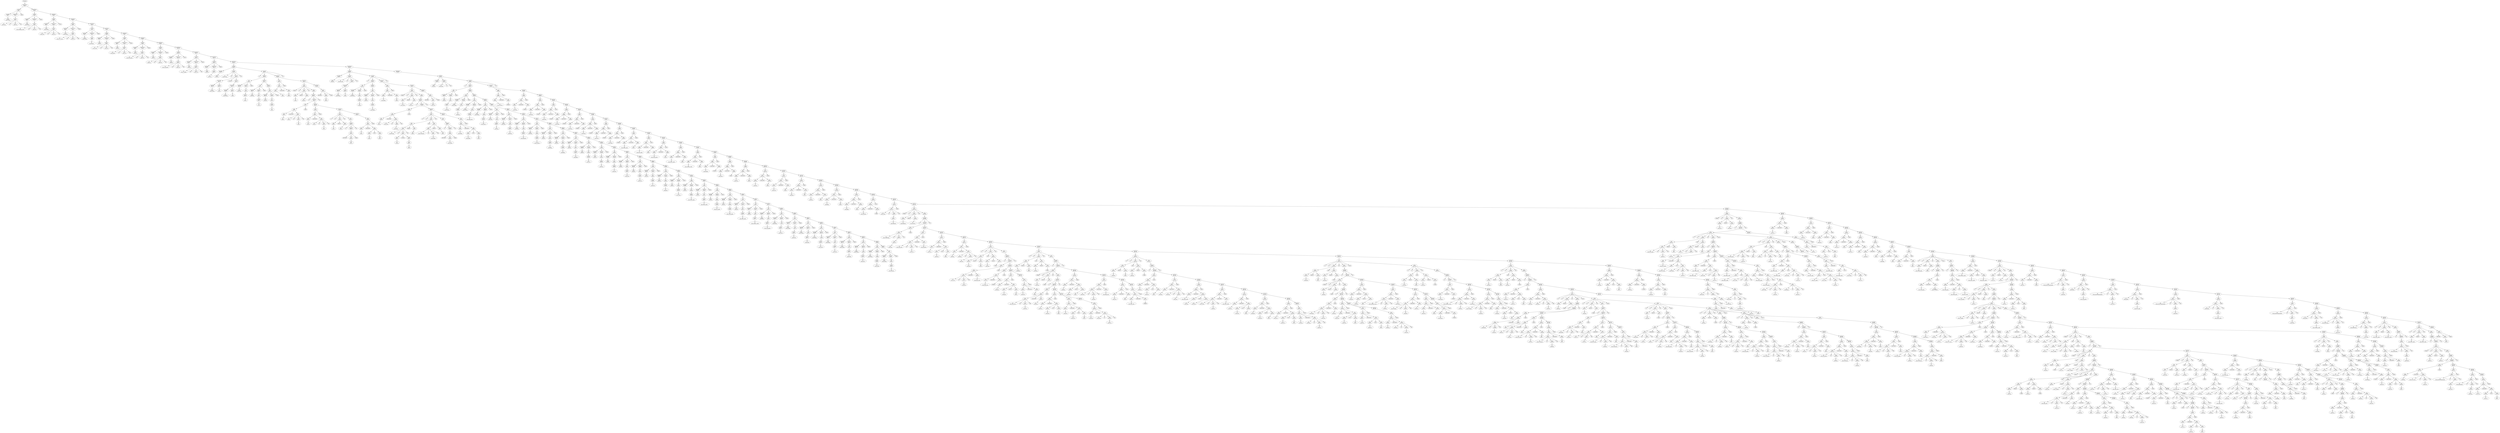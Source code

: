 digraph first2{Program_0[label="Program"]Program_0->ExtDefList_0;
ExtDefList_0[label="ExtDefList\nline:1"];
ExtDefList_0->ExtDef_1;
ExtDef_1[label="ExtDef\nline:1"];
ExtDef_1->Specifier_2;
Specifier_2[label="Specifier\nline:1"];
Specifier_2->TYPE_3;
TYPE_3[label="TYPE\nvalue:string"];
ExtDef_1->ExtDecList_4;
ExtDecList_4[label="ExtDecList\nline:1"];
ExtDecList_4->VarDec_5;
VarDec_5[label="VarDec\nline:1"];
VarDec_5->ID_6;
ID_6[label="ID\nvalue:class"];
VarDec_5->LB_7;
LB_7[label="LB"];
VarDec_5->INT_8;
INT_8[label="INT\nvalue:100"];
VarDec_5->RB_9;
RB_9[label="RB"];
ExtDef_1->SEMI_10;
SEMI_10[label="SEMI"];
ExtDefList_0->ExtDefList_11;
ExtDefList_11[label="ExtDefList\nline:2"];
ExtDefList_11->ExtDef_12;
ExtDef_12[label="ExtDef\nline:2"];
ExtDef_12->Specifier_13;
Specifier_13[label="Specifier\nline:2"];
Specifier_13->TYPE_14;
TYPE_14[label="TYPE\nvalue:string"];
ExtDef_12->ExtDecList_15;
ExtDecList_15[label="ExtDecList\nline:2"];
ExtDecList_15->VarDec_16;
VarDec_16[label="VarDec\nline:2"];
VarDec_16->ID_17;
ID_17[label="ID\nvalue:leading_course"];
VarDec_16->LB_18;
LB_18[label="LB"];
VarDec_16->INT_19;
INT_19[label="INT\nvalue:100"];
VarDec_16->RB_20;
RB_20[label="RB"];
ExtDef_12->SEMI_21;
SEMI_21[label="SEMI"];
ExtDefList_11->ExtDefList_22;
ExtDefList_22[label="ExtDefList\nline:3"];
ExtDefList_22->ExtDef_23;
ExtDef_23[label="ExtDef\nline:3"];
ExtDef_23->Specifier_24;
Specifier_24[label="Specifier\nline:3"];
Specifier_24->TYPE_25;
TYPE_25[label="TYPE\nvalue:string"];
ExtDef_23->ExtDecList_26;
ExtDecList_26[label="ExtDecList\nline:3"];
ExtDecList_26->VarDec_27;
VarDec_27[label="VarDec\nline:3"];
VarDec_27->ID_28;
ID_28[label="ID\nvalue:l_list"];
VarDec_27->LB_29;
LB_29[label="LB"];
VarDec_27->INT_30;
INT_30[label="INT\nvalue:100"];
VarDec_27->RB_31;
RB_31[label="RB"];
ExtDef_23->SEMI_32;
SEMI_32[label="SEMI"];
ExtDefList_22->ExtDefList_33;
ExtDefList_33[label="ExtDefList\nline:4"];
ExtDefList_33->ExtDef_34;
ExtDef_34[label="ExtDef\nline:4"];
ExtDef_34->Specifier_35;
Specifier_35[label="Specifier\nline:4"];
Specifier_35->TYPE_36;
TYPE_36[label="TYPE\nvalue:string"];
ExtDef_34->ExtDecList_37;
ExtDecList_37[label="ExtDecList\nline:4"];
ExtDecList_37->VarDec_38;
VarDec_38[label="VarDec\nline:4"];
VarDec_38->ID_39;
ID_39[label="ID\nvalue:acc_course"];
VarDec_38->LB_40;
LB_40[label="LB"];
VarDec_38->INT_41;
INT_41[label="INT\nvalue:100"];
VarDec_38->RB_42;
RB_42[label="RB"];
ExtDef_34->SEMI_43;
SEMI_43[label="SEMI"];
ExtDefList_33->ExtDefList_44;
ExtDefList_44[label="ExtDefList\nline:5"];
ExtDefList_44->ExtDef_45;
ExtDef_45[label="ExtDef\nline:5"];
ExtDef_45->Specifier_46;
Specifier_46[label="Specifier\nline:5"];
Specifier_46->TYPE_47;
TYPE_47[label="TYPE\nvalue:string"];
ExtDef_45->ExtDecList_48;
ExtDecList_48[label="ExtDecList\nline:5"];
ExtDecList_48->VarDec_49;
VarDec_49[label="VarDec\nline:5"];
VarDec_49->ID_50;
ID_50[label="ID\nvalue:nullstr"];
ExtDef_45->SEMI_51;
SEMI_51[label="SEMI"];
ExtDefList_44->ExtDefList_52;
ExtDefList_52[label="ExtDefList\nline:6"];
ExtDefList_52->ExtDef_53;
ExtDef_53[label="ExtDef\nline:6"];
ExtDef_53->Specifier_54;
Specifier_54[label="Specifier\nline:6"];
Specifier_54->TYPE_55;
TYPE_55[label="TYPE\nvalue:int"];
ExtDef_53->ExtDecList_56;
ExtDecList_56[label="ExtDecList\nline:6"];
ExtDecList_56->VarDec_57;
VarDec_57[label="VarDec\nline:6"];
VarDec_57->ID_58;
ID_58[label="ID\nvalue:credit"];
VarDec_57->LB_59;
LB_59[label="LB"];
VarDec_57->INT_60;
INT_60[label="INT\nvalue:100"];
VarDec_57->RB_61;
RB_61[label="RB"];
ExtDef_53->SEMI_62;
SEMI_62[label="SEMI"];
ExtDefList_52->ExtDefList_63;
ExtDefList_63[label="ExtDefList\nline:7"];
ExtDefList_63->ExtDef_64;
ExtDef_64[label="ExtDef\nline:7"];
ExtDef_64->Specifier_65;
Specifier_65[label="Specifier\nline:7"];
Specifier_65->TYPE_66;
TYPE_66[label="TYPE\nvalue:int"];
ExtDef_64->ExtDecList_67;
ExtDecList_67[label="ExtDecList\nline:7"];
ExtDecList_67->VarDec_68;
VarDec_68[label="VarDec\nline:7"];
VarDec_68->ID_69;
ID_69[label="ID\nvalue:grade"];
VarDec_68->LB_70;
LB_70[label="LB"];
VarDec_68->INT_71;
INT_71[label="INT\nvalue:100"];
VarDec_68->RB_72;
RB_72[label="RB"];
ExtDef_64->SEMI_73;
SEMI_73[label="SEMI"];
ExtDefList_63->ExtDefList_74;
ExtDefList_74[label="ExtDefList\nline:8"];
ExtDefList_74->ExtDef_75;
ExtDef_75[label="ExtDef\nline:8"];
ExtDef_75->Specifier_76;
Specifier_76[label="Specifier\nline:8"];
Specifier_76->TYPE_77;
TYPE_77[label="TYPE\nvalue:int"];
ExtDef_75->ExtDecList_78;
ExtDecList_78[label="ExtDecList\nline:8"];
ExtDecList_78->VarDec_79;
VarDec_79[label="VarDec\nline:8"];
VarDec_79->ID_80;
ID_80[label="ID\nvalue:has_grade"];
VarDec_79->LB_81;
LB_81[label="LB"];
VarDec_79->INT_82;
INT_82[label="INT\nvalue:100"];
VarDec_79->RB_83;
RB_83[label="RB"];
ExtDef_75->SEMI_84;
SEMI_84[label="SEMI"];
ExtDefList_74->ExtDefList_85;
ExtDefList_85[label="ExtDefList\nline:9"];
ExtDefList_85->ExtDef_86;
ExtDef_86[label="ExtDef\nline:9"];
ExtDef_86->Specifier_87;
Specifier_87[label="Specifier\nline:9"];
Specifier_87->TYPE_88;
TYPE_88[label="TYPE\nvalue:int"];
ExtDef_86->ExtDecList_89;
ExtDecList_89[label="ExtDecList\nline:9"];
ExtDecList_89->VarDec_90;
VarDec_90[label="VarDec\nline:9"];
VarDec_90->ID_91;
ID_91[label="ID\nvalue:is_f"];
VarDec_90->LB_92;
LB_92[label="LB"];
VarDec_90->INT_93;
INT_93[label="INT\nvalue:100"];
VarDec_90->RB_94;
RB_94[label="RB"];
ExtDef_86->SEMI_95;
SEMI_95[label="SEMI"];
ExtDefList_85->ExtDefList_96;
ExtDefList_96[label="ExtDefList\nline:10"];
ExtDefList_96->ExtDef_97;
ExtDef_97[label="ExtDef\nline:10"];
ExtDef_97->Specifier_98;
Specifier_98[label="Specifier\nline:10"];
Specifier_98->TYPE_99;
TYPE_99[label="TYPE\nvalue:int"];
ExtDef_97->ExtDecList_100;
ExtDecList_100[label="ExtDecList\nline:10"];
ExtDecList_100->VarDec_101;
VarDec_101[label="VarDec\nline:10"];
VarDec_101->ID_102;
ID_102[label="ID\nvalue:is_learned"];
VarDec_101->LB_103;
LB_103[label="LB"];
VarDec_101->INT_104;
INT_104[label="INT\nvalue:100"];
VarDec_101->RB_105;
RB_105[label="RB"];
ExtDef_97->SEMI_106;
SEMI_106[label="SEMI"];
ExtDefList_96->ExtDefList_107;
ExtDefList_107[label="ExtDefList\nline:11"];
ExtDefList_107->ExtDef_108;
ExtDef_108[label="ExtDef\nline:11"];
ExtDef_108->Specifier_109;
Specifier_109[label="Specifier\nline:11"];
Specifier_109->TYPE_110;
TYPE_110[label="TYPE\nvalue:int"];
ExtDef_108->ExtDecList_111;
ExtDecList_111[label="ExtDecList\nline:11"];
ExtDecList_111->VarDec_112;
VarDec_112[label="VarDec\nline:11"];
VarDec_112->ID_113;
ID_113[label="ID\nvalue:c_length"];
VarDec_112->LB_114;
LB_114[label="LB"];
VarDec_112->INT_115;
INT_115[label="INT\nvalue:100"];
VarDec_112->RB_116;
RB_116[label="RB"];
ExtDef_108->SEMI_117;
SEMI_117[label="SEMI"];
ExtDefList_107->ExtDefList_118;
ExtDefList_118[label="ExtDefList\nline:12"];
ExtDefList_118->ExtDef_119;
ExtDef_119[label="ExtDef\nline:12"];
ExtDef_119->Specifier_120;
Specifier_120[label="Specifier\nline:12"];
Specifier_120->TYPE_121;
TYPE_121[label="TYPE\nvalue:int"];
ExtDef_119->ExtDecList_122;
ExtDecList_122[label="ExtDecList\nline:12"];
ExtDecList_122->VarDec_123;
VarDec_123[label="VarDec\nline:12"];
VarDec_123->ID_124;
ID_124[label="ID\nvalue:line"];
ExtDef_119->SEMI_125;
SEMI_125[label="SEMI"];
ExtDefList_118->ExtDefList_126;
ExtDefList_126[label="ExtDefList\nline:15"];
ExtDefList_126->ExtDef_127;
ExtDef_127[label="ExtDef\nline:15"];
ExtDef_127->Specifier_128;
Specifier_128[label="Specifier\nline:15"];
Specifier_128->TYPE_129;
TYPE_129[label="TYPE\nvalue:int"];
ExtDef_127->FunDec_130;
FunDec_130[label="FunDec\nline:15"];
FunDec_130->ID_131;
ID_131[label="ID\nvalue:strcmp"];
FunDec_130->LP_132;
LP_132[label="LP"];
FunDec_130->VarList_133;
VarList_133[label="VarList\nline:15"];
VarList_133->ParamDec_134;
ParamDec_134[label="ParamDec\nline:15"];
ParamDec_134->Specifier_135;
Specifier_135[label="Specifier\nline:15"];
Specifier_135->TYPE_136;
TYPE_136[label="TYPE\nvalue:string"];
ParamDec_134->VarDec_137;
VarDec_137[label="VarDec\nline:15"];
VarDec_137->ID_138;
ID_138[label="ID\nvalue:a"];
VarList_133->COMMA_139;
COMMA_139[label="COMMA"];
VarList_133->VarList_140;
VarList_140[label="VarList\nline:15"];
VarList_140->ParamDec_141;
ParamDec_141[label="ParamDec\nline:15"];
ParamDec_141->Specifier_142;
Specifier_142[label="Specifier\nline:15"];
Specifier_142->TYPE_143;
TYPE_143[label="TYPE\nvalue:string"];
ParamDec_141->VarDec_144;
VarDec_144[label="VarDec\nline:15"];
VarDec_144->ID_145;
ID_145[label="ID\nvalue:b"];
FunDec_130->RP_146;
RP_146[label="RP"];
ExtDef_127->CompSt_147;
CompSt_147[label="CompSt\nline:15"];
CompSt_147->LC_148;
LC_148[label="LC"];
CompSt_147->DefList_149;
DefList_149[label="DefList\nline:16"];
DefList_149->Def_150;
Def_150[label="Def\nline:16"];
Def_150->Specifier_151;
Specifier_151[label="Specifier\nline:16"];
Specifier_151->TYPE_152;
TYPE_152[label="TYPE\nvalue:char"];
Def_150->DecList_153;
DecList_153[label="DecList\nline:16"];
DecList_153->Dec_154;
Dec_154[label="Dec\nline:16"];
Dec_154->VarDec_155;
VarDec_155[label="VarDec\nline:16"];
VarDec_155->ID_156;
ID_156[label="ID\nvalue:c"];
Def_150->SEMI_157;
SEMI_157[label="SEMI"];
DefList_149->DefList_158;
DefList_158[label="DefList\nline:17"];
DefList_158->Def_159;
Def_159[label="Def\nline:17"];
Def_159->Specifier_160;
Specifier_160[label="Specifier\nline:17"];
Specifier_160->TYPE_161;
TYPE_161[label="TYPE\nvalue:char"];
Def_159->DecList_162;
DecList_162[label="DecList\nline:17"];
DecList_162->Dec_163;
Dec_163[label="Dec\nline:17"];
Dec_163->VarDec_164;
VarDec_164[label="VarDec\nline:17"];
VarDec_164->ID_165;
ID_165[label="ID\nvalue:d"];
Def_159->SEMI_166;
SEMI_166[label="SEMI"];
DefList_158->DefList_167;
DefList_167[label="DefList\nline:18"];
DefList_167->Def_168;
Def_168[label="Def\nline:18"];
Def_168->Specifier_169;
Specifier_169[label="Specifier\nline:18"];
Specifier_169->TYPE_170;
TYPE_170[label="TYPE\nvalue:int"];
Def_168->DecList_171;
DecList_171[label="DecList\nline:18"];
DecList_171->Dec_172;
Dec_172[label="Dec\nline:18"];
Dec_172->VarDec_173;
VarDec_173[label="VarDec\nline:18"];
VarDec_173->ID_174;
ID_174[label="ID\nvalue:i"];
Def_168->SEMI_175;
SEMI_175[label="SEMI"];
CompSt_147->StmtList_176;
StmtList_176[label="StmtList\nline:19"];
StmtList_176->Stmt_177;
Stmt_177[label="Stmt\nline:19"];
Stmt_177->Exp_178;
Exp_178[label="Exp\nline:19"];
Exp_178->Exp_179;
Exp_179[label="Exp\nline:19"];
Exp_179->ID_180;
ID_180[label="ID\nvalue:i"];
Exp_178->ASSIGNOP_181;
ASSIGNOP_181[label="ASSIGNOP"];
Exp_178->Exp_182;
Exp_182[label="Exp\nline:19"];
Exp_182->INT_183;
INT_183[label="INT\nvalue:0"];
Stmt_177->SEMI_184;
SEMI_184[label="SEMI"];
StmtList_176->StmtList_185;
StmtList_185[label="StmtList\nline:20"];
StmtList_185->Stmt_186;
Stmt_186[label="Stmt\nline:20"];
Stmt_186->WHILE_187;
WHILE_187[label="WHILE"];
Stmt_186->LP_188;
LP_188[label="LP"];
Stmt_186->Exp_189;
Exp_189[label="Exp\nline:20"];
Exp_189->Exp_190;
Exp_190[label="Exp\nline:20"];
Exp_190->ID_191;
ID_191[label="ID\nvalue:i"];
Exp_189->RELOP_192;
RELOP_192[label="RELOP"];
Exp_189->Exp_193;
Exp_193[label="Exp\nline:20"];
Exp_193->INT_194;
INT_194[label="INT\nvalue:50"];
Stmt_186->RP_195;
RP_195[label="RP"];
Stmt_186->Stmt_196;
Stmt_196[label="Stmt\nline:20"];
Stmt_196->CompSt_197;
CompSt_197[label="CompSt\nline:20"];
CompSt_197->LC_198;
LC_198[label="LC"];
CompSt_197->StmtList_199;
StmtList_199[label="StmtList\nline:21"];
StmtList_199->Stmt_200;
Stmt_200[label="Stmt\nline:21"];
Stmt_200->Exp_201;
Exp_201[label="Exp\nline:21"];
Exp_201->Exp_202;
Exp_202[label="Exp\nline:21"];
Exp_202->ID_203;
ID_203[label="ID\nvalue:c"];
Exp_201->ASSIGNOP_204;
ASSIGNOP_204[label="ASSIGNOP"];
Exp_201->Exp_205;
Exp_205[label="Exp\nline:21"];
Exp_205->ID_206;
ID_206[label="ID\nvalue:a"];
Exp_205->LB_207;
LB_207[label="LB"];
Exp_205->Exp_208;
Exp_208[label="Exp\nline:21"];
Exp_208->ID_209;
ID_209[label="ID\nvalue:i"];
Exp_205->RB_210;
RB_210[label="RB"];
Stmt_200->SEMI_211;
SEMI_211[label="SEMI"];
StmtList_199->StmtList_212;
StmtList_212[label="StmtList\nline:22"];
StmtList_212->Stmt_213;
Stmt_213[label="Stmt\nline:22"];
Stmt_213->Exp_214;
Exp_214[label="Exp\nline:22"];
Exp_214->Exp_215;
Exp_215[label="Exp\nline:22"];
Exp_215->ID_216;
ID_216[label="ID\nvalue:d"];
Exp_214->ASSIGNOP_217;
ASSIGNOP_217[label="ASSIGNOP"];
Exp_214->Exp_218;
Exp_218[label="Exp\nline:22"];
Exp_218->ID_219;
ID_219[label="ID\nvalue:b"];
Exp_218->LB_220;
LB_220[label="LB"];
Exp_218->Exp_221;
Exp_221[label="Exp\nline:22"];
Exp_221->ID_222;
ID_222[label="ID\nvalue:i"];
Exp_218->RB_223;
RB_223[label="RB"];
Stmt_213->SEMI_224;
SEMI_224[label="SEMI"];
StmtList_212->StmtList_225;
StmtList_225[label="StmtList\nline:23"];
StmtList_225->Stmt_226;
Stmt_226[label="Stmt\nline:23"];
Stmt_226->IF_227;
IF_227[label="IF"];
Stmt_226->LP_228;
LP_228[label="LP"];
Stmt_226->Exp_229;
Exp_229[label="Exp\nline:23"];
Exp_229->Exp_230;
Exp_230[label="Exp\nline:23"];
Exp_230->ID_231;
ID_231[label="ID\nvalue:c"];
Exp_229->RELOP_232;
RELOP_232[label="RELOP"];
Exp_229->Exp_233;
Exp_233[label="Exp\nline:23"];
Exp_233->ID_234;
ID_234[label="ID\nvalue:d"];
Stmt_226->RP_235;
RP_235[label="RP"];
Stmt_226->Stmt_236;
Stmt_236[label="Stmt\nline:23"];
Stmt_236->CompSt_237;
CompSt_237[label="CompSt\nline:23"];
CompSt_237->LC_238;
LC_238[label="LC"];
CompSt_237->StmtList_239;
StmtList_239[label="StmtList\nline:24"];
StmtList_239->Stmt_240;
Stmt_240[label="Stmt\nline:24"];
Stmt_240->RETURN_241;
RETURN_241[label="RETURN"];
Stmt_240->Exp_242;
Exp_242[label="Exp\nline:24"];
Exp_242->INT_243;
INT_243[label="INT\nvalue:1"];
Stmt_240->SEMI_244;
SEMI_244[label="SEMI"];
CompSt_237->RC_245;
RC_245[label="RC"];
StmtList_225->StmtList_246;
StmtList_246[label="StmtList\nline:26"];
StmtList_246->Stmt_247;
Stmt_247[label="Stmt\nline:26"];
Stmt_247->Exp_248;
Exp_248[label="Exp\nline:26"];
Exp_248->Exp_249;
Exp_249[label="Exp\nline:26"];
Exp_249->ID_250;
ID_250[label="ID\nvalue:i"];
Exp_248->ASSIGNOP_251;
ASSIGNOP_251[label="ASSIGNOP"];
Exp_248->Exp_252;
Exp_252[label="Exp\nline:26"];
Exp_252->Exp_253;
Exp_253[label="Exp\nline:26"];
Exp_253->ID_254;
ID_254[label="ID\nvalue:i"];
Exp_252->PLUS_255;
PLUS_255[label="PLUS"];
Exp_252->Exp_256;
Exp_256[label="Exp\nline:26"];
Exp_256->INT_257;
INT_257[label="INT\nvalue:1"];
Stmt_247->SEMI_258;
SEMI_258[label="SEMI"];
CompSt_197->RC_259;
RC_259[label="RC"];
StmtList_185->StmtList_260;
StmtList_260[label="StmtList\nline:28"];
StmtList_260->Stmt_261;
Stmt_261[label="Stmt\nline:28"];
Stmt_261->RETURN_262;
RETURN_262[label="RETURN"];
Stmt_261->Exp_263;
Exp_263[label="Exp\nline:28"];
Exp_263->INT_264;
INT_264[label="INT\nvalue:0"];
Stmt_261->SEMI_265;
SEMI_265[label="SEMI"];
CompSt_147->RC_266;
RC_266[label="RC"];
ExtDefList_126->ExtDefList_267;
ExtDefList_267[label="ExtDefList\nline:31"];
ExtDefList_267->ExtDef_268;
ExtDef_268[label="ExtDef\nline:31"];
ExtDef_268->Specifier_269;
Specifier_269[label="Specifier\nline:31"];
Specifier_269->TYPE_270;
TYPE_270[label="TYPE\nvalue:int"];
ExtDef_268->FunDec_271;
FunDec_271[label="FunDec\nline:31"];
FunDec_271->ID_272;
ID_272[label="ID\nvalue:str_find"];
FunDec_271->LP_273;
LP_273[label="LP"];
FunDec_271->VarList_274;
VarList_274[label="VarList\nline:31"];
VarList_274->ParamDec_275;
ParamDec_275[label="ParamDec\nline:31"];
ParamDec_275->Specifier_276;
Specifier_276[label="Specifier\nline:31"];
Specifier_276->TYPE_277;
TYPE_277[label="TYPE\nvalue:string"];
ParamDec_275->VarDec_278;
VarDec_278[label="VarDec\nline:31"];
VarDec_278->ID_279;
ID_279[label="ID\nvalue:f"];
FunDec_271->RP_280;
RP_280[label="RP"];
ExtDef_268->CompSt_281;
CompSt_281[label="CompSt\nline:31"];
CompSt_281->LC_282;
LC_282[label="LC"];
CompSt_281->DefList_283;
DefList_283[label="DefList\nline:32"];
DefList_283->Def_284;
Def_284[label="Def\nline:32"];
Def_284->Specifier_285;
Specifier_285[label="Specifier\nline:32"];
Specifier_285->TYPE_286;
TYPE_286[label="TYPE\nvalue:string"];
Def_284->DecList_287;
DecList_287[label="DecList\nline:32"];
DecList_287->Dec_288;
Dec_288[label="Dec\nline:32"];
Dec_288->VarDec_289;
VarDec_289[label="VarDec\nline:32"];
VarDec_289->ID_290;
ID_290[label="ID\nvalue:g"];
Def_284->SEMI_291;
SEMI_291[label="SEMI"];
DefList_283->DefList_292;
DefList_292[label="DefList\nline:33"];
DefList_292->Def_293;
Def_293[label="Def\nline:33"];
Def_293->Specifier_294;
Specifier_294[label="Specifier\nline:33"];
Specifier_294->TYPE_295;
TYPE_295[label="TYPE\nvalue:int"];
Def_293->DecList_296;
DecList_296[label="DecList\nline:33"];
DecList_296->Dec_297;
Dec_297[label="Dec\nline:33"];
Dec_297->VarDec_298;
VarDec_298[label="VarDec\nline:33"];
VarDec_298->ID_299;
ID_299[label="ID\nvalue:adder"];
Def_293->SEMI_300;
SEMI_300[label="SEMI"];
CompSt_281->StmtList_301;
StmtList_301[label="StmtList\nline:34"];
StmtList_301->Stmt_302;
Stmt_302[label="Stmt\nline:34"];
Stmt_302->Exp_303;
Exp_303[label="Exp\nline:34"];
Exp_303->Exp_304;
Exp_304[label="Exp\nline:34"];
Exp_304->ID_305;
ID_305[label="ID\nvalue:adder"];
Exp_303->ASSIGNOP_306;
ASSIGNOP_306[label="ASSIGNOP"];
Exp_303->Exp_307;
Exp_307[label="Exp\nline:34"];
Exp_307->INT_308;
INT_308[label="INT\nvalue:0"];
Stmt_302->SEMI_309;
SEMI_309[label="SEMI"];
StmtList_301->StmtList_310;
StmtList_310[label="StmtList\nline:35"];
StmtList_310->Stmt_311;
Stmt_311[label="Stmt\nline:35"];
Stmt_311->WHILE_312;
WHILE_312[label="WHILE"];
Stmt_311->LP_313;
LP_313[label="LP"];
Stmt_311->Exp_314;
Exp_314[label="Exp\nline:35"];
Exp_314->Exp_315;
Exp_315[label="Exp\nline:35"];
Exp_315->ID_316;
ID_316[label="ID\nvalue:adder"];
Exp_314->RELOP_317;
RELOP_317[label="RELOP"];
Exp_314->Exp_318;
Exp_318[label="Exp\nline:35"];
Exp_318->ID_319;
ID_319[label="ID\nvalue:line"];
Stmt_311->RP_320;
RP_320[label="RP"];
Stmt_311->Stmt_321;
Stmt_321[label="Stmt\nline:35"];
Stmt_321->CompSt_322;
CompSt_322[label="CompSt\nline:35"];
CompSt_322->LC_323;
LC_323[label="LC"];
CompSt_322->StmtList_324;
StmtList_324[label="StmtList\nline:36"];
StmtList_324->Stmt_325;
Stmt_325[label="Stmt\nline:36"];
Stmt_325->Exp_326;
Exp_326[label="Exp\nline:36"];
Exp_326->Exp_327;
Exp_327[label="Exp\nline:36"];
Exp_327->ID_328;
ID_328[label="ID\nvalue:g"];
Exp_326->ASSIGNOP_329;
ASSIGNOP_329[label="ASSIGNOP"];
Exp_326->Exp_330;
Exp_330[label="Exp\nline:36"];
Exp_330->ID_331;
ID_331[label="ID\nvalue:class"];
Exp_330->LB_332;
LB_332[label="LB"];
Exp_330->Exp_333;
Exp_333[label="Exp\nline:36"];
Exp_333->ID_334;
ID_334[label="ID\nvalue:adder"];
Exp_330->RB_335;
RB_335[label="RB"];
Stmt_325->SEMI_336;
SEMI_336[label="SEMI"];
StmtList_324->StmtList_337;
StmtList_337[label="StmtList\nline:37"];
StmtList_337->Stmt_338;
Stmt_338[label="Stmt\nline:37"];
Stmt_338->IF_339;
IF_339[label="IF"];
Stmt_338->LP_340;
LP_340[label="LP"];
Stmt_338->Exp_341;
Exp_341[label="Exp\nline:37"];
Exp_341->Exp_342;
Exp_342[label="Exp\nline:37"];
Exp_342->Exp_343;
Exp_343[label="Exp\nline:37"];
Exp_343->ID_344;
ID_344[label="ID\nvalue:strcmp"];
Exp_343->LP_345;
LP_345[label="LP"];
Exp_343->Args_346;
Args_346[label="Args\nline:37"];
Args_346->Exp_347;
Exp_347[label="Exp\nline:37"];
Exp_347->ID_348;
ID_348[label="ID\nvalue:g"];
Args_346->COMMA_349;
COMMA_349[label="COMMA"];
Args_346->Args_350;
Args_350[label="Args\nline:37"];
Args_350->Exp_351;
Exp_351[label="Exp\nline:37"];
Exp_351->ID_352;
ID_352[label="ID\nvalue:f"];
Exp_343->RP_353;
RP_353[label="RP"];
Exp_342->RELOP_354;
RELOP_354[label="RELOP"];
Exp_342->Exp_355;
Exp_355[label="Exp\nline:37"];
Exp_355->INT_356;
INT_356[label="INT\nvalue:0"];
Exp_341->AND_357;
AND_357[label="AND"];
Exp_341->Exp_358;
Exp_358[label="Exp\nline:37"];
Exp_358->Exp_359;
Exp_359[label="Exp\nline:37"];
Exp_359->ID_360;
ID_360[label="ID\nvalue:is_learned"];
Exp_359->LB_361;
LB_361[label="LB"];
Exp_359->Exp_362;
Exp_362[label="Exp\nline:37"];
Exp_362->ID_363;
ID_363[label="ID\nvalue:adder"];
Exp_359->RB_364;
RB_364[label="RB"];
Exp_358->RELOP_365;
RELOP_365[label="RELOP"];
Exp_358->Exp_366;
Exp_366[label="Exp\nline:37"];
Exp_366->INT_367;
INT_367[label="INT\nvalue:1"];
Stmt_338->RP_368;
RP_368[label="RP"];
Stmt_338->Stmt_369;
Stmt_369[label="Stmt\nline:37"];
Stmt_369->CompSt_370;
CompSt_370[label="CompSt\nline:37"];
CompSt_370->LC_371;
LC_371[label="LC"];
CompSt_370->StmtList_372;
StmtList_372[label="StmtList\nline:38"];
StmtList_372->Stmt_373;
Stmt_373[label="Stmt\nline:38"];
Stmt_373->RETURN_374;
RETURN_374[label="RETURN"];
Stmt_373->Exp_375;
Exp_375[label="Exp\nline:38"];
Exp_375->ID_376;
ID_376[label="ID\nvalue:adder"];
Stmt_373->SEMI_377;
SEMI_377[label="SEMI"];
CompSt_370->RC_378;
RC_378[label="RC"];
StmtList_337->StmtList_379;
StmtList_379[label="StmtList\nline:40"];
StmtList_379->Stmt_380;
Stmt_380[label="Stmt\nline:40"];
Stmt_380->Exp_381;
Exp_381[label="Exp\nline:40"];
Exp_381->Exp_382;
Exp_382[label="Exp\nline:40"];
Exp_382->ID_383;
ID_383[label="ID\nvalue:adder"];
Exp_381->ASSIGNOP_384;
ASSIGNOP_384[label="ASSIGNOP"];
Exp_381->Exp_385;
Exp_385[label="Exp\nline:40"];
Exp_385->Exp_386;
Exp_386[label="Exp\nline:40"];
Exp_386->ID_387;
ID_387[label="ID\nvalue:adder"];
Exp_385->PLUS_388;
PLUS_388[label="PLUS"];
Exp_385->Exp_389;
Exp_389[label="Exp\nline:40"];
Exp_389->INT_390;
INT_390[label="INT\nvalue:1"];
Stmt_380->SEMI_391;
SEMI_391[label="SEMI"];
CompSt_322->RC_392;
RC_392[label="RC"];
StmtList_310->StmtList_393;
StmtList_393[label="StmtList\nline:42"];
StmtList_393->Stmt_394;
Stmt_394[label="Stmt\nline:42"];
Stmt_394->RETURN_395;
RETURN_395[label="RETURN"];
Stmt_394->Exp_396;
Exp_396[label="Exp\nline:42"];
Exp_396->INT_397;
INT_397[label="INT\nvalue:200"];
Stmt_394->SEMI_398;
SEMI_398[label="SEMI"];
CompSt_281->RC_399;
RC_399[label="RC"];
ExtDefList_267->ExtDefList_400;
ExtDefList_400[label="ExtDefList\nline:45"];
ExtDefList_400->ExtDef_401;
ExtDef_401[label="ExtDef\nline:45"];
ExtDef_401->Specifier_402;
Specifier_402[label="Specifier\nline:45"];
Specifier_402->TYPE_403;
TYPE_403[label="TYPE\nvalue:int"];
ExtDef_401->FunDec_404;
FunDec_404[label="FunDec\nline:45"];
FunDec_404->ID_405;
ID_405[label="ID\nvalue:main"];
FunDec_404->LP_406;
LP_406[label="LP"];
FunDec_404->RP_407;
RP_407[label="RP"];
ExtDef_401->CompSt_408;
CompSt_408[label="CompSt\nline:46"];
CompSt_408->LC_409;
LC_409[label="LC"];
CompSt_408->DefList_410;
DefList_410[label="DefList\nline:47"];
DefList_410->Def_411;
Def_411[label="Def\nline:47"];
Def_411->Specifier_412;
Specifier_412[label="Specifier\nline:47"];
Specifier_412->TYPE_413;
TYPE_413[label="TYPE\nvalue:int"];
Def_411->DecList_414;
DecList_414[label="DecList\nline:47"];
DecList_414->Dec_415;
Dec_415[label="Dec\nline:47"];
Dec_415->VarDec_416;
VarDec_416[label="VarDec\nline:47"];
VarDec_416->ID_417;
ID_417[label="ID\nvalue:testint"];
Def_411->SEMI_418;
SEMI_418[label="SEMI"];
DefList_410->DefList_419;
DefList_419[label="DefList\nline:48"];
DefList_419->Def_420;
Def_420[label="Def\nline:48"];
Def_420->Specifier_421;
Specifier_421[label="Specifier\nline:48"];
Specifier_421->TYPE_422;
TYPE_422[label="TYPE\nvalue:string"];
Def_420->DecList_423;
DecList_423[label="DecList\nline:48"];
DecList_423->Dec_424;
Dec_424[label="Dec\nline:48"];
Dec_424->VarDec_425;
VarDec_425[label="VarDec\nline:48"];
VarDec_425->ID_426;
ID_426[label="ID\nvalue:tmp"];
Def_420->SEMI_427;
SEMI_427[label="SEMI"];
DefList_419->DefList_428;
DefList_428[label="DefList\nline:49"];
DefList_428->Def_429;
Def_429[label="Def\nline:49"];
Def_429->Specifier_430;
Specifier_430[label="Specifier\nline:49"];
Specifier_430->TYPE_431;
TYPE_431[label="TYPE\nvalue:string"];
Def_429->DecList_432;
DecList_432[label="DecList\nline:49"];
DecList_432->Dec_433;
Dec_433[label="Dec\nline:49"];
Dec_433->VarDec_434;
VarDec_434[label="VarDec\nline:49"];
VarDec_434->ID_435;
ID_435[label="ID\nvalue:tmp_class"];
Def_429->SEMI_436;
SEMI_436[label="SEMI"];
DefList_428->DefList_437;
DefList_437[label="DefList\nline:50"];
DefList_437->Def_438;
Def_438[label="Def\nline:50"];
Def_438->Specifier_439;
Specifier_439[label="Specifier\nline:50"];
Specifier_439->TYPE_440;
TYPE_440[label="TYPE\nvalue:string"];
Def_438->DecList_441;
DecList_441[label="DecList\nline:50"];
DecList_441->Dec_442;
Dec_442[label="Dec\nline:50"];
Dec_442->VarDec_443;
VarDec_443[label="VarDec\nline:50"];
VarDec_443->ID_444;
ID_444[label="ID\nvalue:tmp_lc"];
Def_438->SEMI_445;
SEMI_445[label="SEMI"];
DefList_437->DefList_446;
DefList_446[label="DefList\nline:51"];
DefList_446->Def_447;
Def_447[label="Def\nline:51"];
Def_447->Specifier_448;
Specifier_448[label="Specifier\nline:51"];
Specifier_448->TYPE_449;
TYPE_449[label="TYPE\nvalue:char"];
Def_447->DecList_450;
DecList_450[label="DecList\nline:51"];
DecList_450->Dec_451;
Dec_451[label="Dec\nline:51"];
Dec_451->VarDec_452;
VarDec_452[label="VarDec\nline:51"];
VarDec_452->ID_453;
ID_453[label="ID\nvalue:sep"];
Def_447->SEMI_454;
SEMI_454[label="SEMI"];
DefList_446->DefList_455;
DefList_455[label="DefList\nline:52"];
DefList_455->Def_456;
Def_456[label="Def\nline:52"];
Def_456->Specifier_457;
Specifier_457[label="Specifier\nline:52"];
Specifier_457->TYPE_458;
TYPE_458[label="TYPE\nvalue:char"];
Def_456->DecList_459;
DecList_459[label="DecList\nline:52"];
DecList_459->Dec_460;
Dec_460[label="Dec\nline:52"];
Dec_460->VarDec_461;
VarDec_461[label="VarDec\nline:52"];
VarDec_461->ID_462;
ID_462[label="ID\nvalue:base"];
Def_456->SEMI_463;
SEMI_463[label="SEMI"];
DefList_455->DefList_464;
DefList_464[label="DefList\nline:53"];
DefList_464->Def_465;
Def_465[label="Def\nline:53"];
Def_465->Specifier_466;
Specifier_466[label="Specifier\nline:53"];
Specifier_466->TYPE_467;
TYPE_467[label="TYPE\nvalue:char"];
Def_465->DecList_468;
DecList_468[label="DecList\nline:53"];
DecList_468->Dec_469;
Dec_469[label="Dec\nline:53"];
Dec_469->VarDec_470;
VarDec_470[label="VarDec\nline:53"];
VarDec_470->ID_471;
ID_471[label="ID\nvalue:tmpchar"];
Def_465->SEMI_472;
SEMI_472[label="SEMI"];
DefList_464->DefList_473;
DefList_473[label="DefList\nline:54"];
DefList_473->Def_474;
Def_474[label="Def\nline:54"];
Def_474->Specifier_475;
Specifier_475[label="Specifier\nline:54"];
Specifier_475->TYPE_476;
TYPE_476[label="TYPE\nvalue:char"];
Def_474->DecList_477;
DecList_477[label="DecList\nline:54"];
DecList_477->Dec_478;
Dec_478[label="Dec\nline:54"];
Dec_478->VarDec_479;
VarDec_479[label="VarDec\nline:54"];
VarDec_479->ID_480;
ID_480[label="ID\nvalue:newline"];
Def_474->SEMI_481;
SEMI_481[label="SEMI"];
DefList_473->DefList_482;
DefList_482[label="DefList\nline:55"];
DefList_482->Def_483;
Def_483[label="Def\nline:55"];
Def_483->Specifier_484;
Specifier_484[label="Specifier\nline:55"];
Specifier_484->TYPE_485;
TYPE_485[label="TYPE\nvalue:int"];
Def_483->DecList_486;
DecList_486[label="DecList\nline:55"];
DecList_486->Dec_487;
Dec_487[label="Dec\nline:55"];
Dec_487->VarDec_488;
VarDec_488[label="VarDec\nline:55"];
VarDec_488->ID_489;
ID_489[label="ID\nvalue:flag1"];
Def_483->SEMI_490;
SEMI_490[label="SEMI"];
DefList_482->DefList_491;
DefList_491[label="DefList\nline:56"];
DefList_491->Def_492;
Def_492[label="Def\nline:56"];
Def_492->Specifier_493;
Specifier_493[label="Specifier\nline:56"];
Specifier_493->TYPE_494;
TYPE_494[label="TYPE\nvalue:int"];
Def_492->DecList_495;
DecList_495[label="DecList\nline:56"];
DecList_495->Dec_496;
Dec_496[label="Dec\nline:56"];
Dec_496->VarDec_497;
VarDec_497[label="VarDec\nline:56"];
VarDec_497->ID_498;
ID_498[label="ID\nvalue:flag2"];
Def_492->SEMI_499;
SEMI_499[label="SEMI"];
DefList_491->DefList_500;
DefList_500[label="DefList\nline:57"];
DefList_500->Def_501;
Def_501[label="Def\nline:57"];
Def_501->Specifier_502;
Specifier_502[label="Specifier\nline:57"];
Specifier_502->TYPE_503;
TYPE_503[label="TYPE\nvalue:int"];
Def_501->DecList_504;
DecList_504[label="DecList\nline:57"];
DecList_504->Dec_505;
Dec_505[label="Dec\nline:57"];
Dec_505->VarDec_506;
VarDec_506[label="VarDec\nline:57"];
VarDec_506->ID_507;
ID_507[label="ID\nvalue:flag3"];
Def_501->SEMI_508;
SEMI_508[label="SEMI"];
DefList_500->DefList_509;
DefList_509[label="DefList\nline:58"];
DefList_509->Def_510;
Def_510[label="Def\nline:58"];
Def_510->Specifier_511;
Specifier_511[label="Specifier\nline:58"];
Specifier_511->TYPE_512;
TYPE_512[label="TYPE\nvalue:int"];
Def_510->DecList_513;
DecList_513[label="DecList\nline:58"];
DecList_513->Dec_514;
Dec_514[label="Dec\nline:58"];
Dec_514->VarDec_515;
VarDec_515[label="VarDec\nline:58"];
VarDec_515->ID_516;
ID_516[label="ID\nvalue:cnt1"];
Def_510->SEMI_517;
SEMI_517[label="SEMI"];
DefList_509->DefList_518;
DefList_518[label="DefList\nline:59"];
DefList_518->Def_519;
Def_519[label="Def\nline:59"];
Def_519->Specifier_520;
Specifier_520[label="Specifier\nline:59"];
Specifier_520->TYPE_521;
TYPE_521[label="TYPE\nvalue:int"];
Def_519->DecList_522;
DecList_522[label="DecList\nline:59"];
DecList_522->Dec_523;
Dec_523[label="Dec\nline:59"];
Dec_523->VarDec_524;
VarDec_524[label="VarDec\nline:59"];
VarDec_524->ID_525;
ID_525[label="ID\nvalue:cnt2"];
Def_519->SEMI_526;
SEMI_526[label="SEMI"];
DefList_518->DefList_527;
DefList_527[label="DefList\nline:60"];
DefList_527->Def_528;
Def_528[label="Def\nline:60"];
Def_528->Specifier_529;
Specifier_529[label="Specifier\nline:60"];
Specifier_529->TYPE_530;
TYPE_530[label="TYPE\nvalue:int"];
Def_528->DecList_531;
DecList_531[label="DecList\nline:60"];
DecList_531->Dec_532;
Dec_532[label="Dec\nline:60"];
Dec_532->VarDec_533;
VarDec_533[label="VarDec\nline:60"];
VarDec_533->ID_534;
ID_534[label="ID\nvalue:cnt3"];
Def_528->SEMI_535;
SEMI_535[label="SEMI"];
DefList_527->DefList_536;
DefList_536[label="DefList\nline:61"];
DefList_536->Def_537;
Def_537[label="Def\nline:61"];
Def_537->Specifier_538;
Specifier_538[label="Specifier\nline:61"];
Specifier_538->TYPE_539;
TYPE_539[label="TYPE\nvalue:int"];
Def_537->DecList_540;
DecList_540[label="DecList\nline:61"];
DecList_540->Dec_541;
Dec_541[label="Dec\nline:61"];
Dec_541->VarDec_542;
VarDec_542[label="VarDec\nline:61"];
VarDec_542->ID_543;
ID_543[label="ID\nvalue:cnt4"];
Def_537->SEMI_544;
SEMI_544[label="SEMI"];
DefList_536->DefList_545;
DefList_545[label="DefList\nline:62"];
DefList_545->Def_546;
Def_546[label="Def\nline:62"];
Def_546->Specifier_547;
Specifier_547[label="Specifier\nline:62"];
Specifier_547->TYPE_548;
TYPE_548[label="TYPE\nvalue:int"];
Def_546->DecList_549;
DecList_549[label="DecList\nline:62"];
DecList_549->Dec_550;
Dec_550[label="Dec\nline:62"];
Dec_550->VarDec_551;
VarDec_551[label="VarDec\nline:62"];
VarDec_551->ID_552;
ID_552[label="ID\nvalue:cnt5"];
Def_546->SEMI_553;
SEMI_553[label="SEMI"];
DefList_545->DefList_554;
DefList_554[label="DefList\nline:63"];
DefList_554->Def_555;
Def_555[label="Def\nline:63"];
Def_555->Specifier_556;
Specifier_556[label="Specifier\nline:63"];
Specifier_556->TYPE_557;
TYPE_557[label="TYPE\nvalue:int"];
Def_555->DecList_558;
DecList_558[label="DecList\nline:63"];
DecList_558->Dec_559;
Dec_559[label="Dec\nline:63"];
Dec_559->VarDec_560;
VarDec_560[label="VarDec\nline:63"];
VarDec_560->ID_561;
ID_561[label="ID\nvalue:cnt6"];
Def_555->SEMI_562;
SEMI_562[label="SEMI"];
DefList_554->DefList_563;
DefList_563[label="DefList\nline:64"];
DefList_563->Def_564;
Def_564[label="Def\nline:64"];
Def_564->Specifier_565;
Specifier_565[label="Specifier\nline:64"];
Specifier_565->TYPE_566;
TYPE_566[label="TYPE\nvalue:int"];
Def_564->DecList_567;
DecList_567[label="DecList\nline:64"];
DecList_567->Dec_568;
Dec_568[label="Dec\nline:64"];
Dec_568->VarDec_569;
VarDec_569[label="VarDec\nline:64"];
VarDec_569->ID_570;
ID_570[label="ID\nvalue:part"];
Def_564->SEMI_571;
SEMI_571[label="SEMI"];
DefList_563->DefList_572;
DefList_572[label="DefList\nline:65"];
DefList_572->Def_573;
Def_573[label="Def\nline:65"];
Def_573->Specifier_574;
Specifier_574[label="Specifier\nline:65"];
Specifier_574->TYPE_575;
TYPE_575[label="TYPE\nvalue:int"];
Def_573->DecList_576;
DecList_576[label="DecList\nline:65"];
DecList_576->Dec_577;
Dec_577[label="Dec\nline:65"];
Dec_577->VarDec_578;
VarDec_578[label="VarDec\nline:65"];
VarDec_578->ID_579;
ID_579[label="ID\nvalue:index"];
Def_573->SEMI_580;
SEMI_580[label="SEMI"];
DefList_572->DefList_581;
DefList_581[label="DefList\nline:66"];
DefList_581->Def_582;
Def_582[label="Def\nline:66"];
Def_582->Specifier_583;
Specifier_583[label="Specifier\nline:66"];
Specifier_583->TYPE_584;
TYPE_584[label="TYPE\nvalue:int"];
Def_582->DecList_585;
DecList_585[label="DecList\nline:66"];
DecList_585->Dec_586;
Dec_586[label="Dec\nline:66"];
Dec_586->VarDec_587;
VarDec_587[label="VarDec\nline:66"];
VarDec_587->ID_588;
ID_588[label="ID\nvalue:total_credit"];
Def_582->SEMI_589;
SEMI_589[label="SEMI"];
DefList_581->DefList_590;
DefList_590[label="DefList\nline:67"];
DefList_590->Def_591;
Def_591[label="Def\nline:67"];
Def_591->Specifier_592;
Specifier_592[label="Specifier\nline:67"];
Specifier_592->TYPE_593;
TYPE_593[label="TYPE\nvalue:int"];
Def_591->DecList_594;
DecList_594[label="DecList\nline:67"];
DecList_594->Dec_595;
Dec_595[label="Dec\nline:67"];
Dec_595->VarDec_596;
VarDec_596[label="VarDec\nline:67"];
VarDec_596->ID_597;
ID_597[label="ID\nvalue:done_credit"];
Def_591->SEMI_598;
SEMI_598[label="SEMI"];
DefList_590->DefList_599;
DefList_599[label="DefList\nline:68"];
DefList_599->Def_600;
Def_600[label="Def\nline:68"];
Def_600->Specifier_601;
Specifier_601[label="Specifier\nline:68"];
Specifier_601->TYPE_602;
TYPE_602[label="TYPE\nvalue:int"];
Def_600->DecList_603;
DecList_603[label="DecList\nline:68"];
DecList_603->Dec_604;
Dec_604[label="Dec\nline:68"];
Dec_604->VarDec_605;
VarDec_605[label="VarDec\nline:68"];
VarDec_605->ID_606;
ID_606[label="ID\nvalue:try_credit"];
Def_600->SEMI_607;
SEMI_607[label="SEMI"];
DefList_599->DefList_608;
DefList_608[label="DefList\nline:69"];
DefList_608->Def_609;
Def_609[label="Def\nline:69"];
Def_609->Specifier_610;
Specifier_610[label="Specifier\nline:69"];
Specifier_610->TYPE_611;
TYPE_611[label="TYPE\nvalue:int"];
Def_609->DecList_612;
DecList_612[label="DecList\nline:69"];
DecList_612->Dec_613;
Dec_613[label="Dec\nline:69"];
Dec_613->VarDec_614;
VarDec_614[label="VarDec\nline:69"];
VarDec_614->ID_615;
ID_615[label="ID\nvalue:total_grade"];
Def_609->SEMI_616;
SEMI_616[label="SEMI"];
DefList_608->DefList_617;
DefList_617[label="DefList\nline:70"];
DefList_617->Def_618;
Def_618[label="Def\nline:70"];
Def_618->Specifier_619;
Specifier_619[label="Specifier\nline:70"];
Specifier_619->TYPE_620;
TYPE_620[label="TYPE\nvalue:int"];
Def_618->DecList_621;
DecList_621[label="DecList\nline:70"];
DecList_621->Dec_622;
Dec_622[label="Dec\nline:70"];
Dec_622->VarDec_623;
VarDec_623[label="VarDec\nline:70"];
VarDec_623->ID_624;
ID_624[label="ID\nvalue:tmp_credit"];
Def_618->SEMI_625;
SEMI_625[label="SEMI"];
DefList_617->DefList_626;
DefList_626[label="DefList\nline:71"];
DefList_626->Def_627;
Def_627[label="Def\nline:71"];
Def_627->Specifier_628;
Specifier_628[label="Specifier\nline:71"];
Specifier_628->TYPE_629;
TYPE_629[label="TYPE\nvalue:int"];
Def_627->DecList_630;
DecList_630[label="DecList\nline:71"];
DecList_630->Dec_631;
Dec_631[label="Dec\nline:71"];
Dec_631->VarDec_632;
VarDec_632[label="VarDec\nline:71"];
VarDec_632->ID_633;
ID_633[label="ID\nvalue:remain_credit"];
Def_627->SEMI_634;
SEMI_634[label="SEMI"];
DefList_626->DefList_635;
DefList_635[label="DefList\nline:72"];
DefList_635->Def_636;
Def_636[label="Def\nline:72"];
Def_636->Specifier_637;
Specifier_637[label="Specifier\nline:72"];
Specifier_637->TYPE_638;
TYPE_638[label="TYPE\nvalue:float"];
Def_636->DecList_639;
DecList_639[label="DecList\nline:72"];
DecList_639->Dec_640;
Dec_640[label="Dec\nline:72"];
Dec_640->VarDec_641;
VarDec_641[label="VarDec\nline:72"];
VarDec_641->ID_642;
ID_642[label="ID\nvalue:avg_grade"];
Def_636->SEMI_643;
SEMI_643[label="SEMI"];
DefList_635->DefList_644;
DefList_644[label="DefList\nline:73"];
DefList_644->Def_645;
Def_645[label="Def\nline:73"];
Def_645->Specifier_646;
Specifier_646[label="Specifier\nline:73"];
Specifier_646->TYPE_647;
TYPE_647[label="TYPE\nvalue:string"];
Def_645->DecList_648;
DecList_648[label="DecList\nline:73"];
DecList_648->Dec_649;
Dec_649[label="Dec\nline:73"];
Dec_649->VarDec_650;
VarDec_650[label="VarDec\nline:73"];
VarDec_650->ID_651;
ID_651[label="ID\nvalue:outl1"];
Def_645->SEMI_652;
SEMI_652[label="SEMI"];
DefList_644->DefList_653;
DefList_653[label="DefList\nline:74"];
DefList_653->Def_654;
Def_654[label="Def\nline:74"];
Def_654->Specifier_655;
Specifier_655[label="Specifier\nline:74"];
Specifier_655->TYPE_656;
TYPE_656[label="TYPE\nvalue:string"];
Def_654->DecList_657;
DecList_657[label="DecList\nline:74"];
DecList_657->Dec_658;
Dec_658[label="Dec\nline:74"];
Dec_658->VarDec_659;
VarDec_659[label="VarDec\nline:74"];
VarDec_659->ID_660;
ID_660[label="ID\nvalue:outl2"];
Def_654->SEMI_661;
SEMI_661[label="SEMI"];
DefList_653->DefList_662;
DefList_662[label="DefList\nline:75"];
DefList_662->Def_663;
Def_663[label="Def\nline:75"];
Def_663->Specifier_664;
Specifier_664[label="Specifier\nline:75"];
Specifier_664->TYPE_665;
TYPE_665[label="TYPE\nvalue:string"];
Def_663->DecList_666;
DecList_666[label="DecList\nline:75"];
DecList_666->Dec_667;
Dec_667[label="Dec\nline:75"];
Dec_667->VarDec_668;
VarDec_668[label="VarDec\nline:75"];
VarDec_668->ID_669;
ID_669[label="ID\nvalue:outl3"];
Def_663->SEMI_670;
SEMI_670[label="SEMI"];
DefList_662->DefList_671;
DefList_671[label="DefList\nline:76"];
DefList_671->Def_672;
Def_672[label="Def\nline:76"];
Def_672->Specifier_673;
Specifier_673[label="Specifier\nline:76"];
Specifier_673->TYPE_674;
TYPE_674[label="TYPE\nvalue:string"];
Def_672->DecList_675;
DecList_675[label="DecList\nline:76"];
DecList_675->Dec_676;
Dec_676[label="Dec\nline:76"];
Dec_676->VarDec_677;
VarDec_677[label="VarDec\nline:76"];
VarDec_677->ID_678;
ID_678[label="ID\nvalue:outl4"];
Def_672->SEMI_679;
SEMI_679[label="SEMI"];
DefList_671->DefList_680;
DefList_680[label="DefList\nline:77"];
DefList_680->Def_681;
Def_681[label="Def\nline:77"];
Def_681->Specifier_682;
Specifier_682[label="Specifier\nline:77"];
Specifier_682->TYPE_683;
TYPE_683[label="TYPE\nvalue:string"];
Def_681->DecList_684;
DecList_684[label="DecList\nline:77"];
DecList_684->Dec_685;
Dec_685[label="Dec\nline:77"];
Dec_685->VarDec_686;
VarDec_686[label="VarDec\nline:77"];
VarDec_686->ID_687;
ID_687[label="ID\nvalue:outl5"];
Def_681->SEMI_688;
SEMI_688[label="SEMI"];
DefList_680->DefList_689;
DefList_689[label="DefList\nline:78"];
DefList_689->Def_690;
Def_690[label="Def\nline:78"];
Def_690->Specifier_691;
Specifier_691[label="Specifier\nline:78"];
Specifier_691->TYPE_692;
TYPE_692[label="TYPE\nvalue:string"];
Def_690->DecList_693;
DecList_693[label="DecList\nline:78"];
DecList_693->Dec_694;
Dec_694[label="Dec\nline:78"];
Dec_694->VarDec_695;
VarDec_695[label="VarDec\nline:78"];
VarDec_695->ID_696;
ID_696[label="ID\nvalue:outl6"];
Def_690->SEMI_697;
SEMI_697[label="SEMI"];
DefList_689->DefList_698;
DefList_698[label="DefList\nline:79"];
DefList_698->Def_699;
Def_699[label="Def\nline:79"];
Def_699->Specifier_700;
Specifier_700[label="Specifier\nline:79"];
Specifier_700->TYPE_701;
TYPE_701[label="TYPE\nvalue:string"];
Def_699->DecList_702;
DecList_702[label="DecList\nline:79"];
DecList_702->Dec_703;
Dec_703[label="Dec\nline:79"];
Dec_703->VarDec_704;
VarDec_704[label="VarDec\nline:79"];
VarDec_704->ID_705;
ID_705[label="ID\nvalue:outl7"];
Def_699->SEMI_706;
SEMI_706[label="SEMI"];
DefList_698->DefList_707;
DefList_707[label="DefList\nline:80"];
DefList_707->Def_708;
Def_708[label="Def\nline:80"];
Def_708->Specifier_709;
Specifier_709[label="Specifier\nline:80"];
Specifier_709->TYPE_710;
TYPE_710[label="TYPE\nvalue:string"];
Def_708->DecList_711;
DecList_711[label="DecList\nline:80"];
DecList_711->Dec_712;
Dec_712[label="Dec\nline:80"];
Dec_712->VarDec_713;
VarDec_713[label="VarDec\nline:80"];
VarDec_713->ID_714;
ID_714[label="ID\nvalue:outl8"];
Def_708->SEMI_715;
SEMI_715[label="SEMI"];
DefList_707->DefList_716;
DefList_716[label="DefList\nline:81"];
DefList_716->Def_717;
Def_717[label="Def\nline:81"];
Def_717->Specifier_718;
Specifier_718[label="Specifier\nline:81"];
Specifier_718->TYPE_719;
TYPE_719[label="TYPE\nvalue:string"];
Def_717->DecList_720;
DecList_720[label="DecList\nline:81"];
DecList_720->Dec_721;
Dec_721[label="Dec\nline:81"];
Dec_721->VarDec_722;
VarDec_722[label="VarDec\nline:81"];
VarDec_722->ID_723;
ID_723[label="ID\nvalue:newnew"];
Def_717->SEMI_724;
SEMI_724[label="SEMI"];
CompSt_408->StmtList_725;
StmtList_725[label="StmtList\nline:82"];
StmtList_725->Stmt_726;
Stmt_726[label="Stmt\nline:82"];
Stmt_726->Exp_727;
Exp_727[label="Exp\nline:82"];
Exp_727->Exp_728;
Exp_728[label="Exp\nline:82"];
Exp_728->ID_729;
ID_729[label="ID\nvalue:newnew"];
Exp_727->ASSIGNOP_730;
ASSIGNOP_730[label="ASSIGNOP"];
Exp_727->Exp_731;
Exp_731[label="Exp\nline:82"];
Exp_731->STRING_732;
STRING_732[label="STRING"];
Stmt_726->SEMI_733;
SEMI_733[label="SEMI"];
StmtList_725->StmtList_734;
StmtList_734[label="StmtList\nline:83"];
StmtList_734->Stmt_735;
Stmt_735[label="Stmt\nline:83"];
Stmt_735->Exp_736;
Exp_736[label="Exp\nline:83"];
Exp_736->Exp_737;
Exp_737[label="Exp\nline:83"];
Exp_737->ID_738;
ID_738[label="ID\nvalue:outl1"];
Exp_736->ASSIGNOP_739;
ASSIGNOP_739[label="ASSIGNOP"];
Exp_736->Exp_740;
Exp_740[label="Exp\nline:83"];
Exp_740->STRING_741;
STRING_741[label="STRING"];
Stmt_735->SEMI_742;
SEMI_742[label="SEMI"];
StmtList_734->StmtList_743;
StmtList_743[label="StmtList\nline:84"];
StmtList_743->Stmt_744;
Stmt_744[label="Stmt\nline:84"];
Stmt_744->Exp_745;
Exp_745[label="Exp\nline:84"];
Exp_745->Exp_746;
Exp_746[label="Exp\nline:84"];
Exp_746->ID_747;
ID_747[label="ID\nvalue:outl2"];
Exp_745->ASSIGNOP_748;
ASSIGNOP_748[label="ASSIGNOP"];
Exp_745->Exp_749;
Exp_749[label="Exp\nline:84"];
Exp_749->STRING_750;
STRING_750[label="STRING"];
Stmt_744->SEMI_751;
SEMI_751[label="SEMI"];
StmtList_743->StmtList_752;
StmtList_752[label="StmtList\nline:85"];
StmtList_752->Stmt_753;
Stmt_753[label="Stmt\nline:85"];
Stmt_753->Exp_754;
Exp_754[label="Exp\nline:85"];
Exp_754->Exp_755;
Exp_755[label="Exp\nline:85"];
Exp_755->ID_756;
ID_756[label="ID\nvalue:outl3"];
Exp_754->ASSIGNOP_757;
ASSIGNOP_757[label="ASSIGNOP"];
Exp_754->Exp_758;
Exp_758[label="Exp\nline:85"];
Exp_758->STRING_759;
STRING_759[label="STRING"];
Stmt_753->SEMI_760;
SEMI_760[label="SEMI"];
StmtList_752->StmtList_761;
StmtList_761[label="StmtList\nline:86"];
StmtList_761->Stmt_762;
Stmt_762[label="Stmt\nline:86"];
Stmt_762->Exp_763;
Exp_763[label="Exp\nline:86"];
Exp_763->Exp_764;
Exp_764[label="Exp\nline:86"];
Exp_764->ID_765;
ID_765[label="ID\nvalue:outl4"];
Exp_763->ASSIGNOP_766;
ASSIGNOP_766[label="ASSIGNOP"];
Exp_763->Exp_767;
Exp_767[label="Exp\nline:86"];
Exp_767->STRING_768;
STRING_768[label="STRING"];
Stmt_762->SEMI_769;
SEMI_769[label="SEMI"];
StmtList_761->StmtList_770;
StmtList_770[label="StmtList\nline:87"];
StmtList_770->Stmt_771;
Stmt_771[label="Stmt\nline:87"];
Stmt_771->Exp_772;
Exp_772[label="Exp\nline:87"];
Exp_772->Exp_773;
Exp_773[label="Exp\nline:87"];
Exp_773->ID_774;
ID_774[label="ID\nvalue:outl5"];
Exp_772->ASSIGNOP_775;
ASSIGNOP_775[label="ASSIGNOP"];
Exp_772->Exp_776;
Exp_776[label="Exp\nline:87"];
Exp_776->STRING_777;
STRING_777[label="STRING"];
Stmt_771->SEMI_778;
SEMI_778[label="SEMI"];
StmtList_770->StmtList_779;
StmtList_779[label="StmtList\nline:88"];
StmtList_779->Stmt_780;
Stmt_780[label="Stmt\nline:88"];
Stmt_780->Exp_781;
Exp_781[label="Exp\nline:88"];
Exp_781->Exp_782;
Exp_782[label="Exp\nline:88"];
Exp_782->ID_783;
ID_783[label="ID\nvalue:outl6"];
Exp_781->ASSIGNOP_784;
ASSIGNOP_784[label="ASSIGNOP"];
Exp_781->Exp_785;
Exp_785[label="Exp\nline:88"];
Exp_785->STRING_786;
STRING_786[label="STRING"];
Stmt_780->SEMI_787;
SEMI_787[label="SEMI"];
StmtList_779->StmtList_788;
StmtList_788[label="StmtList\nline:89"];
StmtList_788->Stmt_789;
Stmt_789[label="Stmt\nline:89"];
Stmt_789->Exp_790;
Exp_790[label="Exp\nline:89"];
Exp_790->Exp_791;
Exp_791[label="Exp\nline:89"];
Exp_791->ID_792;
ID_792[label="ID\nvalue:outl7"];
Exp_790->ASSIGNOP_793;
ASSIGNOP_793[label="ASSIGNOP"];
Exp_790->Exp_794;
Exp_794[label="Exp\nline:89"];
Exp_794->STRING_795;
STRING_795[label="STRING"];
Stmt_789->SEMI_796;
SEMI_796[label="SEMI"];
StmtList_788->StmtList_797;
StmtList_797[label="StmtList\nline:90"];
StmtList_797->Stmt_798;
Stmt_798[label="Stmt\nline:90"];
Stmt_798->Exp_799;
Exp_799[label="Exp\nline:90"];
Exp_799->Exp_800;
Exp_800[label="Exp\nline:90"];
Exp_800->ID_801;
ID_801[label="ID\nvalue:outl8"];
Exp_799->ASSIGNOP_802;
ASSIGNOP_802[label="ASSIGNOP"];
Exp_799->Exp_803;
Exp_803[label="Exp\nline:90"];
Exp_803->STRING_804;
STRING_804[label="STRING"];
Stmt_798->SEMI_805;
SEMI_805[label="SEMI"];
StmtList_797->StmtList_806;
StmtList_806[label="StmtList\nline:91"];
StmtList_806->Stmt_807;
Stmt_807[label="Stmt\nline:91"];
Stmt_807->Exp_808;
Exp_808[label="Exp\nline:91"];
Exp_808->Exp_809;
Exp_809[label="Exp\nline:91"];
Exp_809->ID_810;
ID_810[label="ID\nvalue:total_credit"];
Exp_808->ASSIGNOP_811;
ASSIGNOP_811[label="ASSIGNOP"];
Exp_808->Exp_812;
Exp_812[label="Exp\nline:91"];
Exp_812->INT_813;
INT_813[label="INT\nvalue:0"];
Stmt_807->SEMI_814;
SEMI_814[label="SEMI"];
StmtList_806->StmtList_815;
StmtList_815[label="StmtList\nline:92"];
StmtList_815->Stmt_816;
Stmt_816[label="Stmt\nline:92"];
Stmt_816->Exp_817;
Exp_817[label="Exp\nline:92"];
Exp_817->Exp_818;
Exp_818[label="Exp\nline:92"];
Exp_818->ID_819;
ID_819[label="ID\nvalue:try_credit"];
Exp_817->ASSIGNOP_820;
ASSIGNOP_820[label="ASSIGNOP"];
Exp_817->Exp_821;
Exp_821[label="Exp\nline:92"];
Exp_821->INT_822;
INT_822[label="INT\nvalue:0"];
Stmt_816->SEMI_823;
SEMI_823[label="SEMI"];
StmtList_815->StmtList_824;
StmtList_824[label="StmtList\nline:93"];
StmtList_824->Stmt_825;
Stmt_825[label="Stmt\nline:93"];
Stmt_825->Exp_826;
Exp_826[label="Exp\nline:93"];
Exp_826->Exp_827;
Exp_827[label="Exp\nline:93"];
Exp_827->ID_828;
ID_828[label="ID\nvalue:total_grade"];
Exp_826->ASSIGNOP_829;
ASSIGNOP_829[label="ASSIGNOP"];
Exp_826->Exp_830;
Exp_830[label="Exp\nline:93"];
Exp_830->INT_831;
INT_831[label="INT\nvalue:0"];
Stmt_825->SEMI_832;
SEMI_832[label="SEMI"];
StmtList_824->StmtList_833;
StmtList_833[label="StmtList\nline:94"];
StmtList_833->Stmt_834;
Stmt_834[label="Stmt\nline:94"];
Stmt_834->Exp_835;
Exp_835[label="Exp\nline:94"];
Exp_835->Exp_836;
Exp_836[label="Exp\nline:94"];
Exp_836->ID_837;
ID_837[label="ID\nvalue:done_credit"];
Exp_835->ASSIGNOP_838;
ASSIGNOP_838[label="ASSIGNOP"];
Exp_835->Exp_839;
Exp_839[label="Exp\nline:94"];
Exp_839->INT_840;
INT_840[label="INT\nvalue:0"];
Stmt_834->SEMI_841;
SEMI_841[label="SEMI"];
StmtList_833->StmtList_842;
StmtList_842[label="StmtList\nline:95"];
StmtList_842->Stmt_843;
Stmt_843[label="Stmt\nline:95"];
Stmt_843->Exp_844;
Exp_844[label="Exp\nline:95"];
Exp_844->Exp_845;
Exp_845[label="Exp\nline:95"];
Exp_845->ID_846;
ID_846[label="ID\nvalue:remain_credit"];
Exp_844->ASSIGNOP_847;
ASSIGNOP_847[label="ASSIGNOP"];
Exp_844->Exp_848;
Exp_848[label="Exp\nline:95"];
Exp_848->INT_849;
INT_849[label="INT\nvalue:0"];
Stmt_843->SEMI_850;
SEMI_850[label="SEMI"];
StmtList_842->StmtList_851;
StmtList_851[label="StmtList\nline:96"];
StmtList_851->Stmt_852;
Stmt_852[label="Stmt\nline:96"];
Stmt_852->Exp_853;
Exp_853[label="Exp\nline:96"];
Exp_853->Exp_854;
Exp_854[label="Exp\nline:96"];
Exp_854->ID_855;
ID_855[label="ID\nvalue:nullstr"];
Exp_853->ASSIGNOP_856;
ASSIGNOP_856[label="ASSIGNOP"];
Exp_853->Exp_857;
Exp_857[label="Exp\nline:96"];
Exp_857->STRING_858;
STRING_858[label="STRING"];
Stmt_852->SEMI_859;
SEMI_859[label="SEMI"];
StmtList_851->StmtList_860;
StmtList_860[label="StmtList\nline:98"];
StmtList_860->Stmt_861;
Stmt_861[label="Stmt\nline:98"];
Stmt_861->Exp_862;
Exp_862[label="Exp\nline:98"];
Exp_862->Exp_863;
Exp_863[label="Exp\nline:98"];
Exp_863->ID_864;
ID_864[label="ID\nvalue:base"];
Exp_862->ASSIGNOP_865;
ASSIGNOP_865[label="ASSIGNOP"];
Exp_862->Exp_866;
Exp_866[label="Exp\nline:98"];
Exp_866->CHAR_867;
CHAR_867[label="CHAR"];
Stmt_861->SEMI_868;
SEMI_868[label="SEMI"];
StmtList_860->StmtList_869;
StmtList_869[label="StmtList\nline:99"];
StmtList_869->Stmt_870;
Stmt_870[label="Stmt\nline:99"];
Stmt_870->Exp_871;
Exp_871[label="Exp\nline:99"];
Exp_871->Exp_872;
Exp_872[label="Exp\nline:99"];
Exp_872->ID_873;
ID_873[label="ID\nvalue:cnt1"];
Exp_871->ASSIGNOP_874;
ASSIGNOP_874[label="ASSIGNOP"];
Exp_871->Exp_875;
Exp_875[label="Exp\nline:99"];
Exp_875->INT_876;
INT_876[label="INT\nvalue:0"];
Stmt_870->SEMI_877;
SEMI_877[label="SEMI"];
StmtList_869->StmtList_878;
StmtList_878[label="StmtList\nline:100"];
StmtList_878->Stmt_879;
Stmt_879[label="Stmt\nline:100"];
Stmt_879->Exp_880;
Exp_880[label="Exp\nline:100"];
Exp_880->Exp_881;
Exp_881[label="Exp\nline:100"];
Exp_881->ID_882;
ID_882[label="ID\nvalue:cnt2"];
Exp_880->ASSIGNOP_883;
ASSIGNOP_883[label="ASSIGNOP"];
Exp_880->Exp_884;
Exp_884[label="Exp\nline:100"];
Exp_884->INT_885;
INT_885[label="INT\nvalue:0"];
Stmt_879->SEMI_886;
SEMI_886[label="SEMI"];
StmtList_878->StmtList_887;
StmtList_887[label="StmtList\nline:101"];
StmtList_887->Stmt_888;
Stmt_888[label="Stmt\nline:101"];
Stmt_888->Exp_889;
Exp_889[label="Exp\nline:101"];
Exp_889->Exp_890;
Exp_890[label="Exp\nline:101"];
Exp_890->ID_891;
ID_891[label="ID\nvalue:cnt3"];
Exp_889->ASSIGNOP_892;
ASSIGNOP_892[label="ASSIGNOP"];
Exp_889->Exp_893;
Exp_893[label="Exp\nline:101"];
Exp_893->INT_894;
INT_894[label="INT\nvalue:0"];
Stmt_888->SEMI_895;
SEMI_895[label="SEMI"];
StmtList_887->StmtList_896;
StmtList_896[label="StmtList\nline:102"];
StmtList_896->Stmt_897;
Stmt_897[label="Stmt\nline:102"];
Stmt_897->Exp_898;
Exp_898[label="Exp\nline:102"];
Exp_898->Exp_899;
Exp_899[label="Exp\nline:102"];
Exp_899->ID_900;
ID_900[label="ID\nvalue:part"];
Exp_898->ASSIGNOP_901;
ASSIGNOP_901[label="ASSIGNOP"];
Exp_898->Exp_902;
Exp_902[label="Exp\nline:102"];
Exp_902->INT_903;
INT_903[label="INT\nvalue:3"];
Stmt_897->SEMI_904;
SEMI_904[label="SEMI"];
StmtList_896->StmtList_905;
StmtList_905[label="StmtList\nline:103"];
StmtList_905->Stmt_906;
Stmt_906[label="Stmt\nline:103"];
Stmt_906->Exp_907;
Exp_907[label="Exp\nline:103"];
Exp_907->Exp_908;
Exp_908[label="Exp\nline:103"];
Exp_908->ID_909;
ID_909[label="ID\nvalue:line"];
Exp_907->ASSIGNOP_910;
ASSIGNOP_910[label="ASSIGNOP"];
Exp_907->Exp_911;
Exp_911[label="Exp\nline:103"];
Exp_911->INT_912;
INT_912[label="INT\nvalue:0"];
Stmt_906->SEMI_913;
SEMI_913[label="SEMI"];
StmtList_905->StmtList_914;
StmtList_914[label="StmtList\nline:104"];
StmtList_914->Stmt_915;
Stmt_915[label="Stmt\nline:104"];
Stmt_915->Exp_916;
Exp_916[label="Exp\nline:104"];
Exp_916->Exp_917;
Exp_917[label="Exp\nline:104"];
Exp_917->ID_918;
ID_918[label="ID\nvalue:flag1"];
Exp_916->ASSIGNOP_919;
ASSIGNOP_919[label="ASSIGNOP"];
Exp_916->Exp_920;
Exp_920[label="Exp\nline:104"];
Exp_920->INT_921;
INT_921[label="INT\nvalue:0"];
Stmt_915->SEMI_922;
SEMI_922[label="SEMI"];
StmtList_914->StmtList_923;
StmtList_923[label="StmtList\nline:105"];
StmtList_923->Stmt_924;
Stmt_924[label="Stmt\nline:105"];
Stmt_924->Exp_925;
Exp_925[label="Exp\nline:105"];
Exp_925->Exp_926;
Exp_926[label="Exp\nline:105"];
Exp_926->ID_927;
ID_927[label="ID\nvalue:flag2"];
Exp_925->ASSIGNOP_928;
ASSIGNOP_928[label="ASSIGNOP"];
Exp_925->Exp_929;
Exp_929[label="Exp\nline:105"];
Exp_929->INT_930;
INT_930[label="INT\nvalue:0"];
Stmt_924->SEMI_931;
SEMI_931[label="SEMI"];
StmtList_923->StmtList_932;
StmtList_932[label="StmtList\nline:106"];
StmtList_932->Stmt_933;
Stmt_933[label="Stmt\nline:106"];
Stmt_933->Exp_934;
Exp_934[label="Exp\nline:106"];
Exp_934->Exp_935;
Exp_935[label="Exp\nline:106"];
Exp_935->ID_936;
ID_936[label="ID\nvalue:newline"];
Exp_934->ASSIGNOP_937;
ASSIGNOP_937[label="ASSIGNOP"];
Exp_934->Exp_938;
Exp_938[label="Exp\nline:106"];
Exp_938->CHAR_939;
CHAR_939[label="CHAR"];
Stmt_933->SEMI_940;
SEMI_940[label="SEMI"];
StmtList_932->StmtList_941;
StmtList_941[label="StmtList\nline:107"];
StmtList_941->Stmt_942;
Stmt_942[label="Stmt\nline:107"];
Stmt_942->Exp_943;
Exp_943[label="Exp\nline:107"];
Exp_943->ID_944;
ID_944[label="ID\nvalue:scanf"];
Exp_943->LP_945;
LP_945[label="LP"];
Exp_943->Args_946;
Args_946[label="Args\nline:107"];
Args_946->Exp_947;
Exp_947[label="Exp\nline:107"];
Exp_947->ID_948;
ID_948[label="ID\nvalue:tmpchar"];
Exp_943->RP_949;
RP_949[label="RP"];
Stmt_942->SEMI_950;
SEMI_950[label="SEMI"];
StmtList_941->StmtList_951;
StmtList_951[label="StmtList\nline:109"];
StmtList_951->Stmt_952;
Stmt_952[label="Stmt\nline:109"];
Stmt_952->WHILE_953;
WHILE_953[label="WHILE"];
Stmt_952->LP_954;
LP_954[label="LP"];
Stmt_952->Exp_955;
Exp_955[label="Exp\nline:109"];
Exp_955->Exp_956;
Exp_956[label="Exp\nline:109"];
Exp_956->ID_957;
ID_957[label="ID\nvalue:tmpchar"];
Exp_955->RELOP_958;
RELOP_958[label="RELOP"];
Exp_955->Exp_959;
Exp_959[label="Exp\nline:109"];
Exp_959->ID_960;
ID_960[label="ID\nvalue:newline"];
Stmt_952->RP_961;
RP_961[label="RP"];
Stmt_952->Stmt_962;
Stmt_962[label="Stmt\nline:109"];
Stmt_962->CompSt_963;
CompSt_963[label="CompSt\nline:109"];
CompSt_963->LC_964;
LC_964[label="LC"];
CompSt_963->StmtList_965;
StmtList_965[label="StmtList\nline:110"];
StmtList_965->Stmt_966;
Stmt_966[label="Stmt\nline:110"];
Stmt_966->Exp_967;
Exp_967[label="Exp\nline:110"];
Exp_967->ID_968;
ID_968[label="ID\nvalue:scanfstring"];
Exp_967->LP_969;
LP_969[label="LP"];
Exp_967->Args_970;
Args_970[label="Args\nline:110"];
Args_970->Exp_971;
Exp_971[label="Exp\nline:110"];
Exp_971->ID_972;
ID_972[label="ID\nvalue:tmp"];
Exp_967->RP_973;
RP_973[label="RP"];
Stmt_966->SEMI_974;
SEMI_974[label="SEMI"];
StmtList_965->StmtList_975;
StmtList_975[label="StmtList\nline:111"];
StmtList_975->Stmt_976;
Stmt_976[label="Stmt\nline:111"];
Stmt_976->Exp_977;
Exp_977[label="Exp\nline:111"];
Exp_977->Exp_978;
Exp_978[label="Exp\nline:111"];
Exp_978->ID_979;
ID_979[label="ID\nvalue:tmp_class"];
Exp_978->LB_980;
LB_980[label="LB"];
Exp_978->Exp_981;
Exp_981[label="Exp\nline:111"];
Exp_981->ID_982;
ID_982[label="ID\nvalue:cnt2"];
Exp_978->RB_983;
RB_983[label="RB"];
Exp_977->ASSIGNOP_984;
ASSIGNOP_984[label="ASSIGNOP"];
Exp_977->Exp_985;
Exp_985[label="Exp\nline:111"];
Exp_985->ID_986;
ID_986[label="ID\nvalue:tmpchar"];
Stmt_976->SEMI_987;
SEMI_987[label="SEMI"];
StmtList_975->StmtList_988;
StmtList_988[label="StmtList\nline:112"];
StmtList_988->Stmt_989;
Stmt_989[label="Stmt\nline:112"];
Stmt_989->Exp_990;
Exp_990[label="Exp\nline:112"];
Exp_990->Exp_991;
Exp_991[label="Exp\nline:112"];
Exp_991->ID_992;
ID_992[label="ID\nvalue:cnt2"];
Exp_990->ASSIGNOP_993;
ASSIGNOP_993[label="ASSIGNOP"];
Exp_990->Exp_994;
Exp_994[label="Exp\nline:112"];
Exp_994->Exp_995;
Exp_995[label="Exp\nline:112"];
Exp_995->ID_996;
ID_996[label="ID\nvalue:cnt2"];
Exp_994->PLUS_997;
PLUS_997[label="PLUS"];
Exp_994->Exp_998;
Exp_998[label="Exp\nline:112"];
Exp_998->INT_999;
INT_999[label="INT\nvalue:1"];
Stmt_989->SEMI_1000;
SEMI_1000[label="SEMI"];
StmtList_988->StmtList_1001;
StmtList_1001[label="StmtList\nline:113"];
StmtList_1001->Stmt_1002;
Stmt_1002[label="Stmt\nline:113"];
Stmt_1002->Exp_1003;
Exp_1003[label="Exp\nline:113"];
Exp_1003->Exp_1004;
Exp_1004[label="Exp\nline:113"];
Exp_1004->ID_1005;
ID_1005[label="ID\nvalue:sep"];
Exp_1003->ASSIGNOP_1006;
ASSIGNOP_1006[label="ASSIGNOP"];
Exp_1003->Exp_1007;
Exp_1007[label="Exp\nline:113"];
Exp_1007->ID_1008;
ID_1008[label="ID\nvalue:tmp"];
Exp_1007->LB_1009;
LB_1009[label="LB"];
Exp_1007->Exp_1010;
Exp_1010[label="Exp\nline:113"];
Exp_1010->ID_1011;
ID_1011[label="ID\nvalue:cnt1"];
Exp_1007->RB_1012;
RB_1012[label="RB"];
Stmt_1002->SEMI_1013;
SEMI_1013[label="SEMI"];
StmtList_1001->StmtList_1014;
StmtList_1014[label="StmtList\nline:114"];
StmtList_1014->Stmt_1015;
Stmt_1015[label="Stmt\nline:114"];
Stmt_1015->IF_1016;
IF_1016[label="IF"];
Stmt_1015->LP_1017;
LP_1017[label="LP"];
Stmt_1015->Exp_1018;
Exp_1018[label="Exp\nline:114"];
Exp_1018->Exp_1019;
Exp_1019[label="Exp\nline:114"];
Exp_1019->Exp_1020;
Exp_1020[label="Exp\nline:114"];
Exp_1020->ID_1021;
ID_1021[label="ID\nvalue:part"];
Exp_1019->RELOP_1022;
RELOP_1022[label="RELOP"];
Exp_1019->Exp_1023;
Exp_1023[label="Exp\nline:114"];
Exp_1023->INT_1024;
INT_1024[label="INT\nvalue:3"];
Exp_1018->AND_1025;
AND_1025[label="AND"];
Exp_1018->Exp_1026;
Exp_1026[label="Exp\nline:114"];
Exp_1026->Exp_1027;
Exp_1027[label="Exp\nline:114"];
Exp_1027->ID_1028;
ID_1028[label="ID\nvalue:sep"];
Exp_1026->RELOP_1029;
RELOP_1029[label="RELOP"];
Exp_1026->Exp_1030;
Exp_1030[label="Exp\nline:114"];
Exp_1030->CHAR_1031;
CHAR_1031[label="CHAR"];
Stmt_1015->RP_1032;
RP_1032[label="RP"];
Stmt_1015->Stmt_1033;
Stmt_1033[label="Stmt\nline:114"];
Stmt_1033->CompSt_1034;
CompSt_1034[label="CompSt\nline:114"];
CompSt_1034->LC_1035;
LC_1035[label="LC"];
CompSt_1034->StmtList_1036;
StmtList_1036[label="StmtList\nline:115"];
StmtList_1036->Stmt_1037;
Stmt_1037[label="Stmt\nline:115"];
Stmt_1037->Exp_1038;
Exp_1038[label="Exp\nline:115"];
Exp_1038->Exp_1039;
Exp_1039[label="Exp\nline:115"];
Exp_1039->ID_1040;
ID_1040[label="ID\nvalue:class"];
Exp_1039->LB_1041;
LB_1041[label="LB"];
Exp_1039->Exp_1042;
Exp_1042[label="Exp\nline:115"];
Exp_1042->ID_1043;
ID_1043[label="ID\nvalue:line"];
Exp_1039->RB_1044;
RB_1044[label="RB"];
Exp_1038->ASSIGNOP_1045;
ASSIGNOP_1045[label="ASSIGNOP"];
Exp_1038->Exp_1046;
Exp_1046[label="Exp\nline:115"];
Exp_1046->ID_1047;
ID_1047[label="ID\nvalue:tmp_class"];
Stmt_1037->SEMI_1048;
SEMI_1048[label="SEMI"];
StmtList_1036->StmtList_1049;
StmtList_1049[label="StmtList\nline:116"];
StmtList_1049->Stmt_1050;
Stmt_1050[label="Stmt\nline:116"];
Stmt_1050->Exp_1051;
Exp_1051[label="Exp\nline:116"];
Exp_1051->Exp_1052;
Exp_1052[label="Exp\nline:116"];
Exp_1052->ID_1053;
ID_1053[label="ID\nvalue:tmp_class"];
Exp_1051->ASSIGNOP_1054;
ASSIGNOP_1054[label="ASSIGNOP"];
Exp_1051->Exp_1055;
Exp_1055[label="Exp\nline:116"];
Exp_1055->STRING_1056;
STRING_1056[label="STRING"];
Stmt_1050->SEMI_1057;
SEMI_1057[label="SEMI"];
StmtList_1049->StmtList_1058;
StmtList_1058[label="StmtList\nline:117"];
StmtList_1058->Stmt_1059;
Stmt_1059[label="Stmt\nline:117"];
Stmt_1059->Exp_1060;
Exp_1060[label="Exp\nline:117"];
Exp_1060->Exp_1061;
Exp_1061[label="Exp\nline:117"];
Exp_1061->ID_1062;
ID_1062[label="ID\nvalue:part"];
Exp_1060->ASSIGNOP_1063;
ASSIGNOP_1063[label="ASSIGNOP"];
Exp_1060->Exp_1064;
Exp_1064[label="Exp\nline:117"];
Exp_1064->Exp_1065;
Exp_1065[label="Exp\nline:117"];
Exp_1065->ID_1066;
ID_1066[label="ID\nvalue:part"];
Exp_1064->MINUS_1067;
MINUS_1067[label="MINUS"];
Exp_1064->Exp_1068;
Exp_1068[label="Exp\nline:117"];
Exp_1068->INT_1069;
INT_1069[label="INT\nvalue:1"];
Stmt_1059->SEMI_1070;
SEMI_1070[label="SEMI"];
StmtList_1058->StmtList_1071;
StmtList_1071[label="StmtList\nline:118"];
StmtList_1071->Stmt_1072;
Stmt_1072[label="Stmt\nline:118"];
Stmt_1072->Exp_1073;
Exp_1073[label="Exp\nline:118"];
Exp_1073->Exp_1074;
Exp_1074[label="Exp\nline:118"];
Exp_1074->ID_1075;
ID_1075[label="ID\nvalue:cnt2"];
Exp_1073->ASSIGNOP_1076;
ASSIGNOP_1076[label="ASSIGNOP"];
Exp_1073->Exp_1077;
Exp_1077[label="Exp\nline:118"];
Exp_1077->INT_1078;
INT_1078[label="INT\nvalue:0"];
Stmt_1072->SEMI_1079;
SEMI_1079[label="SEMI"];
CompSt_1034->RC_1080;
RC_1080[label="RC"];
StmtList_1014->StmtList_1081;
StmtList_1081[label="StmtList\nline:121"];
StmtList_1081->Stmt_1082;
Stmt_1082[label="Stmt\nline:121"];
Stmt_1082->IF_1083;
IF_1083[label="IF"];
Stmt_1082->LP_1084;
LP_1084[label="LP"];
Stmt_1082->Exp_1085;
Exp_1085[label="Exp\nline:121"];
Exp_1085->Exp_1086;
Exp_1086[label="Exp\nline:121"];
Exp_1086->Exp_1087;
Exp_1087[label="Exp\nline:121"];
Exp_1087->ID_1088;
ID_1088[label="ID\nvalue:part"];
Exp_1086->RELOP_1089;
RELOP_1089[label="RELOP"];
Exp_1086->Exp_1090;
Exp_1090[label="Exp\nline:121"];
Exp_1090->INT_1091;
INT_1091[label="INT\nvalue:3"];
Exp_1085->AND_1092;
AND_1092[label="AND"];
Exp_1085->Exp_1093;
Exp_1093[label="Exp\nline:121"];
Exp_1093->Exp_1094;
Exp_1094[label="Exp\nline:121"];
Exp_1094->ID_1095;
ID_1095[label="ID\nvalue:sep"];
Exp_1093->RELOP_1096;
RELOP_1096[label="RELOP"];
Exp_1093->Exp_1097;
Exp_1097[label="Exp\nline:121"];
Exp_1097->CHAR_1098;
CHAR_1098[label="CHAR"];
Stmt_1082->RP_1099;
RP_1099[label="RP"];
Stmt_1082->Stmt_1100;
Stmt_1100[label="Stmt\nline:121"];
Stmt_1100->CompSt_1101;
CompSt_1101[label="CompSt\nline:121"];
CompSt_1101->LC_1102;
LC_1102[label="LC"];
CompSt_1101->StmtList_1103;
StmtList_1103[label="StmtList\nline:122"];
StmtList_1103->Stmt_1104;
Stmt_1104[label="Stmt\nline:122"];
Stmt_1104->WHILE_1105;
WHILE_1105[label="WHILE"];
Stmt_1104->LP_1106;
LP_1106[label="LP"];
Stmt_1104->Exp_1107;
Exp_1107[label="Exp\nline:122"];
Exp_1107->Exp_1108;
Exp_1108[label="Exp\nline:122"];
Exp_1108->ID_1109;
ID_1109[label="ID\nvalue:sep"];
Exp_1107->RELOP_1110;
RELOP_1110[label="RELOP"];
Exp_1107->Exp_1111;
Exp_1111[label="Exp\nline:122"];
Exp_1111->CHAR_1112;
CHAR_1112[label="CHAR"];
Stmt_1104->RP_1113;
RP_1113[label="RP"];
Stmt_1104->Stmt_1114;
Stmt_1114[label="Stmt\nline:122"];
Stmt_1114->CompSt_1115;
CompSt_1115[label="CompSt\nline:122"];
CompSt_1115->LC_1116;
LC_1116[label="LC"];
CompSt_1115->StmtList_1117;
StmtList_1117[label="StmtList\nline:123"];
StmtList_1117->Stmt_1118;
Stmt_1118[label="Stmt\nline:123"];
Stmt_1118->Exp_1119;
Exp_1119[label="Exp\nline:123"];
Exp_1119->Exp_1120;
Exp_1120[label="Exp\nline:123"];
Exp_1120->ID_1121;
ID_1121[label="ID\nvalue:tmp_class"];
Exp_1120->LB_1122;
LB_1122[label="LB"];
Exp_1120->Exp_1123;
Exp_1123[label="Exp\nline:123"];
Exp_1123->ID_1124;
ID_1124[label="ID\nvalue:cnt2"];
Exp_1120->RB_1125;
RB_1125[label="RB"];
Exp_1119->ASSIGNOP_1126;
ASSIGNOP_1126[label="ASSIGNOP"];
Exp_1119->Exp_1127;
Exp_1127[label="Exp\nline:123"];
Exp_1127->ID_1128;
ID_1128[label="ID\nvalue:sep"];
Stmt_1118->SEMI_1129;
SEMI_1129[label="SEMI"];
StmtList_1117->StmtList_1130;
StmtList_1130[label="StmtList\nline:124"];
StmtList_1130->Stmt_1131;
Stmt_1131[label="Stmt\nline:124"];
Stmt_1131->Exp_1132;
Exp_1132[label="Exp\nline:124"];
Exp_1132->Exp_1133;
Exp_1133[label="Exp\nline:124"];
Exp_1133->ID_1134;
ID_1134[label="ID\nvalue:cnt2"];
Exp_1132->ASSIGNOP_1135;
ASSIGNOP_1135[label="ASSIGNOP"];
Exp_1132->Exp_1136;
Exp_1136[label="Exp\nline:124"];
Exp_1136->Exp_1137;
Exp_1137[label="Exp\nline:124"];
Exp_1137->ID_1138;
ID_1138[label="ID\nvalue:cnt2"];
Exp_1136->PLUS_1139;
PLUS_1139[label="PLUS"];
Exp_1136->Exp_1140;
Exp_1140[label="Exp\nline:124"];
Exp_1140->INT_1141;
INT_1141[label="INT\nvalue:1"];
Stmt_1131->SEMI_1142;
SEMI_1142[label="SEMI"];
StmtList_1130->StmtList_1143;
StmtList_1143[label="StmtList\nline:125"];
StmtList_1143->Stmt_1144;
Stmt_1144[label="Stmt\nline:125"];
Stmt_1144->Exp_1145;
Exp_1145[label="Exp\nline:125"];
Exp_1145->Exp_1146;
Exp_1146[label="Exp\nline:125"];
Exp_1146->ID_1147;
ID_1147[label="ID\nvalue:cnt1"];
Exp_1145->ASSIGNOP_1148;
ASSIGNOP_1148[label="ASSIGNOP"];
Exp_1145->Exp_1149;
Exp_1149[label="Exp\nline:125"];
Exp_1149->Exp_1150;
Exp_1150[label="Exp\nline:125"];
Exp_1150->ID_1151;
ID_1151[label="ID\nvalue:cnt1"];
Exp_1149->PLUS_1152;
PLUS_1152[label="PLUS"];
Exp_1149->Exp_1153;
Exp_1153[label="Exp\nline:125"];
Exp_1153->INT_1154;
INT_1154[label="INT\nvalue:1"];
Stmt_1144->SEMI_1155;
SEMI_1155[label="SEMI"];
StmtList_1143->StmtList_1156;
StmtList_1156[label="StmtList\nline:126"];
StmtList_1156->Stmt_1157;
Stmt_1157[label="Stmt\nline:126"];
Stmt_1157->Exp_1158;
Exp_1158[label="Exp\nline:126"];
Exp_1158->Exp_1159;
Exp_1159[label="Exp\nline:126"];
Exp_1159->ID_1160;
ID_1160[label="ID\nvalue:sep"];
Exp_1158->ASSIGNOP_1161;
ASSIGNOP_1161[label="ASSIGNOP"];
Exp_1158->Exp_1162;
Exp_1162[label="Exp\nline:126"];
Exp_1162->ID_1163;
ID_1163[label="ID\nvalue:tmp"];
Exp_1162->LB_1164;
LB_1164[label="LB"];
Exp_1162->Exp_1165;
Exp_1165[label="Exp\nline:126"];
Exp_1165->ID_1166;
ID_1166[label="ID\nvalue:cnt1"];
Exp_1162->RB_1167;
RB_1167[label="RB"];
Stmt_1157->SEMI_1168;
SEMI_1168[label="SEMI"];
CompSt_1115->RC_1169;
RC_1169[label="RC"];
StmtList_1103->StmtList_1170;
StmtList_1170[label="StmtList\nline:128"];
StmtList_1170->Stmt_1171;
Stmt_1171[label="Stmt\nline:128"];
Stmt_1171->Exp_1172;
Exp_1172[label="Exp\nline:128"];
Exp_1172->Exp_1173;
Exp_1173[label="Exp\nline:128"];
Exp_1173->ID_1174;
ID_1174[label="ID\nvalue:part"];
Exp_1172->ASSIGNOP_1175;
ASSIGNOP_1175[label="ASSIGNOP"];
Exp_1172->Exp_1176;
Exp_1176[label="Exp\nline:128"];
Exp_1176->Exp_1177;
Exp_1177[label="Exp\nline:128"];
Exp_1177->ID_1178;
ID_1178[label="ID\nvalue:part"];
Exp_1176->MINUS_1179;
MINUS_1179[label="MINUS"];
Exp_1176->Exp_1180;
Exp_1180[label="Exp\nline:128"];
Exp_1180->INT_1181;
INT_1181[label="INT\nvalue:1"];
Stmt_1171->SEMI_1182;
SEMI_1182[label="SEMI"];
StmtList_1170->StmtList_1183;
StmtList_1183[label="StmtList\nline:129"];
StmtList_1183->Stmt_1184;
Stmt_1184[label="Stmt\nline:129"];
Stmt_1184->Exp_1185;
Exp_1185[label="Exp\nline:129"];
Exp_1185->Exp_1186;
Exp_1186[label="Exp\nline:129"];
Exp_1186->ID_1187;
ID_1187[label="ID\nvalue:class"];
Exp_1186->LB_1188;
LB_1188[label="LB"];
Exp_1186->Exp_1189;
Exp_1189[label="Exp\nline:129"];
Exp_1189->ID_1190;
ID_1190[label="ID\nvalue:line"];
Exp_1186->RB_1191;
RB_1191[label="RB"];
Exp_1185->ASSIGNOP_1192;
ASSIGNOP_1192[label="ASSIGNOP"];
Exp_1185->Exp_1193;
Exp_1193[label="Exp\nline:129"];
Exp_1193->ID_1194;
ID_1194[label="ID\nvalue:tmp_class"];
Stmt_1184->SEMI_1195;
SEMI_1195[label="SEMI"];
StmtList_1183->StmtList_1196;
StmtList_1196[label="StmtList\nline:130"];
StmtList_1196->Stmt_1197;
Stmt_1197[label="Stmt\nline:130"];
Stmt_1197->Exp_1198;
Exp_1198[label="Exp\nline:130"];
Exp_1198->Exp_1199;
Exp_1199[label="Exp\nline:130"];
Exp_1199->ID_1200;
ID_1200[label="ID\nvalue:cnt2"];
Exp_1198->ASSIGNOP_1201;
ASSIGNOP_1201[label="ASSIGNOP"];
Exp_1198->Exp_1202;
Exp_1202[label="Exp\nline:130"];
Exp_1202->INT_1203;
INT_1203[label="INT\nvalue:0"];
Stmt_1197->SEMI_1204;
SEMI_1204[label="SEMI"];
StmtList_1196->StmtList_1205;
StmtList_1205[label="StmtList\nline:131"];
StmtList_1205->Stmt_1206;
Stmt_1206[label="Stmt\nline:131"];
Stmt_1206->Exp_1207;
Exp_1207[label="Exp\nline:131"];
Exp_1207->Exp_1208;
Exp_1208[label="Exp\nline:131"];
Exp_1208->ID_1209;
ID_1209[label="ID\nvalue:tmp_class"];
Exp_1207->ASSIGNOP_1210;
ASSIGNOP_1210[label="ASSIGNOP"];
Exp_1207->Exp_1211;
Exp_1211[label="Exp\nline:131"];
Exp_1211->STRING_1212;
STRING_1212[label="STRING"];
Stmt_1206->SEMI_1213;
SEMI_1213[label="SEMI"];
CompSt_1101->RC_1214;
RC_1214[label="RC"];
StmtList_1081->StmtList_1215;
StmtList_1215[label="StmtList\nline:133"];
StmtList_1215->Stmt_1216;
Stmt_1216[label="Stmt\nline:133"];
Stmt_1216->IF_1217;
IF_1217[label="IF"];
Stmt_1216->LP_1218;
LP_1218[label="LP"];
Stmt_1216->Exp_1219;
Exp_1219[label="Exp\nline:133"];
Exp_1219->Exp_1220;
Exp_1220[label="Exp\nline:133"];
Exp_1220->Exp_1221;
Exp_1221[label="Exp\nline:133"];
Exp_1221->ID_1222;
ID_1222[label="ID\nvalue:part"];
Exp_1220->RELOP_1223;
RELOP_1223[label="RELOP"];
Exp_1220->Exp_1224;
Exp_1224[label="Exp\nline:133"];
Exp_1224->INT_1225;
INT_1225[label="INT\nvalue:2"];
Exp_1219->AND_1226;
AND_1226[label="AND"];
Exp_1219->Exp_1227;
Exp_1227[label="Exp\nline:133"];
Exp_1227->Exp_1228;
Exp_1228[label="Exp\nline:133"];
Exp_1228->ID_1229;
ID_1229[label="ID\nvalue:sep"];
Exp_1227->RELOP_1230;
RELOP_1230[label="RELOP"];
Exp_1227->Exp_1231;
Exp_1231[label="Exp\nline:133"];
Exp_1231->CHAR_1232;
CHAR_1232[label="CHAR"];
Stmt_1216->RP_1233;
RP_1233[label="RP"];
Stmt_1216->Stmt_1234;
Stmt_1234[label="Stmt\nline:133"];
Stmt_1234->CompSt_1235;
CompSt_1235[label="CompSt\nline:133"];
CompSt_1235->LC_1236;
LC_1236[label="LC"];
CompSt_1235->StmtList_1237;
StmtList_1237[label="StmtList\nline:134"];
StmtList_1237->Stmt_1238;
Stmt_1238[label="Stmt\nline:134"];
Stmt_1238->Exp_1239;
Exp_1239[label="Exp\nline:134"];
Exp_1239->Exp_1240;
Exp_1240[label="Exp\nline:134"];
Exp_1240->ID_1241;
ID_1241[label="ID\nvalue:cnt1"];
Exp_1239->ASSIGNOP_1242;
ASSIGNOP_1242[label="ASSIGNOP"];
Exp_1239->Exp_1243;
Exp_1243[label="Exp\nline:134"];
Exp_1243->Exp_1244;
Exp_1244[label="Exp\nline:134"];
Exp_1244->ID_1245;
ID_1245[label="ID\nvalue:cnt1"];
Exp_1243->PLUS_1246;
PLUS_1246[label="PLUS"];
Exp_1243->Exp_1247;
Exp_1247[label="Exp\nline:134"];
Exp_1247->INT_1248;
INT_1248[label="INT\nvalue:1"];
Stmt_1238->SEMI_1249;
SEMI_1249[label="SEMI"];
StmtList_1237->StmtList_1250;
StmtList_1250[label="StmtList\nline:135"];
StmtList_1250->Stmt_1251;
Stmt_1251[label="Stmt\nline:135"];
Stmt_1251->Exp_1252;
Exp_1252[label="Exp\nline:135"];
Exp_1252->Exp_1253;
Exp_1253[label="Exp\nline:135"];
Exp_1253->ID_1254;
ID_1254[label="ID\nvalue:sep"];
Exp_1252->ASSIGNOP_1255;
ASSIGNOP_1255[label="ASSIGNOP"];
Exp_1252->Exp_1256;
Exp_1256[label="Exp\nline:135"];
Exp_1256->ID_1257;
ID_1257[label="ID\nvalue:tmp"];
Exp_1256->LB_1258;
LB_1258[label="LB"];
Exp_1256->Exp_1259;
Exp_1259[label="Exp\nline:135"];
Exp_1259->ID_1260;
ID_1260[label="ID\nvalue:cnt1"];
Exp_1256->RB_1261;
RB_1261[label="RB"];
Stmt_1251->SEMI_1262;
SEMI_1262[label="SEMI"];
StmtList_1250->StmtList_1263;
StmtList_1263[label="StmtList\nline:136"];
StmtList_1263->Stmt_1264;
Stmt_1264[label="Stmt\nline:136"];
Stmt_1264->Exp_1265;
Exp_1265[label="Exp\nline:136"];
Exp_1265->Exp_1266;
Exp_1266[label="Exp\nline:136"];
Exp_1266->ID_1267;
ID_1267[label="ID\nvalue:tmp_credit"];
Exp_1265->ASSIGNOP_1268;
ASSIGNOP_1268[label="ASSIGNOP"];
Exp_1265->Exp_1269;
Exp_1269[label="Exp\nline:136"];
Exp_1269->Exp_1270;
Exp_1270[label="Exp\nline:136"];
Exp_1270->ID_1271;
ID_1271[label="ID\nvalue:sep"];
Exp_1269->MINUS_1272;
MINUS_1272[label="MINUS"];
Exp_1269->Exp_1273;
Exp_1273[label="Exp\nline:136"];
Exp_1273->ID_1274;
ID_1274[label="ID\nvalue:base"];
Stmt_1264->SEMI_1275;
SEMI_1275[label="SEMI"];
StmtList_1263->StmtList_1276;
StmtList_1276[label="StmtList\nline:137"];
StmtList_1276->Stmt_1277;
Stmt_1277[label="Stmt\nline:137"];
Stmt_1277->Exp_1278;
Exp_1278[label="Exp\nline:137"];
Exp_1278->Exp_1279;
Exp_1279[label="Exp\nline:137"];
Exp_1279->ID_1280;
ID_1280[label="ID\nvalue:credit"];
Exp_1279->LB_1281;
LB_1281[label="LB"];
Exp_1279->Exp_1282;
Exp_1282[label="Exp\nline:137"];
Exp_1282->ID_1283;
ID_1283[label="ID\nvalue:line"];
Exp_1279->RB_1284;
RB_1284[label="RB"];
Exp_1278->ASSIGNOP_1285;
ASSIGNOP_1285[label="ASSIGNOP"];
Exp_1278->Exp_1286;
Exp_1286[label="Exp\nline:137"];
Exp_1286->ID_1287;
ID_1287[label="ID\nvalue:tmp_credit"];
Stmt_1277->SEMI_1288;
SEMI_1288[label="SEMI"];
StmtList_1276->StmtList_1289;
StmtList_1289[label="StmtList\nline:138"];
StmtList_1289->Stmt_1290;
Stmt_1290[label="Stmt\nline:138"];
Stmt_1290->Exp_1291;
Exp_1291[label="Exp\nline:138"];
Exp_1291->Exp_1292;
Exp_1292[label="Exp\nline:138"];
Exp_1292->ID_1293;
ID_1293[label="ID\nvalue:cnt1"];
Exp_1291->ASSIGNOP_1294;
ASSIGNOP_1294[label="ASSIGNOP"];
Exp_1291->Exp_1295;
Exp_1295[label="Exp\nline:138"];
Exp_1295->Exp_1296;
Exp_1296[label="Exp\nline:138"];
Exp_1296->ID_1297;
ID_1297[label="ID\nvalue:cnt1"];
Exp_1295->PLUS_1298;
PLUS_1298[label="PLUS"];
Exp_1295->Exp_1299;
Exp_1299[label="Exp\nline:138"];
Exp_1299->INT_1300;
INT_1300[label="INT\nvalue:1"];
Stmt_1290->SEMI_1301;
SEMI_1301[label="SEMI"];
StmtList_1289->StmtList_1302;
StmtList_1302[label="StmtList\nline:139"];
StmtList_1302->Stmt_1303;
Stmt_1303[label="Stmt\nline:139"];
Stmt_1303->Exp_1304;
Exp_1304[label="Exp\nline:139"];
Exp_1304->Exp_1305;
Exp_1305[label="Exp\nline:139"];
Exp_1305->ID_1306;
ID_1306[label="ID\nvalue:part"];
Exp_1304->ASSIGNOP_1307;
ASSIGNOP_1307[label="ASSIGNOP"];
Exp_1304->Exp_1308;
Exp_1308[label="Exp\nline:139"];
Exp_1308->Exp_1309;
Exp_1309[label="Exp\nline:139"];
Exp_1309->ID_1310;
ID_1310[label="ID\nvalue:part"];
Exp_1308->MINUS_1311;
MINUS_1311[label="MINUS"];
Exp_1308->Exp_1312;
Exp_1312[label="Exp\nline:139"];
Exp_1312->INT_1313;
INT_1313[label="INT\nvalue:1"];
Stmt_1303->SEMI_1314;
SEMI_1314[label="SEMI"];
StmtList_1302->StmtList_1315;
StmtList_1315[label="StmtList\nline:140"];
StmtList_1315->Stmt_1316;
Stmt_1316[label="Stmt\nline:140"];
Stmt_1316->Exp_1317;
Exp_1317[label="Exp\nline:140"];
Exp_1317->Exp_1318;
Exp_1318[label="Exp\nline:140"];
Exp_1318->ID_1319;
ID_1319[label="ID\nvalue:cnt1"];
Exp_1317->ASSIGNOP_1320;
ASSIGNOP_1320[label="ASSIGNOP"];
Exp_1317->Exp_1321;
Exp_1321[label="Exp\nline:140"];
Exp_1321->Exp_1322;
Exp_1322[label="Exp\nline:140"];
Exp_1322->ID_1323;
ID_1323[label="ID\nvalue:cnt1"];
Exp_1321->PLUS_1324;
PLUS_1324[label="PLUS"];
Exp_1321->Exp_1325;
Exp_1325[label="Exp\nline:140"];
Exp_1325->INT_1326;
INT_1326[label="INT\nvalue:1"];
Stmt_1316->SEMI_1327;
SEMI_1327[label="SEMI"];
StmtList_1315->StmtList_1328;
StmtList_1328[label="StmtList\nline:141"];
StmtList_1328->Stmt_1329;
Stmt_1329[label="Stmt\nline:141"];
Stmt_1329->Exp_1330;
Exp_1330[label="Exp\nline:141"];
Exp_1330->Exp_1331;
Exp_1331[label="Exp\nline:141"];
Exp_1331->ID_1332;
ID_1332[label="ID\nvalue:sep"];
Exp_1330->ASSIGNOP_1333;
ASSIGNOP_1333[label="ASSIGNOP"];
Exp_1330->Exp_1334;
Exp_1334[label="Exp\nline:141"];
Exp_1334->ID_1335;
ID_1335[label="ID\nvalue:tmp"];
Exp_1334->LB_1336;
LB_1336[label="LB"];
Exp_1334->Exp_1337;
Exp_1337[label="Exp\nline:141"];
Exp_1337->ID_1338;
ID_1338[label="ID\nvalue:cnt1"];
Exp_1334->RB_1339;
RB_1339[label="RB"];
Stmt_1329->SEMI_1340;
SEMI_1340[label="SEMI"];
CompSt_1235->RC_1341;
RC_1341[label="RC"];
StmtList_1215->StmtList_1342;
StmtList_1342[label="StmtList\nline:143"];
StmtList_1342->Stmt_1343;
Stmt_1343[label="Stmt\nline:143"];
Stmt_1343->IF_1344;
IF_1344[label="IF"];
Stmt_1343->LP_1345;
LP_1345[label="LP"];
Stmt_1343->Exp_1346;
Exp_1346[label="Exp\nline:143"];
Exp_1346->Exp_1347;
Exp_1347[label="Exp\nline:143"];
Exp_1347->Exp_1348;
Exp_1348[label="Exp\nline:143"];
Exp_1348->ID_1349;
ID_1349[label="ID\nvalue:part"];
Exp_1347->RELOP_1350;
RELOP_1350[label="RELOP"];
Exp_1347->Exp_1351;
Exp_1351[label="Exp\nline:143"];
Exp_1351->INT_1352;
INT_1352[label="INT\nvalue:1"];
Exp_1346->AND_1353;
AND_1353[label="AND"];
Exp_1346->Exp_1354;
Exp_1354[label="Exp\nline:143"];
Exp_1354->Exp_1355;
Exp_1355[label="Exp\nline:143"];
Exp_1355->ID_1356;
ID_1356[label="ID\nvalue:sep"];
Exp_1354->RELOP_1357;
RELOP_1357[label="RELOP"];
Exp_1354->Exp_1358;
Exp_1358[label="Exp\nline:143"];
Exp_1358->CHAR_1359;
CHAR_1359[label="CHAR"];
Stmt_1343->RP_1360;
RP_1360[label="RP"];
Stmt_1343->Stmt_1361;
Stmt_1361[label="Stmt\nline:143"];
Stmt_1361->CompSt_1362;
CompSt_1362[label="CompSt\nline:143"];
CompSt_1362->LC_1363;
LC_1363[label="LC"];
CompSt_1362->StmtList_1364;
StmtList_1364[label="StmtList\nline:144"];
StmtList_1364->Stmt_1365;
Stmt_1365[label="Stmt\nline:144"];
Stmt_1365->WHILE_1366;
WHILE_1366[label="WHILE"];
Stmt_1365->LP_1367;
LP_1367[label="LP"];
Stmt_1365->Exp_1368;
Exp_1368[label="Exp\nline:144"];
Exp_1368->Exp_1369;
Exp_1369[label="Exp\nline:144"];
Exp_1369->ID_1370;
ID_1370[label="ID\nvalue:sep"];
Exp_1368->RELOP_1371;
RELOP_1371[label="RELOP"];
Exp_1368->Exp_1372;
Exp_1372[label="Exp\nline:144"];
Exp_1372->CHAR_1373;
CHAR_1373[label="CHAR"];
Stmt_1365->RP_1374;
RP_1374[label="RP"];
Stmt_1365->Stmt_1375;
Stmt_1375[label="Stmt\nline:144"];
Stmt_1375->CompSt_1376;
CompSt_1376[label="CompSt\nline:144"];
CompSt_1376->LC_1377;
LC_1377[label="LC"];
CompSt_1376->StmtList_1378;
StmtList_1378[label="StmtList\nline:145"];
StmtList_1378->Stmt_1379;
Stmt_1379[label="Stmt\nline:145"];
Stmt_1379->Exp_1380;
Exp_1380[label="Exp\nline:145"];
Exp_1380->Exp_1381;
Exp_1381[label="Exp\nline:145"];
Exp_1381->ID_1382;
ID_1382[label="ID\nvalue:tmp_lc"];
Exp_1381->LB_1383;
LB_1383[label="LB"];
Exp_1381->Exp_1384;
Exp_1384[label="Exp\nline:145"];
Exp_1384->ID_1385;
ID_1385[label="ID\nvalue:cnt2"];
Exp_1381->RB_1386;
RB_1386[label="RB"];
Exp_1380->ASSIGNOP_1387;
ASSIGNOP_1387[label="ASSIGNOP"];
Exp_1380->Exp_1388;
Exp_1388[label="Exp\nline:145"];
Exp_1388->ID_1389;
ID_1389[label="ID\nvalue:sep"];
Stmt_1379->SEMI_1390;
SEMI_1390[label="SEMI"];
StmtList_1378->StmtList_1391;
StmtList_1391[label="StmtList\nline:146"];
StmtList_1391->Stmt_1392;
Stmt_1392[label="Stmt\nline:146"];
Stmt_1392->Exp_1393;
Exp_1393[label="Exp\nline:146"];
Exp_1393->Exp_1394;
Exp_1394[label="Exp\nline:146"];
Exp_1394->ID_1395;
ID_1395[label="ID\nvalue:cnt2"];
Exp_1393->ASSIGNOP_1396;
ASSIGNOP_1396[label="ASSIGNOP"];
Exp_1393->Exp_1397;
Exp_1397[label="Exp\nline:146"];
Exp_1397->Exp_1398;
Exp_1398[label="Exp\nline:146"];
Exp_1398->ID_1399;
ID_1399[label="ID\nvalue:cnt2"];
Exp_1397->PLUS_1400;
PLUS_1400[label="PLUS"];
Exp_1397->Exp_1401;
Exp_1401[label="Exp\nline:146"];
Exp_1401->INT_1402;
INT_1402[label="INT\nvalue:1"];
Stmt_1392->SEMI_1403;
SEMI_1403[label="SEMI"];
StmtList_1391->StmtList_1404;
StmtList_1404[label="StmtList\nline:147"];
StmtList_1404->Stmt_1405;
Stmt_1405[label="Stmt\nline:147"];
Stmt_1405->Exp_1406;
Exp_1406[label="Exp\nline:147"];
Exp_1406->Exp_1407;
Exp_1407[label="Exp\nline:147"];
Exp_1407->ID_1408;
ID_1408[label="ID\nvalue:cnt1"];
Exp_1406->ASSIGNOP_1409;
ASSIGNOP_1409[label="ASSIGNOP"];
Exp_1406->Exp_1410;
Exp_1410[label="Exp\nline:147"];
Exp_1410->Exp_1411;
Exp_1411[label="Exp\nline:147"];
Exp_1411->ID_1412;
ID_1412[label="ID\nvalue:cnt1"];
Exp_1410->PLUS_1413;
PLUS_1413[label="PLUS"];
Exp_1410->Exp_1414;
Exp_1414[label="Exp\nline:147"];
Exp_1414->INT_1415;
INT_1415[label="INT\nvalue:1"];
Stmt_1405->SEMI_1416;
SEMI_1416[label="SEMI"];
StmtList_1404->StmtList_1417;
StmtList_1417[label="StmtList\nline:148"];
StmtList_1417->Stmt_1418;
Stmt_1418[label="Stmt\nline:148"];
Stmt_1418->Exp_1419;
Exp_1419[label="Exp\nline:148"];
Exp_1419->Exp_1420;
Exp_1420[label="Exp\nline:148"];
Exp_1420->ID_1421;
ID_1421[label="ID\nvalue:sep"];
Exp_1419->ASSIGNOP_1422;
ASSIGNOP_1422[label="ASSIGNOP"];
Exp_1419->Exp_1423;
Exp_1423[label="Exp\nline:148"];
Exp_1423->ID_1424;
ID_1424[label="ID\nvalue:tmp"];
Exp_1423->LB_1425;
LB_1425[label="LB"];
Exp_1423->Exp_1426;
Exp_1426[label="Exp\nline:148"];
Exp_1426->ID_1427;
ID_1427[label="ID\nvalue:cnt1"];
Exp_1423->RB_1428;
RB_1428[label="RB"];
Stmt_1418->SEMI_1429;
SEMI_1429[label="SEMI"];
CompSt_1376->RC_1430;
RC_1430[label="RC"];
StmtList_1364->StmtList_1431;
StmtList_1431[label="StmtList\nline:150"];
StmtList_1431->Stmt_1432;
Stmt_1432[label="Stmt\nline:150"];
Stmt_1432->Exp_1433;
Exp_1433[label="Exp\nline:150"];
Exp_1433->Exp_1434;
Exp_1434[label="Exp\nline:150"];
Exp_1434->ID_1435;
ID_1435[label="ID\nvalue:part"];
Exp_1433->ASSIGNOP_1436;
ASSIGNOP_1436[label="ASSIGNOP"];
Exp_1433->Exp_1437;
Exp_1437[label="Exp\nline:150"];
Exp_1437->Exp_1438;
Exp_1438[label="Exp\nline:150"];
Exp_1438->ID_1439;
ID_1439[label="ID\nvalue:part"];
Exp_1437->MINUS_1440;
MINUS_1440[label="MINUS"];
Exp_1437->Exp_1441;
Exp_1441[label="Exp\nline:150"];
Exp_1441->INT_1442;
INT_1442[label="INT\nvalue:1"];
Stmt_1432->SEMI_1443;
SEMI_1443[label="SEMI"];
StmtList_1431->StmtList_1444;
StmtList_1444[label="StmtList\nline:151"];
StmtList_1444->Stmt_1445;
Stmt_1445[label="Stmt\nline:151"];
Stmt_1445->Exp_1446;
Exp_1446[label="Exp\nline:151"];
Exp_1446->Exp_1447;
Exp_1447[label="Exp\nline:151"];
Exp_1447->ID_1448;
ID_1448[label="ID\nvalue:leading_course"];
Exp_1447->LB_1449;
LB_1449[label="LB"];
Exp_1447->Exp_1450;
Exp_1450[label="Exp\nline:151"];
Exp_1450->ID_1451;
ID_1451[label="ID\nvalue:line"];
Exp_1447->RB_1452;
RB_1452[label="RB"];
Exp_1446->ASSIGNOP_1453;
ASSIGNOP_1453[label="ASSIGNOP"];
Exp_1446->Exp_1454;
Exp_1454[label="Exp\nline:151"];
Exp_1454->ID_1455;
ID_1455[label="ID\nvalue:tmp_lc"];
Stmt_1445->SEMI_1456;
SEMI_1456[label="SEMI"];
StmtList_1444->StmtList_1457;
StmtList_1457[label="StmtList\nline:152"];
StmtList_1457->Stmt_1458;
Stmt_1458[label="Stmt\nline:152"];
Stmt_1458->Exp_1459;
Exp_1459[label="Exp\nline:152"];
Exp_1459->Exp_1460;
Exp_1460[label="Exp\nline:152"];
Exp_1460->ID_1461;
ID_1461[label="ID\nvalue:c_length"];
Exp_1460->LB_1462;
LB_1462[label="LB"];
Exp_1460->Exp_1463;
Exp_1463[label="Exp\nline:152"];
Exp_1463->ID_1464;
ID_1464[label="ID\nvalue:line"];
Exp_1460->RB_1465;
RB_1465[label="RB"];
Exp_1459->ASSIGNOP_1466;
ASSIGNOP_1466[label="ASSIGNOP"];
Exp_1459->Exp_1467;
Exp_1467[label="Exp\nline:152"];
Exp_1467->ID_1468;
ID_1468[label="ID\nvalue:cnt2"];
Stmt_1458->SEMI_1469;
SEMI_1469[label="SEMI"];
StmtList_1457->StmtList_1470;
StmtList_1470[label="StmtList\nline:153"];
StmtList_1470->Stmt_1471;
Stmt_1471[label="Stmt\nline:153"];
Stmt_1471->Exp_1472;
Exp_1472[label="Exp\nline:153"];
Exp_1472->Exp_1473;
Exp_1473[label="Exp\nline:153"];
Exp_1473->ID_1474;
ID_1474[label="ID\nvalue:cnt2"];
Exp_1472->ASSIGNOP_1475;
ASSIGNOP_1475[label="ASSIGNOP"];
Exp_1472->Exp_1476;
Exp_1476[label="Exp\nline:153"];
Exp_1476->INT_1477;
INT_1477[label="INT\nvalue:0"];
Stmt_1471->SEMI_1478;
SEMI_1478[label="SEMI"];
StmtList_1470->StmtList_1479;
StmtList_1479[label="StmtList\nline:154"];
StmtList_1479->Stmt_1480;
Stmt_1480[label="Stmt\nline:154"];
Stmt_1480->Exp_1481;
Exp_1481[label="Exp\nline:154"];
Exp_1481->Exp_1482;
Exp_1482[label="Exp\nline:154"];
Exp_1482->ID_1483;
ID_1483[label="ID\nvalue:tmp_lc"];
Exp_1481->ASSIGNOP_1484;
ASSIGNOP_1484[label="ASSIGNOP"];
Exp_1481->Exp_1485;
Exp_1485[label="Exp\nline:154"];
Exp_1485->STRING_1486;
STRING_1486[label="STRING"];
Stmt_1480->SEMI_1487;
SEMI_1487[label="SEMI"];
CompSt_1362->RC_1488;
RC_1488[label="RC"];
Stmt_1343->ELSE_1489;
ELSE_1489[label="ELSE"];
Stmt_1343->Stmt_1490;
Stmt_1490[label="Stmt\nline:156"];
Stmt_1490->IF_1491;
IF_1491[label="IF"];
Stmt_1490->LP_1492;
LP_1492[label="LP"];
Stmt_1490->Exp_1493;
Exp_1493[label="Exp\nline:156"];
Exp_1493->Exp_1494;
Exp_1494[label="Exp\nline:156"];
Exp_1494->Exp_1495;
Exp_1495[label="Exp\nline:156"];
Exp_1495->ID_1496;
ID_1496[label="ID\nvalue:part"];
Exp_1494->RELOP_1497;
RELOP_1497[label="RELOP"];
Exp_1494->Exp_1498;
Exp_1498[label="Exp\nline:156"];
Exp_1498->INT_1499;
INT_1499[label="INT\nvalue:1"];
Exp_1493->AND_1500;
AND_1500[label="AND"];
Exp_1493->Exp_1501;
Exp_1501[label="Exp\nline:156"];
Exp_1501->Exp_1502;
Exp_1502[label="Exp\nline:156"];
Exp_1502->ID_1503;
ID_1503[label="ID\nvalue:sep"];
Exp_1501->RELOP_1504;
RELOP_1504[label="RELOP"];
Exp_1501->Exp_1505;
Exp_1505[label="Exp\nline:156"];
Exp_1505->CHAR_1506;
CHAR_1506[label="CHAR"];
Stmt_1490->RP_1507;
RP_1507[label="RP"];
Stmt_1490->Stmt_1508;
Stmt_1508[label="Stmt\nline:156"];
Stmt_1508->CompSt_1509;
CompSt_1509[label="CompSt\nline:156"];
CompSt_1509->LC_1510;
LC_1510[label="LC"];
CompSt_1509->StmtList_1511;
StmtList_1511[label="StmtList\nline:157"];
StmtList_1511->Stmt_1512;
Stmt_1512[label="Stmt\nline:157"];
Stmt_1512->Exp_1513;
Exp_1513[label="Exp\nline:157"];
Exp_1513->Exp_1514;
Exp_1514[label="Exp\nline:157"];
Exp_1514->ID_1515;
ID_1515[label="ID\nvalue:tmp_lc"];
Exp_1513->ASSIGNOP_1516;
ASSIGNOP_1516[label="ASSIGNOP"];
Exp_1513->Exp_1517;
Exp_1517[label="Exp\nline:157"];
Exp_1517->STRING_1518;
STRING_1518[label="STRING"];
Stmt_1512->SEMI_1519;
SEMI_1519[label="SEMI"];
StmtList_1511->StmtList_1520;
StmtList_1520[label="StmtList\nline:158"];
StmtList_1520->Stmt_1521;
Stmt_1521[label="Stmt\nline:158"];
Stmt_1521->Exp_1522;
Exp_1522[label="Exp\nline:158"];
Exp_1522->Exp_1523;
Exp_1523[label="Exp\nline:158"];
Exp_1523->ID_1524;
ID_1524[label="ID\nvalue:leading_course"];
Exp_1523->LB_1525;
LB_1525[label="LB"];
Exp_1523->Exp_1526;
Exp_1526[label="Exp\nline:158"];
Exp_1526->ID_1527;
ID_1527[label="ID\nvalue:line"];
Exp_1523->RB_1528;
RB_1528[label="RB"];
Exp_1522->ASSIGNOP_1529;
ASSIGNOP_1529[label="ASSIGNOP"];
Exp_1522->Exp_1530;
Exp_1530[label="Exp\nline:158"];
Exp_1530->ID_1531;
ID_1531[label="ID\nvalue:tmp_lc"];
Stmt_1521->SEMI_1532;
SEMI_1532[label="SEMI"];
StmtList_1520->StmtList_1533;
StmtList_1533[label="StmtList\nline:159"];
StmtList_1533->Stmt_1534;
Stmt_1534[label="Stmt\nline:159"];
Stmt_1534->Exp_1535;
Exp_1535[label="Exp\nline:159"];
Exp_1535->Exp_1536;
Exp_1536[label="Exp\nline:159"];
Exp_1536->ID_1537;
ID_1537[label="ID\nvalue:c_length"];
Exp_1536->LB_1538;
LB_1538[label="LB"];
Exp_1536->Exp_1539;
Exp_1539[label="Exp\nline:159"];
Exp_1539->ID_1540;
ID_1540[label="ID\nvalue:line"];
Exp_1536->RB_1541;
RB_1541[label="RB"];
Exp_1535->ASSIGNOP_1542;
ASSIGNOP_1542[label="ASSIGNOP"];
Exp_1535->Exp_1543;
Exp_1543[label="Exp\nline:159"];
Exp_1543->INT_1544;
INT_1544[label="INT\nvalue:0"];
Stmt_1534->SEMI_1545;
SEMI_1545[label="SEMI"];
StmtList_1533->StmtList_1546;
StmtList_1546[label="StmtList\nline:160"];
StmtList_1546->Stmt_1547;
Stmt_1547[label="Stmt\nline:160"];
Stmt_1547->Exp_1548;
Exp_1548[label="Exp\nline:160"];
Exp_1548->Exp_1549;
Exp_1549[label="Exp\nline:160"];
Exp_1549->ID_1550;
ID_1550[label="ID\nvalue:part"];
Exp_1548->ASSIGNOP_1551;
ASSIGNOP_1551[label="ASSIGNOP"];
Exp_1548->Exp_1552;
Exp_1552[label="Exp\nline:160"];
Exp_1552->Exp_1553;
Exp_1553[label="Exp\nline:160"];
Exp_1553->ID_1554;
ID_1554[label="ID\nvalue:part"];
Exp_1552->MINUS_1555;
MINUS_1555[label="MINUS"];
Exp_1552->Exp_1556;
Exp_1556[label="Exp\nline:160"];
Exp_1556->INT_1557;
INT_1557[label="INT\nvalue:1"];
Stmt_1547->SEMI_1558;
SEMI_1558[label="SEMI"];
CompSt_1509->RC_1559;
RC_1559[label="RC"];
StmtList_1342->StmtList_1560;
StmtList_1560[label="StmtList\nline:162"];
StmtList_1560->Stmt_1561;
Stmt_1561[label="Stmt\nline:162"];
Stmt_1561->IF_1562;
IF_1562[label="IF"];
Stmt_1561->LP_1563;
LP_1563[label="LP"];
Stmt_1561->Exp_1564;
Exp_1564[label="Exp\nline:162"];
Exp_1564->Exp_1565;
Exp_1565[label="Exp\nline:162"];
Exp_1565->Exp_1566;
Exp_1566[label="Exp\nline:162"];
Exp_1566->ID_1567;
ID_1567[label="ID\nvalue:part"];
Exp_1565->RELOP_1568;
RELOP_1568[label="RELOP"];
Exp_1565->Exp_1569;
Exp_1569[label="Exp\nline:162"];
Exp_1569->INT_1570;
INT_1570[label="INT\nvalue:0"];
Exp_1564->AND_1571;
AND_1571[label="AND"];
Exp_1564->Exp_1572;
Exp_1572[label="Exp\nline:162"];
Exp_1572->Exp_1573;
Exp_1573[label="Exp\nline:162"];
Exp_1573->ID_1574;
ID_1574[label="ID\nvalue:sep"];
Exp_1572->RELOP_1575;
RELOP_1575[label="RELOP"];
Exp_1572->Exp_1576;
Exp_1576[label="Exp\nline:162"];
Exp_1576->CHAR_1577;
CHAR_1577[label="CHAR"];
Stmt_1561->RP_1578;
RP_1578[label="RP"];
Stmt_1561->Stmt_1579;
Stmt_1579[label="Stmt\nline:162"];
Stmt_1579->CompSt_1580;
CompSt_1580[label="CompSt\nline:162"];
CompSt_1580->LC_1581;
LC_1581[label="LC"];
CompSt_1580->StmtList_1582;
StmtList_1582[label="StmtList\nline:163"];
StmtList_1582->Stmt_1583;
Stmt_1583[label="Stmt\nline:163"];
Stmt_1583->Exp_1584;
Exp_1584[label="Exp\nline:163"];
Exp_1584->Exp_1585;
Exp_1585[label="Exp\nline:163"];
Exp_1585->ID_1586;
ID_1586[label="ID\nvalue:cnt1"];
Exp_1584->ASSIGNOP_1587;
ASSIGNOP_1587[label="ASSIGNOP"];
Exp_1584->Exp_1588;
Exp_1588[label="Exp\nline:163"];
Exp_1588->Exp_1589;
Exp_1589[label="Exp\nline:163"];
Exp_1589->ID_1590;
ID_1590[label="ID\nvalue:cnt1"];
Exp_1588->PLUS_1591;
PLUS_1591[label="PLUS"];
Exp_1588->Exp_1592;
Exp_1592[label="Exp\nline:163"];
Exp_1592->INT_1593;
INT_1593[label="INT\nvalue:1"];
Stmt_1583->SEMI_1594;
SEMI_1594[label="SEMI"];
StmtList_1582->StmtList_1595;
StmtList_1595[label="StmtList\nline:164"];
StmtList_1595->Stmt_1596;
Stmt_1596[label="Stmt\nline:164"];
Stmt_1596->Exp_1597;
Exp_1597[label="Exp\nline:164"];
Exp_1597->Exp_1598;
Exp_1598[label="Exp\nline:164"];
Exp_1598->ID_1599;
ID_1599[label="ID\nvalue:sep"];
Exp_1597->ASSIGNOP_1600;
ASSIGNOP_1600[label="ASSIGNOP"];
Exp_1597->Exp_1601;
Exp_1601[label="Exp\nline:164"];
Exp_1601->ID_1602;
ID_1602[label="ID\nvalue:tmp"];
Exp_1601->LB_1603;
LB_1603[label="LB"];
Exp_1601->Exp_1604;
Exp_1604[label="Exp\nline:164"];
Exp_1604->ID_1605;
ID_1605[label="ID\nvalue:cnt1"];
Exp_1601->RB_1606;
RB_1606[label="RB"];
Stmt_1596->SEMI_1607;
SEMI_1607[label="SEMI"];
StmtList_1595->StmtList_1608;
StmtList_1608[label="StmtList\nline:165"];
StmtList_1608->Stmt_1609;
Stmt_1609[label="Stmt\nline:165"];
Stmt_1609->IF_1610;
IF_1610[label="IF"];
Stmt_1609->LP_1611;
LP_1611[label="LP"];
Stmt_1609->Exp_1612;
Exp_1612[label="Exp\nline:165"];
Exp_1612->Exp_1613;
Exp_1613[label="Exp\nline:165"];
Exp_1613->ID_1614;
ID_1614[label="ID\nvalue:sep"];
Exp_1612->RELOP_1615;
RELOP_1615[label="RELOP"];
Exp_1612->Exp_1616;
Exp_1616[label="Exp\nline:165"];
Exp_1616->CHAR_1617;
CHAR_1617[label="CHAR"];
Stmt_1609->RP_1618;
RP_1618[label="RP"];
Stmt_1609->Stmt_1619;
Stmt_1619[label="Stmt\nline:165"];
Stmt_1619->CompSt_1620;
CompSt_1620[label="CompSt\nline:165"];
CompSt_1620->LC_1621;
LC_1621[label="LC"];
CompSt_1620->StmtList_1622;
StmtList_1622[label="StmtList\nline:166"];
StmtList_1622->Stmt_1623;
Stmt_1623[label="Stmt\nline:166"];
Stmt_1623->Exp_1624;
Exp_1624[label="Exp\nline:166"];
Exp_1624->Exp_1625;
Exp_1625[label="Exp\nline:166"];
Exp_1625->ID_1626;
ID_1626[label="ID\nvalue:grade"];
Exp_1625->LB_1627;
LB_1627[label="LB"];
Exp_1625->Exp_1628;
Exp_1628[label="Exp\nline:166"];
Exp_1628->ID_1629;
ID_1629[label="ID\nvalue:line"];
Exp_1625->RB_1630;
RB_1630[label="RB"];
Exp_1624->ASSIGNOP_1631;
ASSIGNOP_1631[label="ASSIGNOP"];
Exp_1624->Exp_1632;
Exp_1632[label="Exp\nline:166"];
Exp_1632->INT_1633;
INT_1633[label="INT\nvalue:4"];
Stmt_1623->SEMI_1634;
SEMI_1634[label="SEMI"];
StmtList_1622->StmtList_1635;
StmtList_1635[label="StmtList\nline:167"];
StmtList_1635->Stmt_1636;
Stmt_1636[label="Stmt\nline:167"];
Stmt_1636->Exp_1637;
Exp_1637[label="Exp\nline:167"];
Exp_1637->Exp_1638;
Exp_1638[label="Exp\nline:167"];
Exp_1638->ID_1639;
ID_1639[label="ID\nvalue:is_f"];
Exp_1638->LB_1640;
LB_1640[label="LB"];
Exp_1638->Exp_1641;
Exp_1641[label="Exp\nline:167"];
Exp_1641->ID_1642;
ID_1642[label="ID\nvalue:line"];
Exp_1638->RB_1643;
RB_1643[label="RB"];
Exp_1637->ASSIGNOP_1644;
ASSIGNOP_1644[label="ASSIGNOP"];
Exp_1637->Exp_1645;
Exp_1645[label="Exp\nline:167"];
Exp_1645->INT_1646;
INT_1646[label="INT\nvalue:0"];
Stmt_1636->SEMI_1647;
SEMI_1647[label="SEMI"];
StmtList_1635->StmtList_1648;
StmtList_1648[label="StmtList\nline:168"];
StmtList_1648->Stmt_1649;
Stmt_1649[label="Stmt\nline:168"];
Stmt_1649->Exp_1650;
Exp_1650[label="Exp\nline:168"];
Exp_1650->Exp_1651;
Exp_1651[label="Exp\nline:168"];
Exp_1651->ID_1652;
ID_1652[label="ID\nvalue:has_grade"];
Exp_1651->LB_1653;
LB_1653[label="LB"];
Exp_1651->Exp_1654;
Exp_1654[label="Exp\nline:168"];
Exp_1654->ID_1655;
ID_1655[label="ID\nvalue:line"];
Exp_1651->RB_1656;
RB_1656[label="RB"];
Exp_1650->ASSIGNOP_1657;
ASSIGNOP_1657[label="ASSIGNOP"];
Exp_1650->Exp_1658;
Exp_1658[label="Exp\nline:168"];
Exp_1658->INT_1659;
INT_1659[label="INT\nvalue:1"];
Stmt_1649->SEMI_1660;
SEMI_1660[label="SEMI"];
StmtList_1648->StmtList_1661;
StmtList_1661[label="StmtList\nline:169"];
StmtList_1661->Stmt_1662;
Stmt_1662[label="Stmt\nline:169"];
Stmt_1662->Exp_1663;
Exp_1663[label="Exp\nline:169"];
Exp_1663->Exp_1664;
Exp_1664[label="Exp\nline:169"];
Exp_1664->ID_1665;
ID_1665[label="ID\nvalue:is_learned"];
Exp_1664->LB_1666;
LB_1666[label="LB"];
Exp_1664->Exp_1667;
Exp_1667[label="Exp\nline:169"];
Exp_1667->ID_1668;
ID_1668[label="ID\nvalue:line"];
Exp_1664->RB_1669;
RB_1669[label="RB"];
Exp_1663->ASSIGNOP_1670;
ASSIGNOP_1670[label="ASSIGNOP"];
Exp_1663->Exp_1671;
Exp_1671[label="Exp\nline:169"];
Exp_1671->INT_1672;
INT_1672[label="INT\nvalue:1"];
Stmt_1662->SEMI_1673;
SEMI_1673[label="SEMI"];
CompSt_1620->RC_1674;
RC_1674[label="RC"];
Stmt_1609->ELSE_1675;
ELSE_1675[label="ELSE"];
Stmt_1609->Stmt_1676;
Stmt_1676[label="Stmt\nline:171"];
Stmt_1676->IF_1677;
IF_1677[label="IF"];
Stmt_1676->LP_1678;
LP_1678[label="LP"];
Stmt_1676->Exp_1679;
Exp_1679[label="Exp\nline:171"];
Exp_1679->Exp_1680;
Exp_1680[label="Exp\nline:171"];
Exp_1680->ID_1681;
ID_1681[label="ID\nvalue:sep"];
Exp_1679->RELOP_1682;
RELOP_1682[label="RELOP"];
Exp_1679->Exp_1683;
Exp_1683[label="Exp\nline:171"];
Exp_1683->CHAR_1684;
CHAR_1684[label="CHAR"];
Stmt_1676->RP_1685;
RP_1685[label="RP"];
Stmt_1676->Stmt_1686;
Stmt_1686[label="Stmt\nline:171"];
Stmt_1686->CompSt_1687;
CompSt_1687[label="CompSt\nline:171"];
CompSt_1687->LC_1688;
LC_1688[label="LC"];
CompSt_1687->StmtList_1689;
StmtList_1689[label="StmtList\nline:172"];
StmtList_1689->Stmt_1690;
Stmt_1690[label="Stmt\nline:172"];
Stmt_1690->Exp_1691;
Exp_1691[label="Exp\nline:172"];
Exp_1691->Exp_1692;
Exp_1692[label="Exp\nline:172"];
Exp_1692->ID_1693;
ID_1693[label="ID\nvalue:grade"];
Exp_1692->LB_1694;
LB_1694[label="LB"];
Exp_1692->Exp_1695;
Exp_1695[label="Exp\nline:172"];
Exp_1695->ID_1696;
ID_1696[label="ID\nvalue:line"];
Exp_1692->RB_1697;
RB_1697[label="RB"];
Exp_1691->ASSIGNOP_1698;
ASSIGNOP_1698[label="ASSIGNOP"];
Exp_1691->Exp_1699;
Exp_1699[label="Exp\nline:172"];
Exp_1699->INT_1700;
INT_1700[label="INT\nvalue:3"];
Stmt_1690->SEMI_1701;
SEMI_1701[label="SEMI"];
StmtList_1689->StmtList_1702;
StmtList_1702[label="StmtList\nline:173"];
StmtList_1702->Stmt_1703;
Stmt_1703[label="Stmt\nline:173"];
Stmt_1703->Exp_1704;
Exp_1704[label="Exp\nline:173"];
Exp_1704->Exp_1705;
Exp_1705[label="Exp\nline:173"];
Exp_1705->ID_1706;
ID_1706[label="ID\nvalue:is_f"];
Exp_1705->LB_1707;
LB_1707[label="LB"];
Exp_1705->Exp_1708;
Exp_1708[label="Exp\nline:173"];
Exp_1708->ID_1709;
ID_1709[label="ID\nvalue:line"];
Exp_1705->RB_1710;
RB_1710[label="RB"];
Exp_1704->ASSIGNOP_1711;
ASSIGNOP_1711[label="ASSIGNOP"];
Exp_1704->Exp_1712;
Exp_1712[label="Exp\nline:173"];
Exp_1712->INT_1713;
INT_1713[label="INT\nvalue:0"];
Stmt_1703->SEMI_1714;
SEMI_1714[label="SEMI"];
StmtList_1702->StmtList_1715;
StmtList_1715[label="StmtList\nline:174"];
StmtList_1715->Stmt_1716;
Stmt_1716[label="Stmt\nline:174"];
Stmt_1716->Exp_1717;
Exp_1717[label="Exp\nline:174"];
Exp_1717->Exp_1718;
Exp_1718[label="Exp\nline:174"];
Exp_1718->ID_1719;
ID_1719[label="ID\nvalue:has_grade"];
Exp_1718->LB_1720;
LB_1720[label="LB"];
Exp_1718->Exp_1721;
Exp_1721[label="Exp\nline:174"];
Exp_1721->ID_1722;
ID_1722[label="ID\nvalue:line"];
Exp_1718->RB_1723;
RB_1723[label="RB"];
Exp_1717->ASSIGNOP_1724;
ASSIGNOP_1724[label="ASSIGNOP"];
Exp_1717->Exp_1725;
Exp_1725[label="Exp\nline:174"];
Exp_1725->INT_1726;
INT_1726[label="INT\nvalue:1"];
Stmt_1716->SEMI_1727;
SEMI_1727[label="SEMI"];
StmtList_1715->StmtList_1728;
StmtList_1728[label="StmtList\nline:175"];
StmtList_1728->Stmt_1729;
Stmt_1729[label="Stmt\nline:175"];
Stmt_1729->Exp_1730;
Exp_1730[label="Exp\nline:175"];
Exp_1730->Exp_1731;
Exp_1731[label="Exp\nline:175"];
Exp_1731->ID_1732;
ID_1732[label="ID\nvalue:is_learned"];
Exp_1731->LB_1733;
LB_1733[label="LB"];
Exp_1731->Exp_1734;
Exp_1734[label="Exp\nline:175"];
Exp_1734->ID_1735;
ID_1735[label="ID\nvalue:line"];
Exp_1731->RB_1736;
RB_1736[label="RB"];
Exp_1730->ASSIGNOP_1737;
ASSIGNOP_1737[label="ASSIGNOP"];
Exp_1730->Exp_1738;
Exp_1738[label="Exp\nline:175"];
Exp_1738->INT_1739;
INT_1739[label="INT\nvalue:1"];
Stmt_1729->SEMI_1740;
SEMI_1740[label="SEMI"];
CompSt_1687->RC_1741;
RC_1741[label="RC"];
Stmt_1676->ELSE_1742;
ELSE_1742[label="ELSE"];
Stmt_1676->Stmt_1743;
Stmt_1743[label="Stmt\nline:177"];
Stmt_1743->IF_1744;
IF_1744[label="IF"];
Stmt_1743->LP_1745;
LP_1745[label="LP"];
Stmt_1743->Exp_1746;
Exp_1746[label="Exp\nline:177"];
Exp_1746->Exp_1747;
Exp_1747[label="Exp\nline:177"];
Exp_1747->ID_1748;
ID_1748[label="ID\nvalue:sep"];
Exp_1746->RELOP_1749;
RELOP_1749[label="RELOP"];
Exp_1746->Exp_1750;
Exp_1750[label="Exp\nline:177"];
Exp_1750->CHAR_1751;
CHAR_1751[label="CHAR"];
Stmt_1743->RP_1752;
RP_1752[label="RP"];
Stmt_1743->Stmt_1753;
Stmt_1753[label="Stmt\nline:177"];
Stmt_1753->CompSt_1754;
CompSt_1754[label="CompSt\nline:177"];
CompSt_1754->LC_1755;
LC_1755[label="LC"];
CompSt_1754->StmtList_1756;
StmtList_1756[label="StmtList\nline:178"];
StmtList_1756->Stmt_1757;
Stmt_1757[label="Stmt\nline:178"];
Stmt_1757->Exp_1758;
Exp_1758[label="Exp\nline:178"];
Exp_1758->Exp_1759;
Exp_1759[label="Exp\nline:178"];
Exp_1759->ID_1760;
ID_1760[label="ID\nvalue:grade"];
Exp_1759->LB_1761;
LB_1761[label="LB"];
Exp_1759->Exp_1762;
Exp_1762[label="Exp\nline:178"];
Exp_1762->ID_1763;
ID_1763[label="ID\nvalue:line"];
Exp_1759->RB_1764;
RB_1764[label="RB"];
Exp_1758->ASSIGNOP_1765;
ASSIGNOP_1765[label="ASSIGNOP"];
Exp_1758->Exp_1766;
Exp_1766[label="Exp\nline:178"];
Exp_1766->INT_1767;
INT_1767[label="INT\nvalue:2"];
Stmt_1757->SEMI_1768;
SEMI_1768[label="SEMI"];
StmtList_1756->StmtList_1769;
StmtList_1769[label="StmtList\nline:179"];
StmtList_1769->Stmt_1770;
Stmt_1770[label="Stmt\nline:179"];
Stmt_1770->Exp_1771;
Exp_1771[label="Exp\nline:179"];
Exp_1771->Exp_1772;
Exp_1772[label="Exp\nline:179"];
Exp_1772->ID_1773;
ID_1773[label="ID\nvalue:is_f"];
Exp_1772->LB_1774;
LB_1774[label="LB"];
Exp_1772->Exp_1775;
Exp_1775[label="Exp\nline:179"];
Exp_1775->ID_1776;
ID_1776[label="ID\nvalue:line"];
Exp_1772->RB_1777;
RB_1777[label="RB"];
Exp_1771->ASSIGNOP_1778;
ASSIGNOP_1778[label="ASSIGNOP"];
Exp_1771->Exp_1779;
Exp_1779[label="Exp\nline:179"];
Exp_1779->INT_1780;
INT_1780[label="INT\nvalue:0"];
Stmt_1770->SEMI_1781;
SEMI_1781[label="SEMI"];
StmtList_1769->StmtList_1782;
StmtList_1782[label="StmtList\nline:180"];
StmtList_1782->Stmt_1783;
Stmt_1783[label="Stmt\nline:180"];
Stmt_1783->Exp_1784;
Exp_1784[label="Exp\nline:180"];
Exp_1784->Exp_1785;
Exp_1785[label="Exp\nline:180"];
Exp_1785->ID_1786;
ID_1786[label="ID\nvalue:has_grade"];
Exp_1785->LB_1787;
LB_1787[label="LB"];
Exp_1785->Exp_1788;
Exp_1788[label="Exp\nline:180"];
Exp_1788->ID_1789;
ID_1789[label="ID\nvalue:line"];
Exp_1785->RB_1790;
RB_1790[label="RB"];
Exp_1784->ASSIGNOP_1791;
ASSIGNOP_1791[label="ASSIGNOP"];
Exp_1784->Exp_1792;
Exp_1792[label="Exp\nline:180"];
Exp_1792->INT_1793;
INT_1793[label="INT\nvalue:1"];
Stmt_1783->SEMI_1794;
SEMI_1794[label="SEMI"];
StmtList_1782->StmtList_1795;
StmtList_1795[label="StmtList\nline:181"];
StmtList_1795->Stmt_1796;
Stmt_1796[label="Stmt\nline:181"];
Stmt_1796->Exp_1797;
Exp_1797[label="Exp\nline:181"];
Exp_1797->Exp_1798;
Exp_1798[label="Exp\nline:181"];
Exp_1798->ID_1799;
ID_1799[label="ID\nvalue:is_learned"];
Exp_1798->LB_1800;
LB_1800[label="LB"];
Exp_1798->Exp_1801;
Exp_1801[label="Exp\nline:181"];
Exp_1801->ID_1802;
ID_1802[label="ID\nvalue:line"];
Exp_1798->RB_1803;
RB_1803[label="RB"];
Exp_1797->ASSIGNOP_1804;
ASSIGNOP_1804[label="ASSIGNOP"];
Exp_1797->Exp_1805;
Exp_1805[label="Exp\nline:181"];
Exp_1805->INT_1806;
INT_1806[label="INT\nvalue:1"];
Stmt_1796->SEMI_1807;
SEMI_1807[label="SEMI"];
CompSt_1754->RC_1808;
RC_1808[label="RC"];
Stmt_1743->ELSE_1809;
ELSE_1809[label="ELSE"];
Stmt_1743->Stmt_1810;
Stmt_1810[label="Stmt\nline:183"];
Stmt_1810->IF_1811;
IF_1811[label="IF"];
Stmt_1810->LP_1812;
LP_1812[label="LP"];
Stmt_1810->Exp_1813;
Exp_1813[label="Exp\nline:183"];
Exp_1813->Exp_1814;
Exp_1814[label="Exp\nline:183"];
Exp_1814->ID_1815;
ID_1815[label="ID\nvalue:sep"];
Exp_1813->RELOP_1816;
RELOP_1816[label="RELOP"];
Exp_1813->Exp_1817;
Exp_1817[label="Exp\nline:183"];
Exp_1817->CHAR_1818;
CHAR_1818[label="CHAR"];
Stmt_1810->RP_1819;
RP_1819[label="RP"];
Stmt_1810->Stmt_1820;
Stmt_1820[label="Stmt\nline:183"];
Stmt_1820->CompSt_1821;
CompSt_1821[label="CompSt\nline:183"];
CompSt_1821->LC_1822;
LC_1822[label="LC"];
CompSt_1821->StmtList_1823;
StmtList_1823[label="StmtList\nline:184"];
StmtList_1823->Stmt_1824;
Stmt_1824[label="Stmt\nline:184"];
Stmt_1824->Exp_1825;
Exp_1825[label="Exp\nline:184"];
Exp_1825->Exp_1826;
Exp_1826[label="Exp\nline:184"];
Exp_1826->ID_1827;
ID_1827[label="ID\nvalue:grade"];
Exp_1826->LB_1828;
LB_1828[label="LB"];
Exp_1826->Exp_1829;
Exp_1829[label="Exp\nline:184"];
Exp_1829->ID_1830;
ID_1830[label="ID\nvalue:line"];
Exp_1826->RB_1831;
RB_1831[label="RB"];
Exp_1825->ASSIGNOP_1832;
ASSIGNOP_1832[label="ASSIGNOP"];
Exp_1825->Exp_1833;
Exp_1833[label="Exp\nline:184"];
Exp_1833->INT_1834;
INT_1834[label="INT\nvalue:1"];
Stmt_1824->SEMI_1835;
SEMI_1835[label="SEMI"];
StmtList_1823->StmtList_1836;
StmtList_1836[label="StmtList\nline:185"];
StmtList_1836->Stmt_1837;
Stmt_1837[label="Stmt\nline:185"];
Stmt_1837->Exp_1838;
Exp_1838[label="Exp\nline:185"];
Exp_1838->Exp_1839;
Exp_1839[label="Exp\nline:185"];
Exp_1839->ID_1840;
ID_1840[label="ID\nvalue:is_f"];
Exp_1839->LB_1841;
LB_1841[label="LB"];
Exp_1839->Exp_1842;
Exp_1842[label="Exp\nline:185"];
Exp_1842->ID_1843;
ID_1843[label="ID\nvalue:line"];
Exp_1839->RB_1844;
RB_1844[label="RB"];
Exp_1838->ASSIGNOP_1845;
ASSIGNOP_1845[label="ASSIGNOP"];
Exp_1838->Exp_1846;
Exp_1846[label="Exp\nline:185"];
Exp_1846->INT_1847;
INT_1847[label="INT\nvalue:0"];
Stmt_1837->SEMI_1848;
SEMI_1848[label="SEMI"];
StmtList_1836->StmtList_1849;
StmtList_1849[label="StmtList\nline:186"];
StmtList_1849->Stmt_1850;
Stmt_1850[label="Stmt\nline:186"];
Stmt_1850->Exp_1851;
Exp_1851[label="Exp\nline:186"];
Exp_1851->Exp_1852;
Exp_1852[label="Exp\nline:186"];
Exp_1852->ID_1853;
ID_1853[label="ID\nvalue:has_grade"];
Exp_1852->LB_1854;
LB_1854[label="LB"];
Exp_1852->Exp_1855;
Exp_1855[label="Exp\nline:186"];
Exp_1855->ID_1856;
ID_1856[label="ID\nvalue:line"];
Exp_1852->RB_1857;
RB_1857[label="RB"];
Exp_1851->ASSIGNOP_1858;
ASSIGNOP_1858[label="ASSIGNOP"];
Exp_1851->Exp_1859;
Exp_1859[label="Exp\nline:186"];
Exp_1859->INT_1860;
INT_1860[label="INT\nvalue:1"];
Stmt_1850->SEMI_1861;
SEMI_1861[label="SEMI"];
StmtList_1849->StmtList_1862;
StmtList_1862[label="StmtList\nline:187"];
StmtList_1862->Stmt_1863;
Stmt_1863[label="Stmt\nline:187"];
Stmt_1863->Exp_1864;
Exp_1864[label="Exp\nline:187"];
Exp_1864->Exp_1865;
Exp_1865[label="Exp\nline:187"];
Exp_1865->ID_1866;
ID_1866[label="ID\nvalue:is_learned"];
Exp_1865->LB_1867;
LB_1867[label="LB"];
Exp_1865->Exp_1868;
Exp_1868[label="Exp\nline:187"];
Exp_1868->ID_1869;
ID_1869[label="ID\nvalue:line"];
Exp_1865->RB_1870;
RB_1870[label="RB"];
Exp_1864->ASSIGNOP_1871;
ASSIGNOP_1871[label="ASSIGNOP"];
Exp_1864->Exp_1872;
Exp_1872[label="Exp\nline:187"];
Exp_1872->INT_1873;
INT_1873[label="INT\nvalue:1"];
Stmt_1863->SEMI_1874;
SEMI_1874[label="SEMI"];
CompSt_1821->RC_1875;
RC_1875[label="RC"];
Stmt_1810->ELSE_1876;
ELSE_1876[label="ELSE"];
Stmt_1810->Stmt_1877;
Stmt_1877[label="Stmt\nline:189"];
Stmt_1877->IF_1878;
IF_1878[label="IF"];
Stmt_1877->LP_1879;
LP_1879[label="LP"];
Stmt_1877->Exp_1880;
Exp_1880[label="Exp\nline:189"];
Exp_1880->Exp_1881;
Exp_1881[label="Exp\nline:189"];
Exp_1881->ID_1882;
ID_1882[label="ID\nvalue:sep"];
Exp_1880->RELOP_1883;
RELOP_1883[label="RELOP"];
Exp_1880->Exp_1884;
Exp_1884[label="Exp\nline:189"];
Exp_1884->CHAR_1885;
CHAR_1885[label="CHAR"];
Stmt_1877->RP_1886;
RP_1886[label="RP"];
Stmt_1877->Stmt_1887;
Stmt_1887[label="Stmt\nline:189"];
Stmt_1887->CompSt_1888;
CompSt_1888[label="CompSt\nline:189"];
CompSt_1888->LC_1889;
LC_1889[label="LC"];
CompSt_1888->StmtList_1890;
StmtList_1890[label="StmtList\nline:190"];
StmtList_1890->Stmt_1891;
Stmt_1891[label="Stmt\nline:190"];
Stmt_1891->Exp_1892;
Exp_1892[label="Exp\nline:190"];
Exp_1892->Exp_1893;
Exp_1893[label="Exp\nline:190"];
Exp_1893->ID_1894;
ID_1894[label="ID\nvalue:grade"];
Exp_1893->LB_1895;
LB_1895[label="LB"];
Exp_1893->Exp_1896;
Exp_1896[label="Exp\nline:190"];
Exp_1896->ID_1897;
ID_1897[label="ID\nvalue:line"];
Exp_1893->RB_1898;
RB_1898[label="RB"];
Exp_1892->ASSIGNOP_1899;
ASSIGNOP_1899[label="ASSIGNOP"];
Exp_1892->Exp_1900;
Exp_1900[label="Exp\nline:190"];
Exp_1900->INT_1901;
INT_1901[label="INT\nvalue:0"];
Stmt_1891->SEMI_1902;
SEMI_1902[label="SEMI"];
StmtList_1890->StmtList_1903;
StmtList_1903[label="StmtList\nline:191"];
StmtList_1903->Stmt_1904;
Stmt_1904[label="Stmt\nline:191"];
Stmt_1904->Exp_1905;
Exp_1905[label="Exp\nline:191"];
Exp_1905->Exp_1906;
Exp_1906[label="Exp\nline:191"];
Exp_1906->ID_1907;
ID_1907[label="ID\nvalue:is_f"];
Exp_1906->LB_1908;
LB_1908[label="LB"];
Exp_1906->Exp_1909;
Exp_1909[label="Exp\nline:191"];
Exp_1909->ID_1910;
ID_1910[label="ID\nvalue:line"];
Exp_1906->RB_1911;
RB_1911[label="RB"];
Exp_1905->ASSIGNOP_1912;
ASSIGNOP_1912[label="ASSIGNOP"];
Exp_1905->Exp_1913;
Exp_1913[label="Exp\nline:191"];
Exp_1913->INT_1914;
INT_1914[label="INT\nvalue:1"];
Stmt_1904->SEMI_1915;
SEMI_1915[label="SEMI"];
StmtList_1903->StmtList_1916;
StmtList_1916[label="StmtList\nline:192"];
StmtList_1916->Stmt_1917;
Stmt_1917[label="Stmt\nline:192"];
Stmt_1917->Exp_1918;
Exp_1918[label="Exp\nline:192"];
Exp_1918->Exp_1919;
Exp_1919[label="Exp\nline:192"];
Exp_1919->ID_1920;
ID_1920[label="ID\nvalue:has_grade"];
Exp_1919->LB_1921;
LB_1921[label="LB"];
Exp_1919->Exp_1922;
Exp_1922[label="Exp\nline:192"];
Exp_1922->ID_1923;
ID_1923[label="ID\nvalue:line"];
Exp_1919->RB_1924;
RB_1924[label="RB"];
Exp_1918->ASSIGNOP_1925;
ASSIGNOP_1925[label="ASSIGNOP"];
Exp_1918->Exp_1926;
Exp_1926[label="Exp\nline:192"];
Exp_1926->INT_1927;
INT_1927[label="INT\nvalue:1"];
Stmt_1917->SEMI_1928;
SEMI_1928[label="SEMI"];
StmtList_1916->StmtList_1929;
StmtList_1929[label="StmtList\nline:193"];
StmtList_1929->Stmt_1930;
Stmt_1930[label="Stmt\nline:193"];
Stmt_1930->Exp_1931;
Exp_1931[label="Exp\nline:193"];
Exp_1931->Exp_1932;
Exp_1932[label="Exp\nline:193"];
Exp_1932->ID_1933;
ID_1933[label="ID\nvalue:is_learned"];
Exp_1932->LB_1934;
LB_1934[label="LB"];
Exp_1932->Exp_1935;
Exp_1935[label="Exp\nline:193"];
Exp_1935->ID_1936;
ID_1936[label="ID\nvalue:line"];
Exp_1932->RB_1937;
RB_1937[label="RB"];
Exp_1931->ASSIGNOP_1938;
ASSIGNOP_1938[label="ASSIGNOP"];
Exp_1931->Exp_1939;
Exp_1939[label="Exp\nline:193"];
Exp_1939->INT_1940;
INT_1940[label="INT\nvalue:0"];
Stmt_1930->SEMI_1941;
SEMI_1941[label="SEMI"];
CompSt_1888->RC_1942;
RC_1942[label="RC"];
Stmt_1877->ELSE_1943;
ELSE_1943[label="ELSE"];
Stmt_1877->Stmt_1944;
Stmt_1944[label="Stmt\nline:195"];
Stmt_1944->CompSt_1945;
CompSt_1945[label="CompSt\nline:195"];
CompSt_1945->LC_1946;
LC_1946[label="LC"];
CompSt_1945->StmtList_1947;
StmtList_1947[label="StmtList\nline:196"];
StmtList_1947->Stmt_1948;
Stmt_1948[label="Stmt\nline:196"];
Stmt_1948->Exp_1949;
Exp_1949[label="Exp\nline:196"];
Exp_1949->Exp_1950;
Exp_1950[label="Exp\nline:196"];
Exp_1950->ID_1951;
ID_1951[label="ID\nvalue:grade"];
Exp_1950->LB_1952;
LB_1952[label="LB"];
Exp_1950->Exp_1953;
Exp_1953[label="Exp\nline:196"];
Exp_1953->ID_1954;
ID_1954[label="ID\nvalue:line"];
Exp_1950->RB_1955;
RB_1955[label="RB"];
Exp_1949->ASSIGNOP_1956;
ASSIGNOP_1956[label="ASSIGNOP"];
Exp_1949->Exp_1957;
Exp_1957[label="Exp\nline:196"];
Exp_1957->INT_1958;
INT_1958[label="INT\nvalue:0"];
Stmt_1948->SEMI_1959;
SEMI_1959[label="SEMI"];
StmtList_1947->StmtList_1960;
StmtList_1960[label="StmtList\nline:197"];
StmtList_1960->Stmt_1961;
Stmt_1961[label="Stmt\nline:197"];
Stmt_1961->Exp_1962;
Exp_1962[label="Exp\nline:197"];
Exp_1962->Exp_1963;
Exp_1963[label="Exp\nline:197"];
Exp_1963->ID_1964;
ID_1964[label="ID\nvalue:is_f"];
Exp_1963->LB_1965;
LB_1965[label="LB"];
Exp_1963->Exp_1966;
Exp_1966[label="Exp\nline:197"];
Exp_1966->ID_1967;
ID_1967[label="ID\nvalue:line"];
Exp_1963->RB_1968;
RB_1968[label="RB"];
Exp_1962->ASSIGNOP_1969;
ASSIGNOP_1969[label="ASSIGNOP"];
Exp_1962->Exp_1970;
Exp_1970[label="Exp\nline:197"];
Exp_1970->INT_1971;
INT_1971[label="INT\nvalue:0"];
Stmt_1961->SEMI_1972;
SEMI_1972[label="SEMI"];
StmtList_1960->StmtList_1973;
StmtList_1973[label="StmtList\nline:198"];
StmtList_1973->Stmt_1974;
Stmt_1974[label="Stmt\nline:198"];
Stmt_1974->Exp_1975;
Exp_1975[label="Exp\nline:198"];
Exp_1975->Exp_1976;
Exp_1976[label="Exp\nline:198"];
Exp_1976->ID_1977;
ID_1977[label="ID\nvalue:has_grade"];
Exp_1976->LB_1978;
LB_1978[label="LB"];
Exp_1976->Exp_1979;
Exp_1979[label="Exp\nline:198"];
Exp_1979->ID_1980;
ID_1980[label="ID\nvalue:line"];
Exp_1976->RB_1981;
RB_1981[label="RB"];
Exp_1975->ASSIGNOP_1982;
ASSIGNOP_1982[label="ASSIGNOP"];
Exp_1975->Exp_1983;
Exp_1983[label="Exp\nline:198"];
Exp_1983->INT_1984;
INT_1984[label="INT\nvalue:0"];
Stmt_1974->SEMI_1985;
SEMI_1985[label="SEMI"];
StmtList_1973->StmtList_1986;
StmtList_1986[label="StmtList\nline:199"];
StmtList_1986->Stmt_1987;
Stmt_1987[label="Stmt\nline:199"];
Stmt_1987->Exp_1988;
Exp_1988[label="Exp\nline:199"];
Exp_1988->Exp_1989;
Exp_1989[label="Exp\nline:199"];
Exp_1989->ID_1990;
ID_1990[label="ID\nvalue:is_learned"];
Exp_1989->LB_1991;
LB_1991[label="LB"];
Exp_1989->Exp_1992;
Exp_1992[label="Exp\nline:199"];
Exp_1992->ID_1993;
ID_1993[label="ID\nvalue:line"];
Exp_1989->RB_1994;
RB_1994[label="RB"];
Exp_1988->ASSIGNOP_1995;
ASSIGNOP_1995[label="ASSIGNOP"];
Exp_1988->Exp_1996;
Exp_1996[label="Exp\nline:199"];
Exp_1996->INT_1997;
INT_1997[label="INT\nvalue:0"];
Stmt_1987->SEMI_1998;
SEMI_1998[label="SEMI"];
CompSt_1945->RC_1999;
RC_1999[label="RC"];
StmtList_1608->StmtList_2000;
StmtList_2000[label="StmtList\nline:201"];
StmtList_2000->Stmt_2001;
Stmt_2001[label="Stmt\nline:201"];
Stmt_2001->Exp_2002;
Exp_2002[label="Exp\nline:201"];
Exp_2002->Exp_2003;
Exp_2003[label="Exp\nline:201"];
Exp_2003->ID_2004;
ID_2004[label="ID\nvalue:cnt1"];
Exp_2002->ASSIGNOP_2005;
ASSIGNOP_2005[label="ASSIGNOP"];
Exp_2002->Exp_2006;
Exp_2006[label="Exp\nline:201"];
Exp_2006->INT_2007;
INT_2007[label="INT\nvalue:0"];
Stmt_2001->SEMI_2008;
SEMI_2008[label="SEMI"];
CompSt_1580->RC_2009;
RC_2009[label="RC"];
StmtList_1560->StmtList_2010;
StmtList_2010[label="StmtList\nline:203"];
StmtList_2010->Stmt_2011;
Stmt_2011[label="Stmt\nline:203"];
Stmt_2011->Exp_2012;
Exp_2012[label="Exp\nline:203"];
Exp_2012->Exp_2013;
Exp_2013[label="Exp\nline:203"];
Exp_2013->ID_2014;
ID_2014[label="ID\nvalue:line"];
Exp_2012->ASSIGNOP_2015;
ASSIGNOP_2015[label="ASSIGNOP"];
Exp_2012->Exp_2016;
Exp_2016[label="Exp\nline:203"];
Exp_2016->Exp_2017;
Exp_2017[label="Exp\nline:203"];
Exp_2017->ID_2018;
ID_2018[label="ID\nvalue:line"];
Exp_2016->PLUS_2019;
PLUS_2019[label="PLUS"];
Exp_2016->Exp_2020;
Exp_2020[label="Exp\nline:203"];
Exp_2020->INT_2021;
INT_2021[label="INT\nvalue:1"];
Stmt_2011->SEMI_2022;
SEMI_2022[label="SEMI"];
StmtList_2010->StmtList_2023;
StmtList_2023[label="StmtList\nline:204"];
StmtList_2023->Stmt_2024;
Stmt_2024[label="Stmt\nline:204"];
Stmt_2024->Exp_2025;
Exp_2025[label="Exp\nline:204"];
Exp_2025->Exp_2026;
Exp_2026[label="Exp\nline:204"];
Exp_2026->ID_2027;
ID_2027[label="ID\nvalue:tmp"];
Exp_2025->ASSIGNOP_2028;
ASSIGNOP_2028[label="ASSIGNOP"];
Exp_2025->Exp_2029;
Exp_2029[label="Exp\nline:204"];
Exp_2029->STRING_2030;
STRING_2030[label="STRING"];
Stmt_2024->SEMI_2031;
SEMI_2031[label="SEMI"];
StmtList_2023->StmtList_2032;
StmtList_2032[label="StmtList\nline:205"];
StmtList_2032->Stmt_2033;
Stmt_2033[label="Stmt\nline:205"];
Stmt_2033->Exp_2034;
Exp_2034[label="Exp\nline:205"];
Exp_2034->Exp_2035;
Exp_2035[label="Exp\nline:205"];
Exp_2035->ID_2036;
ID_2036[label="ID\nvalue:part"];
Exp_2034->ASSIGNOP_2037;
ASSIGNOP_2037[label="ASSIGNOP"];
Exp_2034->Exp_2038;
Exp_2038[label="Exp\nline:205"];
Exp_2038->INT_2039;
INT_2039[label="INT\nvalue:3"];
Stmt_2033->SEMI_2040;
SEMI_2040[label="SEMI"];
StmtList_2032->StmtList_2041;
StmtList_2041[label="StmtList\nline:206"];
StmtList_2041->Stmt_2042;
Stmt_2042[label="Stmt\nline:206"];
Stmt_2042->Exp_2043;
Exp_2043[label="Exp\nline:206"];
Exp_2043->ID_2044;
ID_2044[label="ID\nvalue:scanf"];
Exp_2043->LP_2045;
LP_2045[label="LP"];
Exp_2043->Args_2046;
Args_2046[label="Args\nline:206"];
Args_2046->Exp_2047;
Exp_2047[label="Exp\nline:206"];
Exp_2047->ID_2048;
ID_2048[label="ID\nvalue:newline"];
Exp_2043->RP_2049;
RP_2049[label="RP"];
Stmt_2042->SEMI_2050;
SEMI_2050[label="SEMI"];
StmtList_2041->StmtList_2051;
StmtList_2051[label="StmtList\nline:207"];
StmtList_2051->Stmt_2052;
Stmt_2052[label="Stmt\nline:207"];
Stmt_2052->Exp_2053;
Exp_2053[label="Exp\nline:207"];
Exp_2053->ID_2054;
ID_2054[label="ID\nvalue:scanf"];
Exp_2053->LP_2055;
LP_2055[label="LP"];
Exp_2053->Args_2056;
Args_2056[label="Args\nline:207"];
Args_2056->Exp_2057;
Exp_2057[label="Exp\nline:207"];
Exp_2057->ID_2058;
ID_2058[label="ID\nvalue:tmpchar"];
Exp_2053->RP_2059;
RP_2059[label="RP"];
Stmt_2052->SEMI_2060;
SEMI_2060[label="SEMI"];
CompSt_963->RC_2061;
RC_2061[label="RC"];
StmtList_951->StmtList_2062;
StmtList_2062[label="StmtList\nline:209"];
StmtList_2062->Stmt_2063;
Stmt_2063[label="Stmt\nline:209"];
Stmt_2063->WHILE_2064;
WHILE_2064[label="WHILE"];
Stmt_2063->LP_2065;
LP_2065[label="LP"];
Stmt_2063->Exp_2066;
Exp_2066[label="Exp\nline:209"];
Exp_2066->Exp_2067;
Exp_2067[label="Exp\nline:209"];
Exp_2067->ID_2068;
ID_2068[label="ID\nvalue:cnt1"];
Exp_2066->RELOP_2069;
RELOP_2069[label="RELOP"];
Exp_2066->Exp_2070;
Exp_2070[label="Exp\nline:209"];
Exp_2070->ID_2071;
ID_2071[label="ID\nvalue:line"];
Stmt_2063->RP_2072;
RP_2072[label="RP"];
Stmt_2063->Stmt_2073;
Stmt_2073[label="Stmt\nline:209"];
Stmt_2073->CompSt_2074;
CompSt_2074[label="CompSt\nline:209"];
CompSt_2074->LC_2075;
LC_2075[label="LC"];
CompSt_2074->StmtList_2076;
StmtList_2076[label="StmtList\nline:210"];
StmtList_2076->Stmt_2077;
Stmt_2077[label="Stmt\nline:210"];
Stmt_2077->IF_2078;
IF_2078[label="IF"];
Stmt_2077->LP_2079;
LP_2079[label="LP"];
Stmt_2077->Exp_2080;
Exp_2080[label="Exp\nline:210"];
Exp_2080->Exp_2081;
Exp_2081[label="Exp\nline:210"];
Exp_2081->Exp_2082;
Exp_2082[label="Exp\nline:210"];
Exp_2082->ID_2083;
ID_2083[label="ID\nvalue:has_grade"];
Exp_2082->LB_2084;
LB_2084[label="LB"];
Exp_2082->Exp_2085;
Exp_2085[label="Exp\nline:210"];
Exp_2085->ID_2086;
ID_2086[label="ID\nvalue:cnt1"];
Exp_2082->RB_2087;
RB_2087[label="RB"];
Exp_2081->RELOP_2088;
RELOP_2088[label="RELOP"];
Exp_2081->Exp_2089;
Exp_2089[label="Exp\nline:210"];
Exp_2089->INT_2090;
INT_2090[label="INT\nvalue:1"];
Exp_2080->AND_2091;
AND_2091[label="AND"];
Exp_2080->Exp_2092;
Exp_2092[label="Exp\nline:210"];
Exp_2092->Exp_2093;
Exp_2093[label="Exp\nline:210"];
Exp_2093->ID_2094;
ID_2094[label="ID\nvalue:is_f"];
Exp_2093->LB_2095;
LB_2095[label="LB"];
Exp_2093->Exp_2096;
Exp_2096[label="Exp\nline:210"];
Exp_2096->ID_2097;
ID_2097[label="ID\nvalue:cnt1"];
Exp_2093->RB_2098;
RB_2098[label="RB"];
Exp_2092->RELOP_2099;
RELOP_2099[label="RELOP"];
Exp_2092->Exp_2100;
Exp_2100[label="Exp\nline:210"];
Exp_2100->INT_2101;
INT_2101[label="INT\nvalue:0"];
Stmt_2077->RP_2102;
RP_2102[label="RP"];
Stmt_2077->Stmt_2103;
Stmt_2103[label="Stmt\nline:210"];
Stmt_2103->CompSt_2104;
CompSt_2104[label="CompSt\nline:210"];
CompSt_2104->LC_2105;
LC_2105[label="LC"];
CompSt_2104->StmtList_2106;
StmtList_2106[label="StmtList\nline:211"];
StmtList_2106->Stmt_2107;
Stmt_2107[label="Stmt\nline:211"];
Stmt_2107->Exp_2108;
Exp_2108[label="Exp\nline:211"];
Exp_2108->Exp_2109;
Exp_2109[label="Exp\nline:211"];
Exp_2109->ID_2110;
ID_2110[label="ID\nvalue:try_credit"];
Exp_2108->ASSIGNOP_2111;
ASSIGNOP_2111[label="ASSIGNOP"];
Exp_2108->Exp_2112;
Exp_2112[label="Exp\nline:211"];
Exp_2112->Exp_2113;
Exp_2113[label="Exp\nline:211"];
Exp_2113->ID_2114;
ID_2114[label="ID\nvalue:try_credit"];
Exp_2112->PLUS_2115;
PLUS_2115[label="PLUS"];
Exp_2112->Exp_2116;
Exp_2116[label="Exp\nline:211"];
Exp_2116->ID_2117;
ID_2117[label="ID\nvalue:credit"];
Exp_2116->LB_2118;
LB_2118[label="LB"];
Exp_2116->Exp_2119;
Exp_2119[label="Exp\nline:211"];
Exp_2119->ID_2120;
ID_2120[label="ID\nvalue:cnt1"];
Exp_2116->RB_2121;
RB_2121[label="RB"];
Stmt_2107->SEMI_2122;
SEMI_2122[label="SEMI"];
StmtList_2106->StmtList_2123;
StmtList_2123[label="StmtList\nline:212"];
StmtList_2123->Stmt_2124;
Stmt_2124[label="Stmt\nline:212"];
Stmt_2124->Exp_2125;
Exp_2125[label="Exp\nline:212"];
Exp_2125->Exp_2126;
Exp_2126[label="Exp\nline:212"];
Exp_2126->ID_2127;
ID_2127[label="ID\nvalue:total_credit"];
Exp_2125->ASSIGNOP_2128;
ASSIGNOP_2128[label="ASSIGNOP"];
Exp_2125->Exp_2129;
Exp_2129[label="Exp\nline:212"];
Exp_2129->Exp_2130;
Exp_2130[label="Exp\nline:212"];
Exp_2130->ID_2131;
ID_2131[label="ID\nvalue:total_credit"];
Exp_2129->PLUS_2132;
PLUS_2132[label="PLUS"];
Exp_2129->Exp_2133;
Exp_2133[label="Exp\nline:212"];
Exp_2133->ID_2134;
ID_2134[label="ID\nvalue:credit"];
Exp_2133->LB_2135;
LB_2135[label="LB"];
Exp_2133->Exp_2136;
Exp_2136[label="Exp\nline:212"];
Exp_2136->ID_2137;
ID_2137[label="ID\nvalue:cnt1"];
Exp_2133->RB_2138;
RB_2138[label="RB"];
Stmt_2124->SEMI_2139;
SEMI_2139[label="SEMI"];
StmtList_2123->StmtList_2140;
StmtList_2140[label="StmtList\nline:213"];
StmtList_2140->Stmt_2141;
Stmt_2141[label="Stmt\nline:213"];
Stmt_2141->Exp_2142;
Exp_2142[label="Exp\nline:213"];
Exp_2142->Exp_2143;
Exp_2143[label="Exp\nline:213"];
Exp_2143->ID_2144;
ID_2144[label="ID\nvalue:done_credit"];
Exp_2142->ASSIGNOP_2145;
ASSIGNOP_2145[label="ASSIGNOP"];
Exp_2142->Exp_2146;
Exp_2146[label="Exp\nline:213"];
Exp_2146->Exp_2147;
Exp_2147[label="Exp\nline:213"];
Exp_2147->ID_2148;
ID_2148[label="ID\nvalue:done_credit"];
Exp_2146->PLUS_2149;
PLUS_2149[label="PLUS"];
Exp_2146->Exp_2150;
Exp_2150[label="Exp\nline:213"];
Exp_2150->ID_2151;
ID_2151[label="ID\nvalue:credit"];
Exp_2150->LB_2152;
LB_2152[label="LB"];
Exp_2150->Exp_2153;
Exp_2153[label="Exp\nline:213"];
Exp_2153->ID_2154;
ID_2154[label="ID\nvalue:cnt1"];
Exp_2150->RB_2155;
RB_2155[label="RB"];
Stmt_2141->SEMI_2156;
SEMI_2156[label="SEMI"];
StmtList_2140->StmtList_2157;
StmtList_2157[label="StmtList\nline:214"];
StmtList_2157->Stmt_2158;
Stmt_2158[label="Stmt\nline:214"];
Stmt_2158->Exp_2159;
Exp_2159[label="Exp\nline:214"];
Exp_2159->Exp_2160;
Exp_2160[label="Exp\nline:214"];
Exp_2160->ID_2161;
ID_2161[label="ID\nvalue:total_grade"];
Exp_2159->ASSIGNOP_2162;
ASSIGNOP_2162[label="ASSIGNOP"];
Exp_2159->Exp_2163;
Exp_2163[label="Exp\nline:214"];
Exp_2163->Exp_2164;
Exp_2164[label="Exp\nline:214"];
Exp_2164->ID_2165;
ID_2165[label="ID\nvalue:total_grade"];
Exp_2163->PLUS_2166;
PLUS_2166[label="PLUS"];
Exp_2163->Exp_2167;
Exp_2167[label="Exp\nline:214"];
Exp_2167->Exp_2168;
Exp_2168[label="Exp\nline:214"];
Exp_2168->ID_2169;
ID_2169[label="ID\nvalue:credit"];
Exp_2168->LB_2170;
LB_2170[label="LB"];
Exp_2168->Exp_2171;
Exp_2171[label="Exp\nline:214"];
Exp_2171->ID_2172;
ID_2172[label="ID\nvalue:cnt1"];
Exp_2168->RB_2173;
RB_2173[label="RB"];
Exp_2167->STAR_2174;
STAR_2174[label="STAR"];
Exp_2167->Exp_2175;
Exp_2175[label="Exp\nline:214"];
Exp_2175->ID_2176;
ID_2176[label="ID\nvalue:grade"];
Exp_2175->LB_2177;
LB_2177[label="LB"];
Exp_2175->Exp_2178;
Exp_2178[label="Exp\nline:214"];
Exp_2178->ID_2179;
ID_2179[label="ID\nvalue:cnt1"];
Exp_2175->RB_2180;
RB_2180[label="RB"];
Stmt_2158->SEMI_2181;
SEMI_2181[label="SEMI"];
CompSt_2104->RC_2182;
RC_2182[label="RC"];
Stmt_2077->ELSE_2183;
ELSE_2183[label="ELSE"];
Stmt_2077->Stmt_2184;
Stmt_2184[label="Stmt\nline:216"];
Stmt_2184->IF_2185;
IF_2185[label="IF"];
Stmt_2184->LP_2186;
LP_2186[label="LP"];
Stmt_2184->Exp_2187;
Exp_2187[label="Exp\nline:216"];
Exp_2187->Exp_2188;
Exp_2188[label="Exp\nline:216"];
Exp_2188->Exp_2189;
Exp_2189[label="Exp\nline:216"];
Exp_2189->ID_2190;
ID_2190[label="ID\nvalue:has_grade"];
Exp_2189->LB_2191;
LB_2191[label="LB"];
Exp_2189->Exp_2192;
Exp_2192[label="Exp\nline:216"];
Exp_2192->ID_2193;
ID_2193[label="ID\nvalue:cnt1"];
Exp_2189->RB_2194;
RB_2194[label="RB"];
Exp_2188->RELOP_2195;
RELOP_2195[label="RELOP"];
Exp_2188->Exp_2196;
Exp_2196[label="Exp\nline:216"];
Exp_2196->INT_2197;
INT_2197[label="INT\nvalue:1"];
Exp_2187->AND_2198;
AND_2198[label="AND"];
Exp_2187->Exp_2199;
Exp_2199[label="Exp\nline:216"];
Exp_2199->Exp_2200;
Exp_2200[label="Exp\nline:216"];
Exp_2200->ID_2201;
ID_2201[label="ID\nvalue:is_f"];
Exp_2200->LB_2202;
LB_2202[label="LB"];
Exp_2200->Exp_2203;
Exp_2203[label="Exp\nline:216"];
Exp_2203->ID_2204;
ID_2204[label="ID\nvalue:cnt1"];
Exp_2200->RB_2205;
RB_2205[label="RB"];
Exp_2199->RELOP_2206;
RELOP_2206[label="RELOP"];
Exp_2199->Exp_2207;
Exp_2207[label="Exp\nline:216"];
Exp_2207->INT_2208;
INT_2208[label="INT\nvalue:1"];
Stmt_2184->RP_2209;
RP_2209[label="RP"];
Stmt_2184->Stmt_2210;
Stmt_2210[label="Stmt\nline:216"];
Stmt_2210->CompSt_2211;
CompSt_2211[label="CompSt\nline:216"];
CompSt_2211->LC_2212;
LC_2212[label="LC"];
CompSt_2211->StmtList_2213;
StmtList_2213[label="StmtList\nline:217"];
StmtList_2213->Stmt_2214;
Stmt_2214[label="Stmt\nline:217"];
Stmt_2214->Exp_2215;
Exp_2215[label="Exp\nline:217"];
Exp_2215->Exp_2216;
Exp_2216[label="Exp\nline:217"];
Exp_2216->ID_2217;
ID_2217[label="ID\nvalue:total_credit"];
Exp_2215->ASSIGNOP_2218;
ASSIGNOP_2218[label="ASSIGNOP"];
Exp_2215->Exp_2219;
Exp_2219[label="Exp\nline:217"];
Exp_2219->Exp_2220;
Exp_2220[label="Exp\nline:217"];
Exp_2220->ID_2221;
ID_2221[label="ID\nvalue:total_credit"];
Exp_2219->PLUS_2222;
PLUS_2222[label="PLUS"];
Exp_2219->Exp_2223;
Exp_2223[label="Exp\nline:217"];
Exp_2223->ID_2224;
ID_2224[label="ID\nvalue:credit"];
Exp_2223->LB_2225;
LB_2225[label="LB"];
Exp_2223->Exp_2226;
Exp_2226[label="Exp\nline:217"];
Exp_2226->ID_2227;
ID_2227[label="ID\nvalue:cnt1"];
Exp_2223->RB_2228;
RB_2228[label="RB"];
Stmt_2214->SEMI_2229;
SEMI_2229[label="SEMI"];
StmtList_2213->StmtList_2230;
StmtList_2230[label="StmtList\nline:218"];
StmtList_2230->Stmt_2231;
Stmt_2231[label="Stmt\nline:218"];
Stmt_2231->Exp_2232;
Exp_2232[label="Exp\nline:218"];
Exp_2232->Exp_2233;
Exp_2233[label="Exp\nline:218"];
Exp_2233->ID_2234;
ID_2234[label="ID\nvalue:try_credit"];
Exp_2232->ASSIGNOP_2235;
ASSIGNOP_2235[label="ASSIGNOP"];
Exp_2232->Exp_2236;
Exp_2236[label="Exp\nline:218"];
Exp_2236->Exp_2237;
Exp_2237[label="Exp\nline:218"];
Exp_2237->ID_2238;
ID_2238[label="ID\nvalue:try_credit"];
Exp_2236->PLUS_2239;
PLUS_2239[label="PLUS"];
Exp_2236->Exp_2240;
Exp_2240[label="Exp\nline:218"];
Exp_2240->ID_2241;
ID_2241[label="ID\nvalue:credit"];
Exp_2240->LB_2242;
LB_2242[label="LB"];
Exp_2240->Exp_2243;
Exp_2243[label="Exp\nline:218"];
Exp_2243->ID_2244;
ID_2244[label="ID\nvalue:cnt1"];
Exp_2240->RB_2245;
RB_2245[label="RB"];
Stmt_2231->SEMI_2246;
SEMI_2246[label="SEMI"];
CompSt_2211->RC_2247;
RC_2247[label="RC"];
Stmt_2184->ELSE_2248;
ELSE_2248[label="ELSE"];
Stmt_2184->Stmt_2249;
Stmt_2249[label="Stmt\nline:220"];
Stmt_2249->CompSt_2250;
CompSt_2250[label="CompSt\nline:220"];
CompSt_2250->LC_2251;
LC_2251[label="LC"];
CompSt_2250->StmtList_2252;
StmtList_2252[label="StmtList\nline:221"];
StmtList_2252->Stmt_2253;
Stmt_2253[label="Stmt\nline:221"];
Stmt_2253->Exp_2254;
Exp_2254[label="Exp\nline:221"];
Exp_2254->Exp_2255;
Exp_2255[label="Exp\nline:221"];
Exp_2255->ID_2256;
ID_2256[label="ID\nvalue:total_credit"];
Exp_2254->ASSIGNOP_2257;
ASSIGNOP_2257[label="ASSIGNOP"];
Exp_2254->Exp_2258;
Exp_2258[label="Exp\nline:221"];
Exp_2258->Exp_2259;
Exp_2259[label="Exp\nline:221"];
Exp_2259->ID_2260;
ID_2260[label="ID\nvalue:total_credit"];
Exp_2258->PLUS_2261;
PLUS_2261[label="PLUS"];
Exp_2258->Exp_2262;
Exp_2262[label="Exp\nline:221"];
Exp_2262->ID_2263;
ID_2263[label="ID\nvalue:credit"];
Exp_2262->LB_2264;
LB_2264[label="LB"];
Exp_2262->Exp_2265;
Exp_2265[label="Exp\nline:221"];
Exp_2265->ID_2266;
ID_2266[label="ID\nvalue:cnt1"];
Exp_2262->RB_2267;
RB_2267[label="RB"];
Stmt_2253->SEMI_2268;
SEMI_2268[label="SEMI"];
CompSt_2250->RC_2269;
RC_2269[label="RC"];
StmtList_2076->StmtList_2270;
StmtList_2270[label="StmtList\nline:223"];
StmtList_2270->Stmt_2271;
Stmt_2271[label="Stmt\nline:223"];
Stmt_2271->Exp_2272;
Exp_2272[label="Exp\nline:223"];
Exp_2272->Exp_2273;
Exp_2273[label="Exp\nline:223"];
Exp_2273->ID_2274;
ID_2274[label="ID\nvalue:cnt1"];
Exp_2272->ASSIGNOP_2275;
ASSIGNOP_2275[label="ASSIGNOP"];
Exp_2272->Exp_2276;
Exp_2276[label="Exp\nline:223"];
Exp_2276->Exp_2277;
Exp_2277[label="Exp\nline:223"];
Exp_2277->ID_2278;
ID_2278[label="ID\nvalue:cnt1"];
Exp_2276->PLUS_2279;
PLUS_2279[label="PLUS"];
Exp_2276->Exp_2280;
Exp_2280[label="Exp\nline:223"];
Exp_2280->INT_2281;
INT_2281[label="INT\nvalue:1"];
Stmt_2271->SEMI_2282;
SEMI_2282[label="SEMI"];
CompSt_2074->RC_2283;
RC_2283[label="RC"];
StmtList_2062->StmtList_2284;
StmtList_2284[label="StmtList\nline:225"];
StmtList_2284->Stmt_2285;
Stmt_2285[label="Stmt\nline:225"];
Stmt_2285->Exp_2286;
Exp_2286[label="Exp\nline:225"];
Exp_2286->Exp_2287;
Exp_2287[label="Exp\nline:225"];
Exp_2287->ID_2288;
ID_2288[label="ID\nvalue:cnt1"];
Exp_2286->ASSIGNOP_2289;
ASSIGNOP_2289[label="ASSIGNOP"];
Exp_2286->Exp_2290;
Exp_2290[label="Exp\nline:225"];
Exp_2290->INT_2291;
INT_2291[label="INT\nvalue:0"];
Stmt_2285->SEMI_2292;
SEMI_2292[label="SEMI"];
StmtList_2284->StmtList_2293;
StmtList_2293[label="StmtList\nline:226"];
StmtList_2293->Stmt_2294;
Stmt_2294[label="Stmt\nline:226"];
Stmt_2294->Exp_2295;
Exp_2295[label="Exp\nline:226"];
Exp_2295->Exp_2296;
Exp_2296[label="Exp\nline:226"];
Exp_2296->ID_2297;
ID_2297[label="ID\nvalue:cnt2"];
Exp_2295->ASSIGNOP_2298;
ASSIGNOP_2298[label="ASSIGNOP"];
Exp_2295->Exp_2299;
Exp_2299[label="Exp\nline:226"];
Exp_2299->INT_2300;
INT_2300[label="INT\nvalue:0"];
Stmt_2294->SEMI_2301;
SEMI_2301[label="SEMI"];
StmtList_2293->StmtList_2302;
StmtList_2302[label="StmtList\nline:227"];
StmtList_2302->Stmt_2303;
Stmt_2303[label="Stmt\nline:227"];
Stmt_2303->Exp_2304;
Exp_2304[label="Exp\nline:227"];
Exp_2304->Exp_2305;
Exp_2305[label="Exp\nline:227"];
Exp_2305->ID_2306;
ID_2306[label="ID\nvalue:cnt3"];
Exp_2304->ASSIGNOP_2307;
ASSIGNOP_2307[label="ASSIGNOP"];
Exp_2304->Exp_2308;
Exp_2308[label="Exp\nline:227"];
Exp_2308->INT_2309;
INT_2309[label="INT\nvalue:0"];
Stmt_2303->SEMI_2310;
SEMI_2310[label="SEMI"];
StmtList_2302->StmtList_2311;
StmtList_2311[label="StmtList\nline:228"];
StmtList_2311->Stmt_2312;
Stmt_2312[label="Stmt\nline:228"];
Stmt_2312->Exp_2313;
Exp_2313[label="Exp\nline:228"];
Exp_2313->Exp_2314;
Exp_2314[label="Exp\nline:228"];
Exp_2314->ID_2315;
ID_2315[label="ID\nvalue:cnt4"];
Exp_2313->ASSIGNOP_2316;
ASSIGNOP_2316[label="ASSIGNOP"];
Exp_2313->Exp_2317;
Exp_2317[label="Exp\nline:228"];
Exp_2317->INT_2318;
INT_2318[label="INT\nvalue:0"];
Stmt_2312->SEMI_2319;
SEMI_2319[label="SEMI"];
StmtList_2311->StmtList_2320;
StmtList_2320[label="StmtList\nline:229"];
StmtList_2320->Stmt_2321;
Stmt_2321[label="Stmt\nline:229"];
Stmt_2321->Exp_2322;
Exp_2322[label="Exp\nline:229"];
Exp_2322->Exp_2323;
Exp_2323[label="Exp\nline:229"];
Exp_2323->ID_2324;
ID_2324[label="ID\nvalue:cnt5"];
Exp_2322->ASSIGNOP_2325;
ASSIGNOP_2325[label="ASSIGNOP"];
Exp_2322->Exp_2326;
Exp_2326[label="Exp\nline:229"];
Exp_2326->INT_2327;
INT_2327[label="INT\nvalue:0"];
Stmt_2321->SEMI_2328;
SEMI_2328[label="SEMI"];
StmtList_2320->StmtList_2329;
StmtList_2329[label="StmtList\nline:230"];
StmtList_2329->Stmt_2330;
Stmt_2330[label="Stmt\nline:230"];
Stmt_2330->Exp_2331;
Exp_2331[label="Exp\nline:230"];
Exp_2331->Exp_2332;
Exp_2332[label="Exp\nline:230"];
Exp_2332->ID_2333;
ID_2333[label="ID\nvalue:cnt6"];
Exp_2331->ASSIGNOP_2334;
ASSIGNOP_2334[label="ASSIGNOP"];
Exp_2331->Exp_2335;
Exp_2335[label="Exp\nline:230"];
Exp_2335->INT_2336;
INT_2336[label="INT\nvalue:0"];
Stmt_2330->SEMI_2337;
SEMI_2337[label="SEMI"];
StmtList_2329->StmtList_2338;
StmtList_2338[label="StmtList\nline:231"];
StmtList_2338->Stmt_2339;
Stmt_2339[label="Stmt\nline:231"];
Stmt_2339->Exp_2340;
Exp_2340[label="Exp\nline:231"];
Exp_2340->Exp_2341;
Exp_2341[label="Exp\nline:231"];
Exp_2341->ID_2342;
ID_2342[label="ID\nvalue:flag1"];
Exp_2340->ASSIGNOP_2343;
ASSIGNOP_2343[label="ASSIGNOP"];
Exp_2340->Exp_2344;
Exp_2344[label="Exp\nline:231"];
Exp_2344->INT_2345;
INT_2345[label="INT\nvalue:1"];
Stmt_2339->SEMI_2346;
SEMI_2346[label="SEMI"];
StmtList_2338->StmtList_2347;
StmtList_2347[label="StmtList\nline:232"];
StmtList_2347->Stmt_2348;
Stmt_2348[label="Stmt\nline:232"];
Stmt_2348->Exp_2349;
Exp_2349[label="Exp\nline:232"];
Exp_2349->Exp_2350;
Exp_2350[label="Exp\nline:232"];
Exp_2350->ID_2351;
ID_2351[label="ID\nvalue:flag2"];
Exp_2349->ASSIGNOP_2352;
ASSIGNOP_2352[label="ASSIGNOP"];
Exp_2349->Exp_2353;
Exp_2353[label="Exp\nline:232"];
Exp_2353->INT_2354;
INT_2354[label="INT\nvalue:1"];
Stmt_2348->SEMI_2355;
SEMI_2355[label="SEMI"];
StmtList_2347->StmtList_2356;
StmtList_2356[label="StmtList\nline:234"];
StmtList_2356->Stmt_2357;
Stmt_2357[label="Stmt\nline:234"];
Stmt_2357->IF_2358;
IF_2358[label="IF"];
Stmt_2357->LP_2359;
LP_2359[label="LP"];
Stmt_2357->Exp_2360;
Exp_2360[label="Exp\nline:234"];
Exp_2360->Exp_2361;
Exp_2361[label="Exp\nline:234"];
Exp_2361->ID_2362;
ID_2362[label="ID\nvalue:total_grade"];
Exp_2360->RELOP_2363;
RELOP_2363[label="RELOP"];
Exp_2360->Exp_2364;
Exp_2364[label="Exp\nline:234"];
Exp_2364->INT_2365;
INT_2365[label="INT\nvalue:0"];
Stmt_2357->RP_2366;
RP_2366[label="RP"];
Stmt_2357->Stmt_2367;
Stmt_2367[label="Stmt\nline:234"];
Stmt_2367->CompSt_2368;
CompSt_2368[label="CompSt\nline:234"];
CompSt_2368->LC_2369;
LC_2369[label="LC"];
CompSt_2368->StmtList_2370;
StmtList_2370[label="StmtList\nline:235"];
StmtList_2370->Stmt_2371;
Stmt_2371[label="Stmt\nline:235"];
Stmt_2371->Exp_2372;
Exp_2372[label="Exp\nline:235"];
Exp_2372->Exp_2373;
Exp_2373[label="Exp\nline:235"];
Exp_2373->ID_2374;
ID_2374[label="ID\nvalue:avg_grade"];
Exp_2372->ASSIGNOP_2375;
ASSIGNOP_2375[label="ASSIGNOP"];
Exp_2372->Exp_2376;
Exp_2376[label="Exp\nline:235"];
Exp_2376->FLOAT_2377;
FLOAT_2377[label="FLOAT\nvalue:0.000000"];
Stmt_2371->SEMI_2378;
SEMI_2378[label="SEMI"];
CompSt_2368->RC_2379;
RC_2379[label="RC"];
Stmt_2357->ELSE_2380;
ELSE_2380[label="ELSE"];
Stmt_2357->Stmt_2381;
Stmt_2381[label="Stmt\nline:237"];
Stmt_2381->CompSt_2382;
CompSt_2382[label="CompSt\nline:237"];
CompSt_2382->LC_2383;
LC_2383[label="LC"];
CompSt_2382->StmtList_2384;
StmtList_2384[label="StmtList\nline:238"];
StmtList_2384->Stmt_2385;
Stmt_2385[label="Stmt\nline:238"];
Stmt_2385->Exp_2386;
Exp_2386[label="Exp\nline:238"];
Exp_2386->Exp_2387;
Exp_2387[label="Exp\nline:238"];
Exp_2387->ID_2388;
ID_2388[label="ID\nvalue:avg_grade"];
Exp_2386->ASSIGNOP_2389;
ASSIGNOP_2389[label="ASSIGNOP"];
Exp_2386->Exp_2390;
Exp_2390[label="Exp\nline:238"];
Exp_2390->Exp_2391;
Exp_2391[label="Exp\nline:238"];
Exp_2391->ID_2392;
ID_2392[label="ID\nvalue:total_grade"];
Exp_2390->DIV_2393;
DIV_2393[label="DIV"];
Exp_2390->Exp_2394;
Exp_2394[label="Exp\nline:238"];
Exp_2394->ID_2395;
ID_2395[label="ID\nvalue:try_credit"];
Stmt_2385->SEMI_2396;
SEMI_2396[label="SEMI"];
CompSt_2382->RC_2397;
RC_2397[label="RC"];
StmtList_2356->StmtList_2398;
StmtList_2398[label="StmtList\nline:240"];
StmtList_2398->Stmt_2399;
Stmt_2399[label="Stmt\nline:240"];
Stmt_2399->Exp_2400;
Exp_2400[label="Exp\nline:240"];
Exp_2400->Exp_2401;
Exp_2401[label="Exp\nline:240"];
Exp_2401->ID_2402;
ID_2402[label="ID\nvalue:remain_credit"];
Exp_2400->ASSIGNOP_2403;
ASSIGNOP_2403[label="ASSIGNOP"];
Exp_2400->Exp_2404;
Exp_2404[label="Exp\nline:240"];
Exp_2404->Exp_2405;
Exp_2405[label="Exp\nline:240"];
Exp_2405->ID_2406;
ID_2406[label="ID\nvalue:total_credit"];
Exp_2404->MINUS_2407;
MINUS_2407[label="MINUS"];
Exp_2404->Exp_2408;
Exp_2408[label="Exp\nline:240"];
Exp_2408->ID_2409;
ID_2409[label="ID\nvalue:done_credit"];
Stmt_2399->SEMI_2410;
SEMI_2410[label="SEMI"];
StmtList_2398->StmtList_2411;
StmtList_2411[label="StmtList\nline:242"];
StmtList_2411->Stmt_2412;
Stmt_2412[label="Stmt\nline:242"];
Stmt_2412->WHILE_2413;
WHILE_2413[label="WHILE"];
Stmt_2412->LP_2414;
LP_2414[label="LP"];
Stmt_2412->Exp_2415;
Exp_2415[label="Exp\nline:242"];
Exp_2415->Exp_2416;
Exp_2416[label="Exp\nline:242"];
Exp_2416->ID_2417;
ID_2417[label="ID\nvalue:cnt1"];
Exp_2415->RELOP_2418;
RELOP_2418[label="RELOP"];
Exp_2415->Exp_2419;
Exp_2419[label="Exp\nline:242"];
Exp_2419->ID_2420;
ID_2420[label="ID\nvalue:line"];
Stmt_2412->RP_2421;
RP_2421[label="RP"];
Stmt_2412->Stmt_2422;
Stmt_2422[label="Stmt\nline:242"];
Stmt_2422->CompSt_2423;
CompSt_2423[label="CompSt\nline:242"];
CompSt_2423->LC_2424;
LC_2424[label="LC"];
CompSt_2423->StmtList_2425;
StmtList_2425[label="StmtList\nline:243"];
StmtList_2425->Stmt_2426;
Stmt_2426[label="Stmt\nline:243"];
Stmt_2426->IF_2427;
IF_2427[label="IF"];
Stmt_2426->LP_2428;
LP_2428[label="LP"];
Stmt_2426->Exp_2429;
Exp_2429[label="Exp\nline:243"];
Exp_2429->Exp_2430;
Exp_2430[label="Exp\nline:243"];
Exp_2430->ID_2431;
ID_2431[label="ID\nvalue:is_learned"];
Exp_2430->LB_2432;
LB_2432[label="LB"];
Exp_2430->Exp_2433;
Exp_2433[label="Exp\nline:243"];
Exp_2433->ID_2434;
ID_2434[label="ID\nvalue:cnt1"];
Exp_2430->RB_2435;
RB_2435[label="RB"];
Exp_2429->RELOP_2436;
RELOP_2436[label="RELOP"];
Exp_2429->Exp_2437;
Exp_2437[label="Exp\nline:243"];
Exp_2437->INT_2438;
INT_2438[label="INT\nvalue:0"];
Stmt_2426->RP_2439;
RP_2439[label="RP"];
Stmt_2426->Stmt_2440;
Stmt_2440[label="Stmt\nline:243"];
Stmt_2440->CompSt_2441;
CompSt_2441[label="CompSt\nline:243"];
CompSt_2441->LC_2442;
LC_2442[label="LC"];
CompSt_2441->StmtList_2443;
StmtList_2443[label="StmtList\nline:244"];
StmtList_2443->Stmt_2444;
Stmt_2444[label="Stmt\nline:244"];
Stmt_2444->IF_2445;
IF_2445[label="IF"];
Stmt_2444->LP_2446;
LP_2446[label="LP"];
Stmt_2444->Exp_2447;
Exp_2447[label="Exp\nline:244"];
Exp_2447->Exp_2448;
Exp_2448[label="Exp\nline:244"];
Exp_2448->ID_2449;
ID_2449[label="ID\nvalue:c_length"];
Exp_2448->LB_2450;
LB_2450[label="LB"];
Exp_2448->Exp_2451;
Exp_2451[label="Exp\nline:244"];
Exp_2451->ID_2452;
ID_2452[label="ID\nvalue:cnt1"];
Exp_2448->RB_2453;
RB_2453[label="RB"];
Exp_2447->RELOP_2454;
RELOP_2454[label="RELOP"];
Exp_2447->Exp_2455;
Exp_2455[label="Exp\nline:244"];
Exp_2455->INT_2456;
INT_2456[label="INT\nvalue:0"];
Stmt_2444->RP_2457;
RP_2457[label="RP"];
Stmt_2444->Stmt_2458;
Stmt_2458[label="Stmt\nline:244"];
Stmt_2458->CompSt_2459;
CompSt_2459[label="CompSt\nline:244"];
CompSt_2459->LC_2460;
LC_2460[label="LC"];
CompSt_2459->StmtList_2461;
StmtList_2461[label="StmtList\nline:245"];
StmtList_2461->Stmt_2462;
Stmt_2462[label="Stmt\nline:245"];
Stmt_2462->Exp_2463;
Exp_2463[label="Exp\nline:245"];
Exp_2463->Exp_2464;
Exp_2464[label="Exp\nline:245"];
Exp_2464->ID_2465;
ID_2465[label="ID\nvalue:tmp_lc"];
Exp_2463->ASSIGNOP_2466;
ASSIGNOP_2466[label="ASSIGNOP"];
Exp_2463->Exp_2467;
Exp_2467[label="Exp\nline:245"];
Exp_2467->ID_2468;
ID_2468[label="ID\nvalue:class"];
Exp_2467->LB_2469;
LB_2469[label="LB"];
Exp_2467->Exp_2470;
Exp_2470[label="Exp\nline:245"];
Exp_2470->ID_2471;
ID_2471[label="ID\nvalue:cnt1"];
Exp_2467->RB_2472;
RB_2472[label="RB"];
Stmt_2462->SEMI_2473;
SEMI_2473[label="SEMI"];
StmtList_2461->StmtList_2474;
StmtList_2474[label="StmtList\nline:246"];
StmtList_2474->Stmt_2475;
Stmt_2475[label="Stmt\nline:246"];
Stmt_2475->Exp_2476;
Exp_2476[label="Exp\nline:246"];
Exp_2476->Exp_2477;
Exp_2477[label="Exp\nline:246"];
Exp_2477->ID_2478;
ID_2478[label="ID\nvalue:acc_course"];
Exp_2477->LB_2479;
LB_2479[label="LB"];
Exp_2477->Exp_2480;
Exp_2480[label="Exp\nline:246"];
Exp_2480->ID_2481;
ID_2481[label="ID\nvalue:cnt5"];
Exp_2477->RB_2482;
RB_2482[label="RB"];
Exp_2476->ASSIGNOP_2483;
ASSIGNOP_2483[label="ASSIGNOP"];
Exp_2476->Exp_2484;
Exp_2484[label="Exp\nline:246"];
Exp_2484->ID_2485;
ID_2485[label="ID\nvalue:tmp_lc"];
Stmt_2475->SEMI_2486;
SEMI_2486[label="SEMI"];
StmtList_2474->StmtList_2487;
StmtList_2487[label="StmtList\nline:247"];
StmtList_2487->Stmt_2488;
Stmt_2488[label="Stmt\nline:247"];
Stmt_2488->Exp_2489;
Exp_2489[label="Exp\nline:247"];
Exp_2489->Exp_2490;
Exp_2490[label="Exp\nline:247"];
Exp_2490->ID_2491;
ID_2491[label="ID\nvalue:tmp_lc"];
Exp_2489->ASSIGNOP_2492;
ASSIGNOP_2492[label="ASSIGNOP"];
Exp_2489->Exp_2493;
Exp_2493[label="Exp\nline:247"];
Exp_2493->STRING_2494;
STRING_2494[label="STRING"];
Stmt_2488->SEMI_2495;
SEMI_2495[label="SEMI"];
StmtList_2487->StmtList_2496;
StmtList_2496[label="StmtList\nline:248"];
StmtList_2496->Stmt_2497;
Stmt_2497[label="Stmt\nline:248"];
Stmt_2497->Exp_2498;
Exp_2498[label="Exp\nline:248"];
Exp_2498->Exp_2499;
Exp_2499[label="Exp\nline:248"];
Exp_2499->ID_2500;
ID_2500[label="ID\nvalue:cnt5"];
Exp_2498->ASSIGNOP_2501;
ASSIGNOP_2501[label="ASSIGNOP"];
Exp_2498->Exp_2502;
Exp_2502[label="Exp\nline:248"];
Exp_2502->Exp_2503;
Exp_2503[label="Exp\nline:248"];
Exp_2503->ID_2504;
ID_2504[label="ID\nvalue:cnt5"];
Exp_2502->PLUS_2505;
PLUS_2505[label="PLUS"];
Exp_2502->Exp_2506;
Exp_2506[label="Exp\nline:248"];
Exp_2506->INT_2507;
INT_2507[label="INT\nvalue:1"];
Stmt_2497->SEMI_2508;
SEMI_2508[label="SEMI"];
CompSt_2459->RC_2509;
RC_2509[label="RC"];
Stmt_2444->ELSE_2510;
ELSE_2510[label="ELSE"];
Stmt_2444->Stmt_2511;
Stmt_2511[label="Stmt\nline:250"];
Stmt_2511->CompSt_2512;
CompSt_2512[label="CompSt\nline:250"];
CompSt_2512->LC_2513;
LC_2513[label="LC"];
CompSt_2512->StmtList_2514;
StmtList_2514[label="StmtList\nline:251"];
StmtList_2514->Stmt_2515;
Stmt_2515[label="Stmt\nline:251"];
Stmt_2515->Exp_2516;
Exp_2516[label="Exp\nline:251"];
Exp_2516->Exp_2517;
Exp_2517[label="Exp\nline:251"];
Exp_2517->ID_2518;
ID_2518[label="ID\nvalue:tmp"];
Exp_2516->ASSIGNOP_2519;
ASSIGNOP_2519[label="ASSIGNOP"];
Exp_2516->Exp_2520;
Exp_2520[label="Exp\nline:251"];
Exp_2520->ID_2521;
ID_2521[label="ID\nvalue:leading_course"];
Exp_2520->LB_2522;
LB_2522[label="LB"];
Exp_2520->Exp_2523;
Exp_2523[label="Exp\nline:251"];
Exp_2523->ID_2524;
ID_2524[label="ID\nvalue:cnt1"];
Exp_2520->RB_2525;
RB_2525[label="RB"];
Stmt_2515->SEMI_2526;
SEMI_2526[label="SEMI"];
StmtList_2514->StmtList_2527;
StmtList_2527[label="StmtList\nline:252"];
StmtList_2527->Stmt_2528;
Stmt_2528[label="Stmt\nline:252"];
Stmt_2528->Exp_2529;
Exp_2529[label="Exp\nline:252"];
Exp_2529->Exp_2530;
Exp_2530[label="Exp\nline:252"];
Exp_2530->ID_2531;
ID_2531[label="ID\nvalue:sep"];
Exp_2529->ASSIGNOP_2532;
ASSIGNOP_2532[label="ASSIGNOP"];
Exp_2529->Exp_2533;
Exp_2533[label="Exp\nline:252"];
Exp_2533->ID_2534;
ID_2534[label="ID\nvalue:tmp"];
Exp_2533->LB_2535;
LB_2535[label="LB"];
Exp_2533->Exp_2536;
Exp_2536[label="Exp\nline:252"];
Exp_2536->ID_2537;
ID_2537[label="ID\nvalue:cnt2"];
Exp_2533->RB_2538;
RB_2538[label="RB"];
Stmt_2528->SEMI_2539;
SEMI_2539[label="SEMI"];
StmtList_2527->StmtList_2540;
StmtList_2540[label="StmtList\nline:254"];
StmtList_2540->Stmt_2541;
Stmt_2541[label="Stmt\nline:254"];
Stmt_2541->WHILE_2542;
WHILE_2542[label="WHILE"];
Stmt_2541->LP_2543;
LP_2543[label="LP"];
Stmt_2541->Exp_2544;
Exp_2544[label="Exp\nline:254"];
Exp_2544->Exp_2545;
Exp_2545[label="Exp\nline:254"];
Exp_2545->Exp_2546;
Exp_2546[label="Exp\nline:254"];
Exp_2546->ID_2547;
ID_2547[label="ID\nvalue:cnt2"];
Exp_2545->RELOP_2548;
RELOP_2548[label="RELOP"];
Exp_2545->Exp_2549;
Exp_2549[label="Exp\nline:254"];
Exp_2549->ID_2550;
ID_2550[label="ID\nvalue:c_length"];
Exp_2549->LB_2551;
LB_2551[label="LB"];
Exp_2549->Exp_2552;
Exp_2552[label="Exp\nline:254"];
Exp_2552->ID_2553;
ID_2553[label="ID\nvalue:cnt1"];
Exp_2549->RB_2554;
RB_2554[label="RB"];
Exp_2544->AND_2555;
AND_2555[label="AND"];
Exp_2544->Exp_2556;
Exp_2556[label="Exp\nline:254"];
Exp_2556->Exp_2557;
Exp_2557[label="Exp\nline:254"];
Exp_2557->ID_2558;
ID_2558[label="ID\nvalue:flag2"];
Exp_2556->RELOP_2559;
RELOP_2559[label="RELOP"];
Exp_2556->Exp_2560;
Exp_2560[label="Exp\nline:254"];
Exp_2560->INT_2561;
INT_2561[label="INT\nvalue:1"];
Stmt_2541->RP_2562;
RP_2562[label="RP"];
Stmt_2541->Stmt_2563;
Stmt_2563[label="Stmt\nline:254"];
Stmt_2563->CompSt_2564;
CompSt_2564[label="CompSt\nline:254"];
CompSt_2564->LC_2565;
LC_2565[label="LC"];
CompSt_2564->StmtList_2566;
StmtList_2566[label="StmtList\nline:255"];
StmtList_2566->Stmt_2567;
Stmt_2567[label="Stmt\nline:255"];
Stmt_2567->WHILE_2568;
WHILE_2568[label="WHILE"];
Stmt_2567->LP_2569;
LP_2569[label="LP"];
Stmt_2567->Exp_2570;
Exp_2570[label="Exp\nline:255"];
Exp_2570->Exp_2571;
Exp_2571[label="Exp\nline:255"];
Exp_2571->Exp_2572;
Exp_2572[label="Exp\nline:255"];
Exp_2572->ID_2573;
ID_2573[label="ID\nvalue:sep"];
Exp_2571->RELOP_2574;
RELOP_2574[label="RELOP"];
Exp_2571->Exp_2575;
Exp_2575[label="Exp\nline:255"];
Exp_2575->CHAR_2576;
CHAR_2576[label="CHAR"];
Exp_2570->AND_2577;
AND_2577[label="AND"];
Exp_2570->Exp_2578;
Exp_2578[label="Exp\nline:255"];
Exp_2578->Exp_2579;
Exp_2579[label="Exp\nline:255"];
Exp_2579->ID_2580;
ID_2580[label="ID\nvalue:cnt2"];
Exp_2578->RELOP_2581;
RELOP_2581[label="RELOP"];
Exp_2578->Exp_2582;
Exp_2582[label="Exp\nline:255"];
Exp_2582->ID_2583;
ID_2583[label="ID\nvalue:c_length"];
Exp_2582->LB_2584;
LB_2584[label="LB"];
Exp_2582->Exp_2585;
Exp_2585[label="Exp\nline:255"];
Exp_2585->ID_2586;
ID_2586[label="ID\nvalue:cnt1"];
Exp_2582->RB_2587;
RB_2587[label="RB"];
Stmt_2567->RP_2588;
RP_2588[label="RP"];
Stmt_2567->Stmt_2589;
Stmt_2589[label="Stmt\nline:255"];
Stmt_2589->CompSt_2590;
CompSt_2590[label="CompSt\nline:255"];
CompSt_2590->LC_2591;
LC_2591[label="LC"];
CompSt_2590->StmtList_2592;
StmtList_2592[label="StmtList\nline:256"];
StmtList_2592->Stmt_2593;
Stmt_2593[label="Stmt\nline:256"];
Stmt_2593->WHILE_2594;
WHILE_2594[label="WHILE"];
Stmt_2593->LP_2595;
LP_2595[label="LP"];
Stmt_2593->Exp_2596;
Exp_2596[label="Exp\nline:256"];
Exp_2596->Exp_2597;
Exp_2597[label="Exp\nline:256"];
Exp_2597->Exp_2598;
Exp_2598[label="Exp\nline:256"];
Exp_2598->Exp_2599;
Exp_2599[label="Exp\nline:256"];
Exp_2599->ID_2600;
ID_2600[label="ID\nvalue:sep"];
Exp_2598->RELOP_2601;
RELOP_2601[label="RELOP"];
Exp_2598->Exp_2602;
Exp_2602[label="Exp\nline:256"];
Exp_2602->CHAR_2603;
CHAR_2603[label="CHAR"];
Exp_2597->AND_2604;
AND_2604[label="AND"];
Exp_2597->Exp_2605;
Exp_2605[label="Exp\nline:256"];
Exp_2605->Exp_2606;
Exp_2606[label="Exp\nline:256"];
Exp_2606->ID_2607;
ID_2607[label="ID\nvalue:sep"];
Exp_2605->RELOP_2608;
RELOP_2608[label="RELOP"];
Exp_2605->Exp_2609;
Exp_2609[label="Exp\nline:256"];
Exp_2609->CHAR_2610;
CHAR_2610[label="CHAR"];
Exp_2596->AND_2611;
AND_2611[label="AND"];
Exp_2596->Exp_2612;
Exp_2612[label="Exp\nline:256"];
Exp_2612->Exp_2613;
Exp_2613[label="Exp\nline:256"];
Exp_2613->ID_2614;
ID_2614[label="ID\nvalue:cnt2"];
Exp_2612->RELOP_2615;
RELOP_2615[label="RELOP"];
Exp_2612->Exp_2616;
Exp_2616[label="Exp\nline:256"];
Exp_2616->ID_2617;
ID_2617[label="ID\nvalue:c_length"];
Exp_2616->LB_2618;
LB_2618[label="LB"];
Exp_2616->Exp_2619;
Exp_2619[label="Exp\nline:256"];
Exp_2619->ID_2620;
ID_2620[label="ID\nvalue:cnt1"];
Exp_2616->RB_2621;
RB_2621[label="RB"];
Stmt_2593->RP_2622;
RP_2622[label="RP"];
Stmt_2593->Stmt_2623;
Stmt_2623[label="Stmt\nline:256"];
Stmt_2623->CompSt_2624;
CompSt_2624[label="CompSt\nline:256"];
CompSt_2624->LC_2625;
LC_2625[label="LC"];
CompSt_2624->StmtList_2626;
StmtList_2626[label="StmtList\nline:257"];
StmtList_2626->Stmt_2627;
Stmt_2627[label="Stmt\nline:257"];
Stmt_2627->Exp_2628;
Exp_2628[label="Exp\nline:257"];
Exp_2628->Exp_2629;
Exp_2629[label="Exp\nline:257"];
Exp_2629->ID_2630;
ID_2630[label="ID\nvalue:tmp_class"];
Exp_2629->LB_2631;
LB_2631[label="LB"];
Exp_2629->Exp_2632;
Exp_2632[label="Exp\nline:257"];
Exp_2632->ID_2633;
ID_2633[label="ID\nvalue:cnt3"];
Exp_2629->RB_2634;
RB_2634[label="RB"];
Exp_2628->ASSIGNOP_2635;
ASSIGNOP_2635[label="ASSIGNOP"];
Exp_2628->Exp_2636;
Exp_2636[label="Exp\nline:257"];
Exp_2636->ID_2637;
ID_2637[label="ID\nvalue:sep"];
Stmt_2627->SEMI_2638;
SEMI_2638[label="SEMI"];
StmtList_2626->StmtList_2639;
StmtList_2639[label="StmtList\nline:258"];
StmtList_2639->Stmt_2640;
Stmt_2640[label="Stmt\nline:258"];
Stmt_2640->Exp_2641;
Exp_2641[label="Exp\nline:258"];
Exp_2641->Exp_2642;
Exp_2642[label="Exp\nline:258"];
Exp_2642->ID_2643;
ID_2643[label="ID\nvalue:cnt3"];
Exp_2641->ASSIGNOP_2644;
ASSIGNOP_2644[label="ASSIGNOP"];
Exp_2641->Exp_2645;
Exp_2645[label="Exp\nline:258"];
Exp_2645->Exp_2646;
Exp_2646[label="Exp\nline:258"];
Exp_2646->ID_2647;
ID_2647[label="ID\nvalue:cnt3"];
Exp_2645->PLUS_2648;
PLUS_2648[label="PLUS"];
Exp_2645->Exp_2649;
Exp_2649[label="Exp\nline:258"];
Exp_2649->INT_2650;
INT_2650[label="INT\nvalue:1"];
Stmt_2640->SEMI_2651;
SEMI_2651[label="SEMI"];
StmtList_2639->StmtList_2652;
StmtList_2652[label="StmtList\nline:259"];
StmtList_2652->Stmt_2653;
Stmt_2653[label="Stmt\nline:259"];
Stmt_2653->Exp_2654;
Exp_2654[label="Exp\nline:259"];
Exp_2654->Exp_2655;
Exp_2655[label="Exp\nline:259"];
Exp_2655->ID_2656;
ID_2656[label="ID\nvalue:cnt2"];
Exp_2654->ASSIGNOP_2657;
ASSIGNOP_2657[label="ASSIGNOP"];
Exp_2654->Exp_2658;
Exp_2658[label="Exp\nline:259"];
Exp_2658->Exp_2659;
Exp_2659[label="Exp\nline:259"];
Exp_2659->ID_2660;
ID_2660[label="ID\nvalue:cnt2"];
Exp_2658->PLUS_2661;
PLUS_2661[label="PLUS"];
Exp_2658->Exp_2662;
Exp_2662[label="Exp\nline:259"];
Exp_2662->INT_2663;
INT_2663[label="INT\nvalue:1"];
Stmt_2653->SEMI_2664;
SEMI_2664[label="SEMI"];
StmtList_2652->StmtList_2665;
StmtList_2665[label="StmtList\nline:260"];
StmtList_2665->Stmt_2666;
Stmt_2666[label="Stmt\nline:260"];
Stmt_2666->Exp_2667;
Exp_2667[label="Exp\nline:260"];
Exp_2667->Exp_2668;
Exp_2668[label="Exp\nline:260"];
Exp_2668->ID_2669;
ID_2669[label="ID\nvalue:sep"];
Exp_2667->ASSIGNOP_2670;
ASSIGNOP_2670[label="ASSIGNOP"];
Exp_2667->Exp_2671;
Exp_2671[label="Exp\nline:260"];
Exp_2671->ID_2672;
ID_2672[label="ID\nvalue:tmp"];
Exp_2671->LB_2673;
LB_2673[label="LB"];
Exp_2671->Exp_2674;
Exp_2674[label="Exp\nline:260"];
Exp_2674->ID_2675;
ID_2675[label="ID\nvalue:cnt2"];
Exp_2671->RB_2676;
RB_2676[label="RB"];
Stmt_2666->SEMI_2677;
SEMI_2677[label="SEMI"];
CompSt_2624->RC_2678;
RC_2678[label="RC"];
StmtList_2592->StmtList_2679;
StmtList_2679[label="StmtList\nline:262"];
StmtList_2679->Stmt_2680;
Stmt_2680[label="Stmt\nline:262"];
Stmt_2680->Exp_2681;
Exp_2681[label="Exp\nline:262"];
Exp_2681->Exp_2682;
Exp_2682[label="Exp\nline:262"];
Exp_2682->ID_2683;
ID_2683[label="ID\nvalue:l_list"];
Exp_2682->LB_2684;
LB_2684[label="LB"];
Exp_2682->Exp_2685;
Exp_2685[label="Exp\nline:262"];
Exp_2685->ID_2686;
ID_2686[label="ID\nvalue:cnt4"];
Exp_2682->RB_2687;
RB_2687[label="RB"];
Exp_2681->ASSIGNOP_2688;
ASSIGNOP_2688[label="ASSIGNOP"];
Exp_2681->Exp_2689;
Exp_2689[label="Exp\nline:262"];
Exp_2689->ID_2690;
ID_2690[label="ID\nvalue:tmp_class"];
Stmt_2680->SEMI_2691;
SEMI_2691[label="SEMI"];
StmtList_2679->StmtList_2692;
StmtList_2692[label="StmtList\nline:263"];
StmtList_2692->Stmt_2693;
Stmt_2693[label="Stmt\nline:263"];
Stmt_2693->Exp_2694;
Exp_2694[label="Exp\nline:263"];
Exp_2694->Exp_2695;
Exp_2695[label="Exp\nline:263"];
Exp_2695->ID_2696;
ID_2696[label="ID\nvalue:cnt4"];
Exp_2694->ASSIGNOP_2697;
ASSIGNOP_2697[label="ASSIGNOP"];
Exp_2694->Exp_2698;
Exp_2698[label="Exp\nline:263"];
Exp_2698->Exp_2699;
Exp_2699[label="Exp\nline:263"];
Exp_2699->ID_2700;
ID_2700[label="ID\nvalue:cnt4"];
Exp_2698->PLUS_2701;
PLUS_2701[label="PLUS"];
Exp_2698->Exp_2702;
Exp_2702[label="Exp\nline:263"];
Exp_2702->INT_2703;
INT_2703[label="INT\nvalue:1"];
Stmt_2693->SEMI_2704;
SEMI_2704[label="SEMI"];
StmtList_2692->StmtList_2705;
StmtList_2705[label="StmtList\nline:264"];
StmtList_2705->Stmt_2706;
Stmt_2706[label="Stmt\nline:264"];
Stmt_2706->Exp_2707;
Exp_2707[label="Exp\nline:264"];
Exp_2707->Exp_2708;
Exp_2708[label="Exp\nline:264"];
Exp_2708->ID_2709;
ID_2709[label="ID\nvalue:tmp_class"];
Exp_2707->ASSIGNOP_2710;
ASSIGNOP_2710[label="ASSIGNOP"];
Exp_2707->Exp_2711;
Exp_2711[label="Exp\nline:264"];
Exp_2711->STRING_2712;
STRING_2712[label="STRING"];
Stmt_2706->SEMI_2713;
SEMI_2713[label="SEMI"];
StmtList_2705->StmtList_2714;
StmtList_2714[label="StmtList\nline:265"];
StmtList_2714->Stmt_2715;
Stmt_2715[label="Stmt\nline:265"];
Stmt_2715->Exp_2716;
Exp_2716[label="Exp\nline:265"];
Exp_2716->Exp_2717;
Exp_2717[label="Exp\nline:265"];
Exp_2717->ID_2718;
ID_2718[label="ID\nvalue:cnt3"];
Exp_2716->ASSIGNOP_2719;
ASSIGNOP_2719[label="ASSIGNOP"];
Exp_2716->Exp_2720;
Exp_2720[label="Exp\nline:265"];
Exp_2720->INT_2721;
INT_2721[label="INT\nvalue:0"];
Stmt_2715->SEMI_2722;
SEMI_2722[label="SEMI"];
StmtList_2714->StmtList_2723;
StmtList_2723[label="StmtList\nline:266"];
StmtList_2723->Stmt_2724;
Stmt_2724[label="Stmt\nline:266"];
Stmt_2724->IF_2725;
IF_2725[label="IF"];
Stmt_2724->LP_2726;
LP_2726[label="LP"];
Stmt_2724->Exp_2727;
Exp_2727[label="Exp\nline:266"];
Exp_2727->Exp_2728;
Exp_2728[label="Exp\nline:266"];
Exp_2728->ID_2729;
ID_2729[label="ID\nvalue:sep"];
Exp_2727->RELOP_2730;
RELOP_2730[label="RELOP"];
Exp_2727->Exp_2731;
Exp_2731[label="Exp\nline:266"];
Exp_2731->CHAR_2732;
CHAR_2732[label="CHAR"];
Stmt_2724->RP_2733;
RP_2733[label="RP"];
Stmt_2724->Stmt_2734;
Stmt_2734[label="Stmt\nline:266"];
Stmt_2734->CompSt_2735;
CompSt_2735[label="CompSt\nline:266"];
CompSt_2735->LC_2736;
LC_2736[label="LC"];
CompSt_2735->StmtList_2737;
StmtList_2737[label="StmtList\nline:267"];
StmtList_2737->Stmt_2738;
Stmt_2738[label="Stmt\nline:267"];
Stmt_2738->Exp_2739;
Exp_2739[label="Exp\nline:267"];
Exp_2739->Exp_2740;
Exp_2740[label="Exp\nline:267"];
Exp_2740->ID_2741;
ID_2741[label="ID\nvalue:cnt2"];
Exp_2739->ASSIGNOP_2742;
ASSIGNOP_2742[label="ASSIGNOP"];
Exp_2739->Exp_2743;
Exp_2743[label="Exp\nline:267"];
Exp_2743->Exp_2744;
Exp_2744[label="Exp\nline:267"];
Exp_2744->ID_2745;
ID_2745[label="ID\nvalue:cnt2"];
Exp_2743->PLUS_2746;
PLUS_2746[label="PLUS"];
Exp_2743->Exp_2747;
Exp_2747[label="Exp\nline:267"];
Exp_2747->INT_2748;
INT_2748[label="INT\nvalue:1"];
Stmt_2738->SEMI_2749;
SEMI_2749[label="SEMI"];
CompSt_2735->RC_2750;
RC_2750[label="RC"];
StmtList_2723->StmtList_2751;
StmtList_2751[label="StmtList\nline:269"];
StmtList_2751->Stmt_2752;
Stmt_2752[label="Stmt\nline:269"];
Stmt_2752->Exp_2753;
Exp_2753[label="Exp\nline:269"];
Exp_2753->Exp_2754;
Exp_2754[label="Exp\nline:269"];
Exp_2754->ID_2755;
ID_2755[label="ID\nvalue:sep"];
Exp_2753->ASSIGNOP_2756;
ASSIGNOP_2756[label="ASSIGNOP"];
Exp_2753->Exp_2757;
Exp_2757[label="Exp\nline:269"];
Exp_2757->ID_2758;
ID_2758[label="ID\nvalue:tmp"];
Exp_2757->LB_2759;
LB_2759[label="LB"];
Exp_2757->Exp_2760;
Exp_2760[label="Exp\nline:269"];
Exp_2760->ID_2761;
ID_2761[label="ID\nvalue:cnt2"];
Exp_2757->RB_2762;
RB_2762[label="RB"];
Stmt_2752->SEMI_2763;
SEMI_2763[label="SEMI"];
CompSt_2590->RC_2764;
RC_2764[label="RC"];
StmtList_2566->StmtList_2765;
StmtList_2765[label="StmtList\nline:271"];
StmtList_2765->Stmt_2766;
Stmt_2766[label="Stmt\nline:271"];
Stmt_2766->WHILE_2767;
WHILE_2767[label="WHILE"];
Stmt_2766->LP_2768;
LP_2768[label="LP"];
Stmt_2766->Exp_2769;
Exp_2769[label="Exp\nline:271"];
Exp_2769->Exp_2770;
Exp_2770[label="Exp\nline:271"];
Exp_2770->Exp_2771;
Exp_2771[label="Exp\nline:271"];
Exp_2771->ID_2772;
ID_2772[label="ID\nvalue:cnt6"];
Exp_2770->RELOP_2773;
RELOP_2773[label="RELOP"];
Exp_2770->Exp_2774;
Exp_2774[label="Exp\nline:271"];
Exp_2774->ID_2775;
ID_2775[label="ID\nvalue:cnt4"];
Exp_2769->AND_2776;
AND_2776[label="AND"];
Exp_2769->Exp_2777;
Exp_2777[label="Exp\nline:271"];
Exp_2777->Exp_2778;
Exp_2778[label="Exp\nline:271"];
Exp_2778->ID_2779;
ID_2779[label="ID\nvalue:flag1"];
Exp_2777->RELOP_2780;
RELOP_2780[label="RELOP"];
Exp_2777->Exp_2781;
Exp_2781[label="Exp\nline:271"];
Exp_2781->INT_2782;
INT_2782[label="INT\nvalue:1"];
Stmt_2766->RP_2783;
RP_2783[label="RP"];
Stmt_2766->Stmt_2784;
Stmt_2784[label="Stmt\nline:271"];
Stmt_2784->CompSt_2785;
CompSt_2785[label="CompSt\nline:271"];
CompSt_2785->LC_2786;
LC_2786[label="LC"];
CompSt_2785->StmtList_2787;
StmtList_2787[label="StmtList\nline:272"];
StmtList_2787->Stmt_2788;
Stmt_2788[label="Stmt\nline:272"];
Stmt_2788->Exp_2789;
Exp_2789[label="Exp\nline:272"];
Exp_2789->Exp_2790;
Exp_2790[label="Exp\nline:272"];
Exp_2790->ID_2791;
ID_2791[label="ID\nvalue:tmp_class"];
Exp_2789->ASSIGNOP_2792;
ASSIGNOP_2792[label="ASSIGNOP"];
Exp_2789->Exp_2793;
Exp_2793[label="Exp\nline:272"];
Exp_2793->ID_2794;
ID_2794[label="ID\nvalue:l_list"];
Exp_2793->LB_2795;
LB_2795[label="LB"];
Exp_2793->Exp_2796;
Exp_2796[label="Exp\nline:272"];
Exp_2796->ID_2797;
ID_2797[label="ID\nvalue:cnt6"];
Exp_2793->RB_2798;
RB_2798[label="RB"];
Stmt_2788->SEMI_2799;
SEMI_2799[label="SEMI"];
StmtList_2787->StmtList_2800;
StmtList_2800[label="StmtList\nline:275"];
StmtList_2800->Stmt_2801;
Stmt_2801[label="Stmt\nline:275"];
Stmt_2801->Exp_2802;
Exp_2802[label="Exp\nline:275"];
Exp_2802->Exp_2803;
Exp_2803[label="Exp\nline:275"];
Exp_2803->ID_2804;
ID_2804[label="ID\nvalue:index"];
Exp_2802->ASSIGNOP_2805;
ASSIGNOP_2805[label="ASSIGNOP"];
Exp_2802->Exp_2806;
Exp_2806[label="Exp\nline:275"];
Exp_2806->ID_2807;
ID_2807[label="ID\nvalue:str_find"];
Exp_2806->LP_2808;
LP_2808[label="LP"];
Exp_2806->Args_2809;
Args_2809[label="Args\nline:275"];
Args_2809->Exp_2810;
Exp_2810[label="Exp\nline:275"];
Exp_2810->ID_2811;
ID_2811[label="ID\nvalue:tmp_class"];
Exp_2806->RP_2812;
RP_2812[label="RP"];
Stmt_2801->SEMI_2813;
SEMI_2813[label="SEMI"];
StmtList_2800->StmtList_2814;
StmtList_2814[label="StmtList\nline:277"];
StmtList_2814->Stmt_2815;
Stmt_2815[label="Stmt\nline:277"];
Stmt_2815->IF_2816;
IF_2816[label="IF"];
Stmt_2815->LP_2817;
LP_2817[label="LP"];
Stmt_2815->Exp_2818;
Exp_2818[label="Exp\nline:277"];
Exp_2818->Exp_2819;
Exp_2819[label="Exp\nline:277"];
Exp_2819->ID_2820;
ID_2820[label="ID\nvalue:index"];
Exp_2818->RELOP_2821;
RELOP_2821[label="RELOP"];
Exp_2818->Exp_2822;
Exp_2822[label="Exp\nline:277"];
Exp_2822->INT_2823;
INT_2823[label="INT\nvalue:200"];
Stmt_2815->RP_2824;
RP_2824[label="RP"];
Stmt_2815->Stmt_2825;
Stmt_2825[label="Stmt\nline:277"];
Stmt_2825->CompSt_2826;
CompSt_2826[label="CompSt\nline:277"];
CompSt_2826->LC_2827;
LC_2827[label="LC"];
CompSt_2826->StmtList_2828;
StmtList_2828[label="StmtList\nline:278"];
StmtList_2828->Stmt_2829;
Stmt_2829[label="Stmt\nline:278"];
Stmt_2829->Exp_2830;
Exp_2830[label="Exp\nline:278"];
Exp_2830->Exp_2831;
Exp_2831[label="Exp\nline:278"];
Exp_2831->ID_2832;
ID_2832[label="ID\nvalue:flag1"];
Exp_2830->ASSIGNOP_2833;
ASSIGNOP_2833[label="ASSIGNOP"];
Exp_2830->Exp_2834;
Exp_2834[label="Exp\nline:278"];
Exp_2834->INT_2835;
INT_2835[label="INT\nvalue:0"];
Stmt_2829->SEMI_2836;
SEMI_2836[label="SEMI"];
CompSt_2826->RC_2837;
RC_2837[label="RC"];
StmtList_2814->StmtList_2838;
StmtList_2838[label="StmtList\nline:280"];
StmtList_2838->Stmt_2839;
Stmt_2839[label="Stmt\nline:280"];
Stmt_2839->Exp_2840;
Exp_2840[label="Exp\nline:280"];
Exp_2840->Exp_2841;
Exp_2841[label="Exp\nline:280"];
Exp_2841->ID_2842;
ID_2842[label="ID\nvalue:cnt6"];
Exp_2840->ASSIGNOP_2843;
ASSIGNOP_2843[label="ASSIGNOP"];
Exp_2840->Exp_2844;
Exp_2844[label="Exp\nline:280"];
Exp_2844->Exp_2845;
Exp_2845[label="Exp\nline:280"];
Exp_2845->ID_2846;
ID_2846[label="ID\nvalue:cnt6"];
Exp_2844->PLUS_2847;
PLUS_2847[label="PLUS"];
Exp_2844->Exp_2848;
Exp_2848[label="Exp\nline:280"];
Exp_2848->INT_2849;
INT_2849[label="INT\nvalue:1"];
Stmt_2839->SEMI_2850;
SEMI_2850[label="SEMI"];
CompSt_2785->RC_2851;
RC_2851[label="RC"];
StmtList_2765->StmtList_2852;
StmtList_2852[label="StmtList\nline:283"];
StmtList_2852->Stmt_2853;
Stmt_2853[label="Stmt\nline:283"];
Stmt_2853->Exp_2854;
Exp_2854[label="Exp\nline:283"];
Exp_2854->Exp_2855;
Exp_2855[label="Exp\nline:283"];
Exp_2855->ID_2856;
ID_2856[label="ID\nvalue:tmp_class"];
Exp_2854->ASSIGNOP_2857;
ASSIGNOP_2857[label="ASSIGNOP"];
Exp_2854->Exp_2858;
Exp_2858[label="Exp\nline:283"];
Exp_2858->STRING_2859;
STRING_2859[label="STRING"];
Stmt_2853->SEMI_2860;
SEMI_2860[label="SEMI"];
StmtList_2852->StmtList_2861;
StmtList_2861[label="StmtList\nline:284"];
StmtList_2861->Stmt_2862;
Stmt_2862[label="Stmt\nline:284"];
Stmt_2862->IF_2863;
IF_2863[label="IF"];
Stmt_2862->LP_2864;
LP_2864[label="LP"];
Stmt_2862->Exp_2865;
Exp_2865[label="Exp\nline:284"];
Exp_2865->Exp_2866;
Exp_2866[label="Exp\nline:284"];
Exp_2866->ID_2867;
ID_2867[label="ID\nvalue:flag1"];
Exp_2865->RELOP_2868;
RELOP_2868[label="RELOP"];
Exp_2865->Exp_2869;
Exp_2869[label="Exp\nline:284"];
Exp_2869->INT_2870;
INT_2870[label="INT\nvalue:1"];
Stmt_2862->RP_2871;
RP_2871[label="RP"];
Stmt_2862->Stmt_2872;
Stmt_2872[label="Stmt\nline:284"];
Stmt_2872->CompSt_2873;
CompSt_2873[label="CompSt\nline:284"];
CompSt_2873->LC_2874;
LC_2874[label="LC"];
CompSt_2873->StmtList_2875;
StmtList_2875[label="StmtList\nline:285"];
StmtList_2875->Stmt_2876;
Stmt_2876[label="Stmt\nline:285"];
Stmt_2876->Exp_2877;
Exp_2877[label="Exp\nline:285"];
Exp_2877->Exp_2878;
Exp_2878[label="Exp\nline:285"];
Exp_2878->ID_2879;
ID_2879[label="ID\nvalue:flag2"];
Exp_2877->ASSIGNOP_2880;
ASSIGNOP_2880[label="ASSIGNOP"];
Exp_2877->Exp_2881;
Exp_2881[label="Exp\nline:285"];
Exp_2881->INT_2882;
INT_2882[label="INT\nvalue:0"];
Stmt_2876->SEMI_2883;
SEMI_2883[label="SEMI"];
CompSt_2873->RC_2884;
RC_2884[label="RC"];
Stmt_2862->ELSE_2885;
ELSE_2885[label="ELSE"];
Stmt_2862->Stmt_2886;
Stmt_2886[label="Stmt\nline:287"];
Stmt_2886->CompSt_2887;
CompSt_2887[label="CompSt\nline:287"];
CompSt_2887->LC_2888;
LC_2888[label="LC"];
CompSt_2887->StmtList_2889;
StmtList_2889[label="StmtList\nline:288"];
StmtList_2889->Stmt_2890;
Stmt_2890[label="Stmt\nline:288"];
Stmt_2890->Exp_2891;
Exp_2891[label="Exp\nline:288"];
Exp_2891->Exp_2892;
Exp_2892[label="Exp\nline:288"];
Exp_2892->ID_2893;
ID_2893[label="ID\nvalue:flag1"];
Exp_2891->ASSIGNOP_2894;
ASSIGNOP_2894[label="ASSIGNOP"];
Exp_2891->Exp_2895;
Exp_2895[label="Exp\nline:288"];
Exp_2895->INT_2896;
INT_2896[label="INT\nvalue:1"];
Stmt_2890->SEMI_2897;
SEMI_2897[label="SEMI"];
CompSt_2887->RC_2898;
RC_2898[label="RC"];
StmtList_2861->StmtList_2899;
StmtList_2899[label="StmtList\nline:290"];
StmtList_2899->Stmt_2900;
Stmt_2900[label="Stmt\nline:290"];
Stmt_2900->Exp_2901;
Exp_2901[label="Exp\nline:290"];
Exp_2901->Exp_2902;
Exp_2902[label="Exp\nline:290"];
Exp_2902->ID_2903;
ID_2903[label="ID\nvalue:cnt6"];
Exp_2901->ASSIGNOP_2904;
ASSIGNOP_2904[label="ASSIGNOP"];
Exp_2901->Exp_2905;
Exp_2905[label="Exp\nline:290"];
Exp_2905->INT_2906;
INT_2906[label="INT\nvalue:0"];
Stmt_2900->SEMI_2907;
SEMI_2907[label="SEMI"];
StmtList_2899->StmtList_2908;
StmtList_2908[label="StmtList\nline:291"];
StmtList_2908->Stmt_2909;
Stmt_2909[label="Stmt\nline:291"];
Stmt_2909->Exp_2910;
Exp_2910[label="Exp\nline:291"];
Exp_2910->Exp_2911;
Exp_2911[label="Exp\nline:291"];
Exp_2911->ID_2912;
ID_2912[label="ID\nvalue:cnt4"];
Exp_2910->ASSIGNOP_2913;
ASSIGNOP_2913[label="ASSIGNOP"];
Exp_2910->Exp_2914;
Exp_2914[label="Exp\nline:291"];
Exp_2914->INT_2915;
INT_2915[label="INT\nvalue:0"];
Stmt_2909->SEMI_2916;
SEMI_2916[label="SEMI"];
StmtList_2908->StmtList_2917;
StmtList_2917[label="StmtList\nline:292"];
StmtList_2917->Stmt_2918;
Stmt_2918[label="Stmt\nline:292"];
Stmt_2918->IF_2919;
IF_2919[label="IF"];
Stmt_2918->LP_2920;
LP_2920[label="LP"];
Stmt_2918->Exp_2921;
Exp_2921[label="Exp\nline:292"];
Exp_2921->Exp_2922;
Exp_2922[label="Exp\nline:292"];
Exp_2922->ID_2923;
ID_2923[label="ID\nvalue:sep"];
Exp_2921->RELOP_2924;
RELOP_2924[label="RELOP"];
Exp_2921->Exp_2925;
Exp_2925[label="Exp\nline:292"];
Exp_2925->CHAR_2926;
CHAR_2926[label="CHAR"];
Stmt_2918->RP_2927;
RP_2927[label="RP"];
Stmt_2918->Stmt_2928;
Stmt_2928[label="Stmt\nline:292"];
Stmt_2928->CompSt_2929;
CompSt_2929[label="CompSt\nline:292"];
CompSt_2929->LC_2930;
LC_2930[label="LC"];
CompSt_2929->StmtList_2931;
StmtList_2931[label="StmtList\nline:293"];
StmtList_2931->Stmt_2932;
Stmt_2932[label="Stmt\nline:293"];
Stmt_2932->Exp_2933;
Exp_2933[label="Exp\nline:293"];
Exp_2933->Exp_2934;
Exp_2934[label="Exp\nline:293"];
Exp_2934->ID_2935;
ID_2935[label="ID\nvalue:cnt2"];
Exp_2933->ASSIGNOP_2936;
ASSIGNOP_2936[label="ASSIGNOP"];
Exp_2933->Exp_2937;
Exp_2937[label="Exp\nline:293"];
Exp_2937->Exp_2938;
Exp_2938[label="Exp\nline:293"];
Exp_2938->ID_2939;
ID_2939[label="ID\nvalue:cnt2"];
Exp_2937->PLUS_2940;
PLUS_2940[label="PLUS"];
Exp_2937->Exp_2941;
Exp_2941[label="Exp\nline:293"];
Exp_2941->INT_2942;
INT_2942[label="INT\nvalue:1"];
Stmt_2932->SEMI_2943;
SEMI_2943[label="SEMI"];
CompSt_2929->RC_2944;
RC_2944[label="RC"];
StmtList_2917->StmtList_2945;
StmtList_2945[label="StmtList\nline:295"];
StmtList_2945->Stmt_2946;
Stmt_2946[label="Stmt\nline:295"];
Stmt_2946->Exp_2947;
Exp_2947[label="Exp\nline:295"];
Exp_2947->Exp_2948;
Exp_2948[label="Exp\nline:295"];
Exp_2948->ID_2949;
ID_2949[label="ID\nvalue:sep"];
Exp_2947->ASSIGNOP_2950;
ASSIGNOP_2950[label="ASSIGNOP"];
Exp_2947->Exp_2951;
Exp_2951[label="Exp\nline:295"];
Exp_2951->ID_2952;
ID_2952[label="ID\nvalue:tmp"];
Exp_2951->LB_2953;
LB_2953[label="LB"];
Exp_2951->Exp_2954;
Exp_2954[label="Exp\nline:295"];
Exp_2954->ID_2955;
ID_2955[label="ID\nvalue:cnt2"];
Exp_2951->RB_2956;
RB_2956[label="RB"];
Stmt_2946->SEMI_2957;
SEMI_2957[label="SEMI"];
CompSt_2564->RC_2958;
RC_2958[label="RC"];
StmtList_2540->StmtList_2959;
StmtList_2959[label="StmtList\nline:297"];
StmtList_2959->Stmt_2960;
Stmt_2960[label="Stmt\nline:297"];
Stmt_2960->IF_2961;
IF_2961[label="IF"];
Stmt_2960->LP_2962;
LP_2962[label="LP"];
Stmt_2960->Exp_2963;
Exp_2963[label="Exp\nline:297"];
Exp_2963->Exp_2964;
Exp_2964[label="Exp\nline:297"];
Exp_2964->ID_2965;
ID_2965[label="ID\nvalue:flag2"];
Exp_2963->RELOP_2966;
RELOP_2966[label="RELOP"];
Exp_2963->Exp_2967;
Exp_2967[label="Exp\nline:297"];
Exp_2967->INT_2968;
INT_2968[label="INT\nvalue:0"];
Stmt_2960->RP_2969;
RP_2969[label="RP"];
Stmt_2960->Stmt_2970;
Stmt_2970[label="Stmt\nline:297"];
Stmt_2970->CompSt_2971;
CompSt_2971[label="CompSt\nline:297"];
CompSt_2971->LC_2972;
LC_2972[label="LC"];
CompSt_2971->StmtList_2973;
StmtList_2973[label="StmtList\nline:298"];
StmtList_2973->Stmt_2974;
Stmt_2974[label="Stmt\nline:298"];
Stmt_2974->Exp_2975;
Exp_2975[label="Exp\nline:298"];
Exp_2975->Exp_2976;
Exp_2976[label="Exp\nline:298"];
Exp_2976->ID_2977;
ID_2977[label="ID\nvalue:tmp_lc"];
Exp_2975->ASSIGNOP_2978;
ASSIGNOP_2978[label="ASSIGNOP"];
Exp_2975->Exp_2979;
Exp_2979[label="Exp\nline:298"];
Exp_2979->ID_2980;
ID_2980[label="ID\nvalue:class"];
Exp_2979->LB_2981;
LB_2981[label="LB"];
Exp_2979->Exp_2982;
Exp_2982[label="Exp\nline:298"];
Exp_2982->ID_2983;
ID_2983[label="ID\nvalue:cnt1"];
Exp_2979->RB_2984;
RB_2984[label="RB"];
Stmt_2974->SEMI_2985;
SEMI_2985[label="SEMI"];
StmtList_2973->StmtList_2986;
StmtList_2986[label="StmtList\nline:299"];
StmtList_2986->Stmt_2987;
Stmt_2987[label="Stmt\nline:299"];
Stmt_2987->Exp_2988;
Exp_2988[label="Exp\nline:299"];
Exp_2988->Exp_2989;
Exp_2989[label="Exp\nline:299"];
Exp_2989->ID_2990;
ID_2990[label="ID\nvalue:acc_course"];
Exp_2989->LB_2991;
LB_2991[label="LB"];
Exp_2989->Exp_2992;
Exp_2992[label="Exp\nline:299"];
Exp_2992->ID_2993;
ID_2993[label="ID\nvalue:cnt5"];
Exp_2989->RB_2994;
RB_2994[label="RB"];
Exp_2988->ASSIGNOP_2995;
ASSIGNOP_2995[label="ASSIGNOP"];
Exp_2988->Exp_2996;
Exp_2996[label="Exp\nline:299"];
Exp_2996->ID_2997;
ID_2997[label="ID\nvalue:tmp_lc"];
Stmt_2987->SEMI_2998;
SEMI_2998[label="SEMI"];
StmtList_2986->StmtList_2999;
StmtList_2999[label="StmtList\nline:300"];
StmtList_2999->Stmt_3000;
Stmt_3000[label="Stmt\nline:300"];
Stmt_3000->Exp_3001;
Exp_3001[label="Exp\nline:300"];
Exp_3001->Exp_3002;
Exp_3002[label="Exp\nline:300"];
Exp_3002->ID_3003;
ID_3003[label="ID\nvalue:tmp_lc"];
Exp_3001->ASSIGNOP_3004;
ASSIGNOP_3004[label="ASSIGNOP"];
Exp_3001->Exp_3005;
Exp_3005[label="Exp\nline:300"];
Exp_3005->STRING_3006;
STRING_3006[label="STRING"];
Stmt_3000->SEMI_3007;
SEMI_3007[label="SEMI"];
StmtList_2999->StmtList_3008;
StmtList_3008[label="StmtList\nline:301"];
StmtList_3008->Stmt_3009;
Stmt_3009[label="Stmt\nline:301"];
Stmt_3009->Exp_3010;
Exp_3010[label="Exp\nline:301"];
Exp_3010->Exp_3011;
Exp_3011[label="Exp\nline:301"];
Exp_3011->ID_3012;
ID_3012[label="ID\nvalue:cnt5"];
Exp_3010->ASSIGNOP_3013;
ASSIGNOP_3013[label="ASSIGNOP"];
Exp_3010->Exp_3014;
Exp_3014[label="Exp\nline:301"];
Exp_3014->Exp_3015;
Exp_3015[label="Exp\nline:301"];
Exp_3015->ID_3016;
ID_3016[label="ID\nvalue:cnt5"];
Exp_3014->PLUS_3017;
PLUS_3017[label="PLUS"];
Exp_3014->Exp_3018;
Exp_3018[label="Exp\nline:301"];
Exp_3018->INT_3019;
INT_3019[label="INT\nvalue:1"];
Stmt_3009->SEMI_3020;
SEMI_3020[label="SEMI"];
CompSt_2971->RC_3021;
RC_3021[label="RC"];
StmtList_2959->StmtList_3022;
StmtList_3022[label="StmtList\nline:303"];
StmtList_3022->Stmt_3023;
Stmt_3023[label="Stmt\nline:303"];
Stmt_3023->Exp_3024;
Exp_3024[label="Exp\nline:303"];
Exp_3024->Exp_3025;
Exp_3025[label="Exp\nline:303"];
Exp_3025->ID_3026;
ID_3026[label="ID\nvalue:flag1"];
Exp_3024->ASSIGNOP_3027;
ASSIGNOP_3027[label="ASSIGNOP"];
Exp_3024->Exp_3028;
Exp_3028[label="Exp\nline:303"];
Exp_3028->INT_3029;
INT_3029[label="INT\nvalue:1"];
Stmt_3023->SEMI_3030;
SEMI_3030[label="SEMI"];
StmtList_3022->StmtList_3031;
StmtList_3031[label="StmtList\nline:304"];
StmtList_3031->Stmt_3032;
Stmt_3032[label="Stmt\nline:304"];
Stmt_3032->Exp_3033;
Exp_3033[label="Exp\nline:304"];
Exp_3033->Exp_3034;
Exp_3034[label="Exp\nline:304"];
Exp_3034->ID_3035;
ID_3035[label="ID\nvalue:flag2"];
Exp_3033->ASSIGNOP_3036;
ASSIGNOP_3036[label="ASSIGNOP"];
Exp_3033->Exp_3037;
Exp_3037[label="Exp\nline:304"];
Exp_3037->INT_3038;
INT_3038[label="INT\nvalue:1"];
Stmt_3032->SEMI_3039;
SEMI_3039[label="SEMI"];
StmtList_3031->StmtList_3040;
StmtList_3040[label="StmtList\nline:305"];
StmtList_3040->Stmt_3041;
Stmt_3041[label="Stmt\nline:305"];
Stmt_3041->Exp_3042;
Exp_3042[label="Exp\nline:305"];
Exp_3042->Exp_3043;
Exp_3043[label="Exp\nline:305"];
Exp_3043->ID_3044;
ID_3044[label="ID\nvalue:cnt2"];
Exp_3042->ASSIGNOP_3045;
ASSIGNOP_3045[label="ASSIGNOP"];
Exp_3042->Exp_3046;
Exp_3046[label="Exp\nline:305"];
Exp_3046->INT_3047;
INT_3047[label="INT\nvalue:0"];
Stmt_3041->SEMI_3048;
SEMI_3048[label="SEMI"];
CompSt_2512->RC_3049;
RC_3049[label="RC"];
CompSt_2441->RC_3050;
RC_3050[label="RC"];
StmtList_2425->StmtList_3051;
StmtList_3051[label="StmtList\nline:308"];
StmtList_3051->Stmt_3052;
Stmt_3052[label="Stmt\nline:308"];
Stmt_3052->Exp_3053;
Exp_3053[label="Exp\nline:308"];
Exp_3053->Exp_3054;
Exp_3054[label="Exp\nline:308"];
Exp_3054->ID_3055;
ID_3055[label="ID\nvalue:cnt1"];
Exp_3053->ASSIGNOP_3056;
ASSIGNOP_3056[label="ASSIGNOP"];
Exp_3053->Exp_3057;
Exp_3057[label="Exp\nline:308"];
Exp_3057->Exp_3058;
Exp_3058[label="Exp\nline:308"];
Exp_3058->ID_3059;
ID_3059[label="ID\nvalue:cnt1"];
Exp_3057->PLUS_3060;
PLUS_3060[label="PLUS"];
Exp_3057->Exp_3061;
Exp_3061[label="Exp\nline:308"];
Exp_3061->INT_3062;
INT_3062[label="INT\nvalue:1"];
Stmt_3052->SEMI_3063;
SEMI_3063[label="SEMI"];
CompSt_2423->RC_3064;
RC_3064[label="RC"];
StmtList_2411->StmtList_3065;
StmtList_3065[label="StmtList\nline:310"];
StmtList_3065->Stmt_3066;
Stmt_3066[label="Stmt\nline:310"];
Stmt_3066->Exp_3067;
Exp_3067[label="Exp\nline:310"];
Exp_3067->Exp_3068;
Exp_3068[label="Exp\nline:310"];
Exp_3068->ID_3069;
ID_3069[label="ID\nvalue:cnt1"];
Exp_3067->ASSIGNOP_3070;
ASSIGNOP_3070[label="ASSIGNOP"];
Exp_3067->Exp_3071;
Exp_3071[label="Exp\nline:310"];
Exp_3071->INT_3072;
INT_3072[label="INT\nvalue:0"];
Stmt_3066->SEMI_3073;
SEMI_3073[label="SEMI"];
StmtList_3065->StmtList_3074;
StmtList_3074[label="StmtList\nline:311"];
StmtList_3074->Stmt_3075;
Stmt_3075[label="Stmt\nline:311"];
Stmt_3075->Exp_3076;
Exp_3076[label="Exp\nline:311"];
Exp_3076->ID_3077;
ID_3077[label="ID\nvalue:printstringsameline"];
Exp_3076->LP_3078;
LP_3078[label="LP"];
Exp_3076->Args_3079;
Args_3079[label="Args\nline:311"];
Args_3079->Exp_3080;
Exp_3080[label="Exp\nline:311"];
Exp_3080->ID_3081;
ID_3081[label="ID\nvalue:outl1"];
Exp_3076->RP_3082;
RP_3082[label="RP"];
Stmt_3075->SEMI_3083;
SEMI_3083[label="SEMI"];
StmtList_3074->StmtList_3084;
StmtList_3084[label="StmtList\nline:312"];
StmtList_3084->Stmt_3085;
Stmt_3085[label="Stmt\nline:312"];
Stmt_3085->Exp_3086;
Exp_3086[label="Exp\nline:312"];
Exp_3086->ID_3087;
ID_3087[label="ID\nvalue:printf"];
Exp_3086->LP_3088;
LP_3088[label="LP"];
Exp_3086->Args_3089;
Args_3089[label="Args\nline:312"];
Args_3089->Exp_3090;
Exp_3090[label="Exp\nline:312"];
Exp_3090->ID_3091;
ID_3091[label="ID\nvalue:avg_grade"];
Exp_3086->RP_3092;
RP_3092[label="RP"];
Stmt_3085->SEMI_3093;
SEMI_3093[label="SEMI"];
StmtList_3084->StmtList_3094;
StmtList_3094[label="StmtList\nline:313"];
StmtList_3094->Stmt_3095;
Stmt_3095[label="Stmt\nline:313"];
Stmt_3095->Exp_3096;
Exp_3096[label="Exp\nline:313"];
Exp_3096->ID_3097;
ID_3097[label="ID\nvalue:printstringsameline"];
Exp_3096->LP_3098;
LP_3098[label="LP"];
Exp_3096->Args_3099;
Args_3099[label="Args\nline:313"];
Args_3099->Exp_3100;
Exp_3100[label="Exp\nline:313"];
Exp_3100->ID_3101;
ID_3101[label="ID\nvalue:outl2"];
Exp_3096->RP_3102;
RP_3102[label="RP"];
Stmt_3095->SEMI_3103;
SEMI_3103[label="SEMI"];
StmtList_3094->StmtList_3104;
StmtList_3104[label="StmtList\nline:314"];
StmtList_3104->Stmt_3105;
Stmt_3105[label="Stmt\nline:314"];
Stmt_3105->Exp_3106;
Exp_3106[label="Exp\nline:314"];
Exp_3106->ID_3107;
ID_3107[label="ID\nvalue:printf"];
Exp_3106->LP_3108;
LP_3108[label="LP"];
Exp_3106->Args_3109;
Args_3109[label="Args\nline:314"];
Args_3109->Exp_3110;
Exp_3110[label="Exp\nline:314"];
Exp_3110->ID_3111;
ID_3111[label="ID\nvalue:try_credit"];
Exp_3106->RP_3112;
RP_3112[label="RP"];
Stmt_3105->SEMI_3113;
SEMI_3113[label="SEMI"];
StmtList_3104->StmtList_3114;
StmtList_3114[label="StmtList\nline:315"];
StmtList_3114->Stmt_3115;
Stmt_3115[label="Stmt\nline:315"];
Stmt_3115->Exp_3116;
Exp_3116[label="Exp\nline:315"];
Exp_3116->ID_3117;
ID_3117[label="ID\nvalue:printstringsameline"];
Exp_3116->LP_3118;
LP_3118[label="LP"];
Exp_3116->Args_3119;
Args_3119[label="Args\nline:315"];
Args_3119->Exp_3120;
Exp_3120[label="Exp\nline:315"];
Exp_3120->ID_3121;
ID_3121[label="ID\nvalue:outl3"];
Exp_3116->RP_3122;
RP_3122[label="RP"];
Stmt_3115->SEMI_3123;
SEMI_3123[label="SEMI"];
StmtList_3114->StmtList_3124;
StmtList_3124[label="StmtList\nline:316"];
StmtList_3124->Stmt_3125;
Stmt_3125[label="Stmt\nline:316"];
Stmt_3125->Exp_3126;
Exp_3126[label="Exp\nline:316"];
Exp_3126->ID_3127;
ID_3127[label="ID\nvalue:printf"];
Exp_3126->LP_3128;
LP_3128[label="LP"];
Exp_3126->Args_3129;
Args_3129[label="Args\nline:316"];
Args_3129->Exp_3130;
Exp_3130[label="Exp\nline:316"];
Exp_3130->ID_3131;
ID_3131[label="ID\nvalue:done_credit"];
Exp_3126->RP_3132;
RP_3132[label="RP"];
Stmt_3125->SEMI_3133;
SEMI_3133[label="SEMI"];
StmtList_3124->StmtList_3134;
StmtList_3134[label="StmtList\nline:317"];
StmtList_3134->Stmt_3135;
Stmt_3135[label="Stmt\nline:317"];
Stmt_3135->Exp_3136;
Exp_3136[label="Exp\nline:317"];
Exp_3136->ID_3137;
ID_3137[label="ID\nvalue:printstringsameline"];
Exp_3136->LP_3138;
LP_3138[label="LP"];
Exp_3136->Args_3139;
Args_3139[label="Args\nline:317"];
Args_3139->Exp_3140;
Exp_3140[label="Exp\nline:317"];
Exp_3140->ID_3141;
ID_3141[label="ID\nvalue:outl4"];
Exp_3136->RP_3142;
RP_3142[label="RP"];
Stmt_3135->SEMI_3143;
SEMI_3143[label="SEMI"];
StmtList_3134->StmtList_3144;
StmtList_3144[label="StmtList\nline:318"];
StmtList_3144->Stmt_3145;
Stmt_3145[label="Stmt\nline:318"];
Stmt_3145->Exp_3146;
Exp_3146[label="Exp\nline:318"];
Exp_3146->ID_3147;
ID_3147[label="ID\nvalue:printf"];
Exp_3146->LP_3148;
LP_3148[label="LP"];
Exp_3146->Args_3149;
Args_3149[label="Args\nline:318"];
Args_3149->Exp_3150;
Exp_3150[label="Exp\nline:318"];
Exp_3150->ID_3151;
ID_3151[label="ID\nvalue:remain_credit"];
Exp_3146->RP_3152;
RP_3152[label="RP"];
Stmt_3145->SEMI_3153;
SEMI_3153[label="SEMI"];
StmtList_3144->StmtList_3154;
StmtList_3154[label="StmtList\nline:319"];
StmtList_3154->Stmt_3155;
Stmt_3155[label="Stmt\nline:319"];
Stmt_3155->Exp_3156;
Exp_3156[label="Exp\nline:319"];
Exp_3156->ID_3157;
ID_3157[label="ID\nvalue:printstring"];
Exp_3156->LP_3158;
LP_3158[label="LP"];
Exp_3156->Args_3159;
Args_3159[label="Args\nline:319"];
Args_3159->Exp_3160;
Exp_3160[label="Exp\nline:319"];
Exp_3160->ID_3161;
ID_3161[label="ID\nvalue:outl5"];
Exp_3156->RP_3162;
RP_3162[label="RP"];
Stmt_3155->SEMI_3163;
SEMI_3163[label="SEMI"];
StmtList_3154->StmtList_3164;
StmtList_3164[label="StmtList\nline:320"];
StmtList_3164->Stmt_3165;
Stmt_3165[label="Stmt\nline:320"];
Stmt_3165->Exp_3166;
Exp_3166[label="Exp\nline:320"];
Exp_3166->ID_3167;
ID_3167[label="ID\nvalue:printstring"];
Exp_3166->LP_3168;
LP_3168[label="LP"];
Exp_3166->Args_3169;
Args_3169[label="Args\nline:320"];
Args_3169->Exp_3170;
Exp_3170[label="Exp\nline:320"];
Exp_3170->ID_3171;
ID_3171[label="ID\nvalue:outl6"];
Exp_3166->RP_3172;
RP_3172[label="RP"];
Stmt_3165->SEMI_3173;
SEMI_3173[label="SEMI"];
StmtList_3164->StmtList_3174;
StmtList_3174[label="StmtList\nline:321"];
StmtList_3174->Stmt_3175;
Stmt_3175[label="Stmt\nline:321"];
Stmt_3175->IF_3176;
IF_3176[label="IF"];
Stmt_3175->LP_3177;
LP_3177[label="LP"];
Stmt_3175->Exp_3178;
Exp_3178[label="Exp\nline:321"];
Exp_3178->Exp_3179;
Exp_3179[label="Exp\nline:321"];
Exp_3179->ID_3180;
ID_3180[label="ID\nvalue:total_credit"];
Exp_3178->RELOP_3181;
RELOP_3181[label="RELOP"];
Exp_3178->Exp_3182;
Exp_3182[label="Exp\nline:321"];
Exp_3182->ID_3183;
ID_3183[label="ID\nvalue:done_credit"];
Stmt_3175->RP_3184;
RP_3184[label="RP"];
Stmt_3175->Stmt_3185;
Stmt_3185[label="Stmt\nline:321"];
Stmt_3185->CompSt_3186;
CompSt_3186[label="CompSt\nline:321"];
CompSt_3186->LC_3187;
LC_3187[label="LC"];
CompSt_3186->StmtList_3188;
StmtList_3188[label="StmtList\nline:322"];
StmtList_3188->Stmt_3189;
Stmt_3189[label="Stmt\nline:322"];
Stmt_3189->Exp_3190;
Exp_3190[label="Exp\nline:322"];
Exp_3190->ID_3191;
ID_3191[label="ID\nvalue:printstring"];
Exp_3190->LP_3192;
LP_3192[label="LP"];
Exp_3190->Args_3193;
Args_3193[label="Args\nline:322"];
Args_3193->Exp_3194;
Exp_3194[label="Exp\nline:322"];
Exp_3194->ID_3195;
ID_3195[label="ID\nvalue:outl8"];
Exp_3190->RP_3196;
RP_3196[label="RP"];
Stmt_3189->SEMI_3197;
SEMI_3197[label="SEMI"];
CompSt_3186->RC_3198;
RC_3198[label="RC"];
StmtList_3174->StmtList_3199;
StmtList_3199[label="StmtList\nline:324"];
StmtList_3199->Stmt_3200;
Stmt_3200[label="Stmt\nline:324"];
Stmt_3200->IF_3201;
IF_3201[label="IF"];
Stmt_3200->LP_3202;
LP_3202[label="LP"];
Stmt_3200->Exp_3203;
Exp_3203[label="Exp\nline:324"];
Exp_3203->Exp_3204;
Exp_3204[label="Exp\nline:324"];
Exp_3204->ID_3205;
ID_3205[label="ID\nvalue:total_credit"];
Exp_3203->RELOP_3206;
RELOP_3206[label="RELOP"];
Exp_3203->Exp_3207;
Exp_3207[label="Exp\nline:324"];
Exp_3207->ID_3208;
ID_3208[label="ID\nvalue:done_credit"];
Stmt_3200->RP_3209;
RP_3209[label="RP"];
Stmt_3200->Stmt_3210;
Stmt_3210[label="Stmt\nline:324"];
Stmt_3210->CompSt_3211;
CompSt_3211[label="CompSt\nline:324"];
CompSt_3211->LC_3212;
LC_3212[label="LC"];
CompSt_3211->StmtList_3213;
StmtList_3213[label="StmtList\nline:325"];
StmtList_3213->Stmt_3214;
Stmt_3214[label="Stmt\nline:325"];
Stmt_3214->WHILE_3215;
WHILE_3215[label="WHILE"];
Stmt_3214->LP_3216;
LP_3216[label="LP"];
Stmt_3214->Exp_3217;
Exp_3217[label="Exp\nline:325"];
Exp_3217->Exp_3218;
Exp_3218[label="Exp\nline:325"];
Exp_3218->ID_3219;
ID_3219[label="ID\nvalue:cnt1"];
Exp_3217->RELOP_3220;
RELOP_3220[label="RELOP"];
Exp_3217->Exp_3221;
Exp_3221[label="Exp\nline:325"];
Exp_3221->ID_3222;
ID_3222[label="ID\nvalue:cnt5"];
Stmt_3214->RP_3223;
RP_3223[label="RP"];
Stmt_3214->Stmt_3224;
Stmt_3224[label="Stmt\nline:325"];
Stmt_3224->CompSt_3225;
CompSt_3225[label="CompSt\nline:325"];
CompSt_3225->LC_3226;
LC_3226[label="LC"];
CompSt_3225->StmtList_3227;
StmtList_3227[label="StmtList\nline:326"];
StmtList_3227->Stmt_3228;
Stmt_3228[label="Stmt\nline:326"];
Stmt_3228->Exp_3229;
Exp_3229[label="Exp\nline:326"];
Exp_3229->Exp_3230;
Exp_3230[label="Exp\nline:326"];
Exp_3230->ID_3231;
ID_3231[label="ID\nvalue:tmp"];
Exp_3229->ASSIGNOP_3232;
ASSIGNOP_3232[label="ASSIGNOP"];
Exp_3229->Exp_3233;
Exp_3233[label="Exp\nline:326"];
Exp_3233->ID_3234;
ID_3234[label="ID\nvalue:acc_course"];
Exp_3233->LB_3235;
LB_3235[label="LB"];
Exp_3233->Exp_3236;
Exp_3236[label="Exp\nline:326"];
Exp_3236->ID_3237;
ID_3237[label="ID\nvalue:cnt1"];
Exp_3233->RB_3238;
RB_3238[label="RB"];
Stmt_3228->SEMI_3239;
SEMI_3239[label="SEMI"];
StmtList_3227->StmtList_3240;
StmtList_3240[label="StmtList\nline:327"];
StmtList_3240->Stmt_3241;
Stmt_3241[label="Stmt\nline:327"];
Stmt_3241->Exp_3242;
Exp_3242[label="Exp\nline:327"];
Exp_3242->ID_3243;
ID_3243[label="ID\nvalue:printstringsameline"];
Exp_3242->LP_3244;
LP_3244[label="LP"];
Exp_3242->Args_3245;
Args_3245[label="Args\nline:327"];
Args_3245->Exp_3246;
Exp_3246[label="Exp\nline:327"];
Exp_3246->ID_3247;
ID_3247[label="ID\nvalue:outl7"];
Exp_3242->RP_3248;
RP_3248[label="RP"];
Stmt_3241->SEMI_3249;
SEMI_3249[label="SEMI"];
StmtList_3240->StmtList_3250;
StmtList_3250[label="StmtList\nline:328"];
StmtList_3250->Stmt_3251;
Stmt_3251[label="Stmt\nline:328"];
Stmt_3251->Exp_3252;
Exp_3252[label="Exp\nline:328"];
Exp_3252->ID_3253;
ID_3253[label="ID\nvalue:printstring"];
Exp_3252->LP_3254;
LP_3254[label="LP"];
Exp_3252->Args_3255;
Args_3255[label="Args\nline:328"];
Args_3255->Exp_3256;
Exp_3256[label="Exp\nline:328"];
Exp_3256->ID_3257;
ID_3257[label="ID\nvalue:tmp"];
Exp_3252->RP_3258;
RP_3258[label="RP"];
Stmt_3251->SEMI_3259;
SEMI_3259[label="SEMI"];
StmtList_3250->StmtList_3260;
StmtList_3260[label="StmtList\nline:329"];
StmtList_3260->Stmt_3261;
Stmt_3261[label="Stmt\nline:329"];
Stmt_3261->Exp_3262;
Exp_3262[label="Exp\nline:329"];
Exp_3262->Exp_3263;
Exp_3263[label="Exp\nline:329"];
Exp_3263->ID_3264;
ID_3264[label="ID\nvalue:cnt1"];
Exp_3262->ASSIGNOP_3265;
ASSIGNOP_3265[label="ASSIGNOP"];
Exp_3262->Exp_3266;
Exp_3266[label="Exp\nline:329"];
Exp_3266->Exp_3267;
Exp_3267[label="Exp\nline:329"];
Exp_3267->ID_3268;
ID_3268[label="ID\nvalue:cnt1"];
Exp_3266->PLUS_3269;
PLUS_3269[label="PLUS"];
Exp_3266->Exp_3270;
Exp_3270[label="Exp\nline:329"];
Exp_3270->INT_3271;
INT_3271[label="INT\nvalue:1"];
Stmt_3261->SEMI_3272;
SEMI_3272[label="SEMI"];
CompSt_3225->RC_3273;
RC_3273[label="RC"];
CompSt_3211->RC_3274;
RC_3274[label="RC"];
StmtList_3199->StmtList_3275;
StmtList_3275[label="StmtList\nline:333"];
StmtList_3275->Stmt_3276;
Stmt_3276[label="Stmt\nline:333"];
Stmt_3276->RETURN_3277;
RETURN_3277[label="RETURN"];
Stmt_3276->Exp_3278;
Exp_3278[label="Exp\nline:333"];
Exp_3278->INT_3279;
INT_3279[label="INT\nvalue:0"];
Stmt_3276->SEMI_3280;
SEMI_3280[label="SEMI"];
CompSt_408->RC_3281;
RC_3281[label="RC"];
}